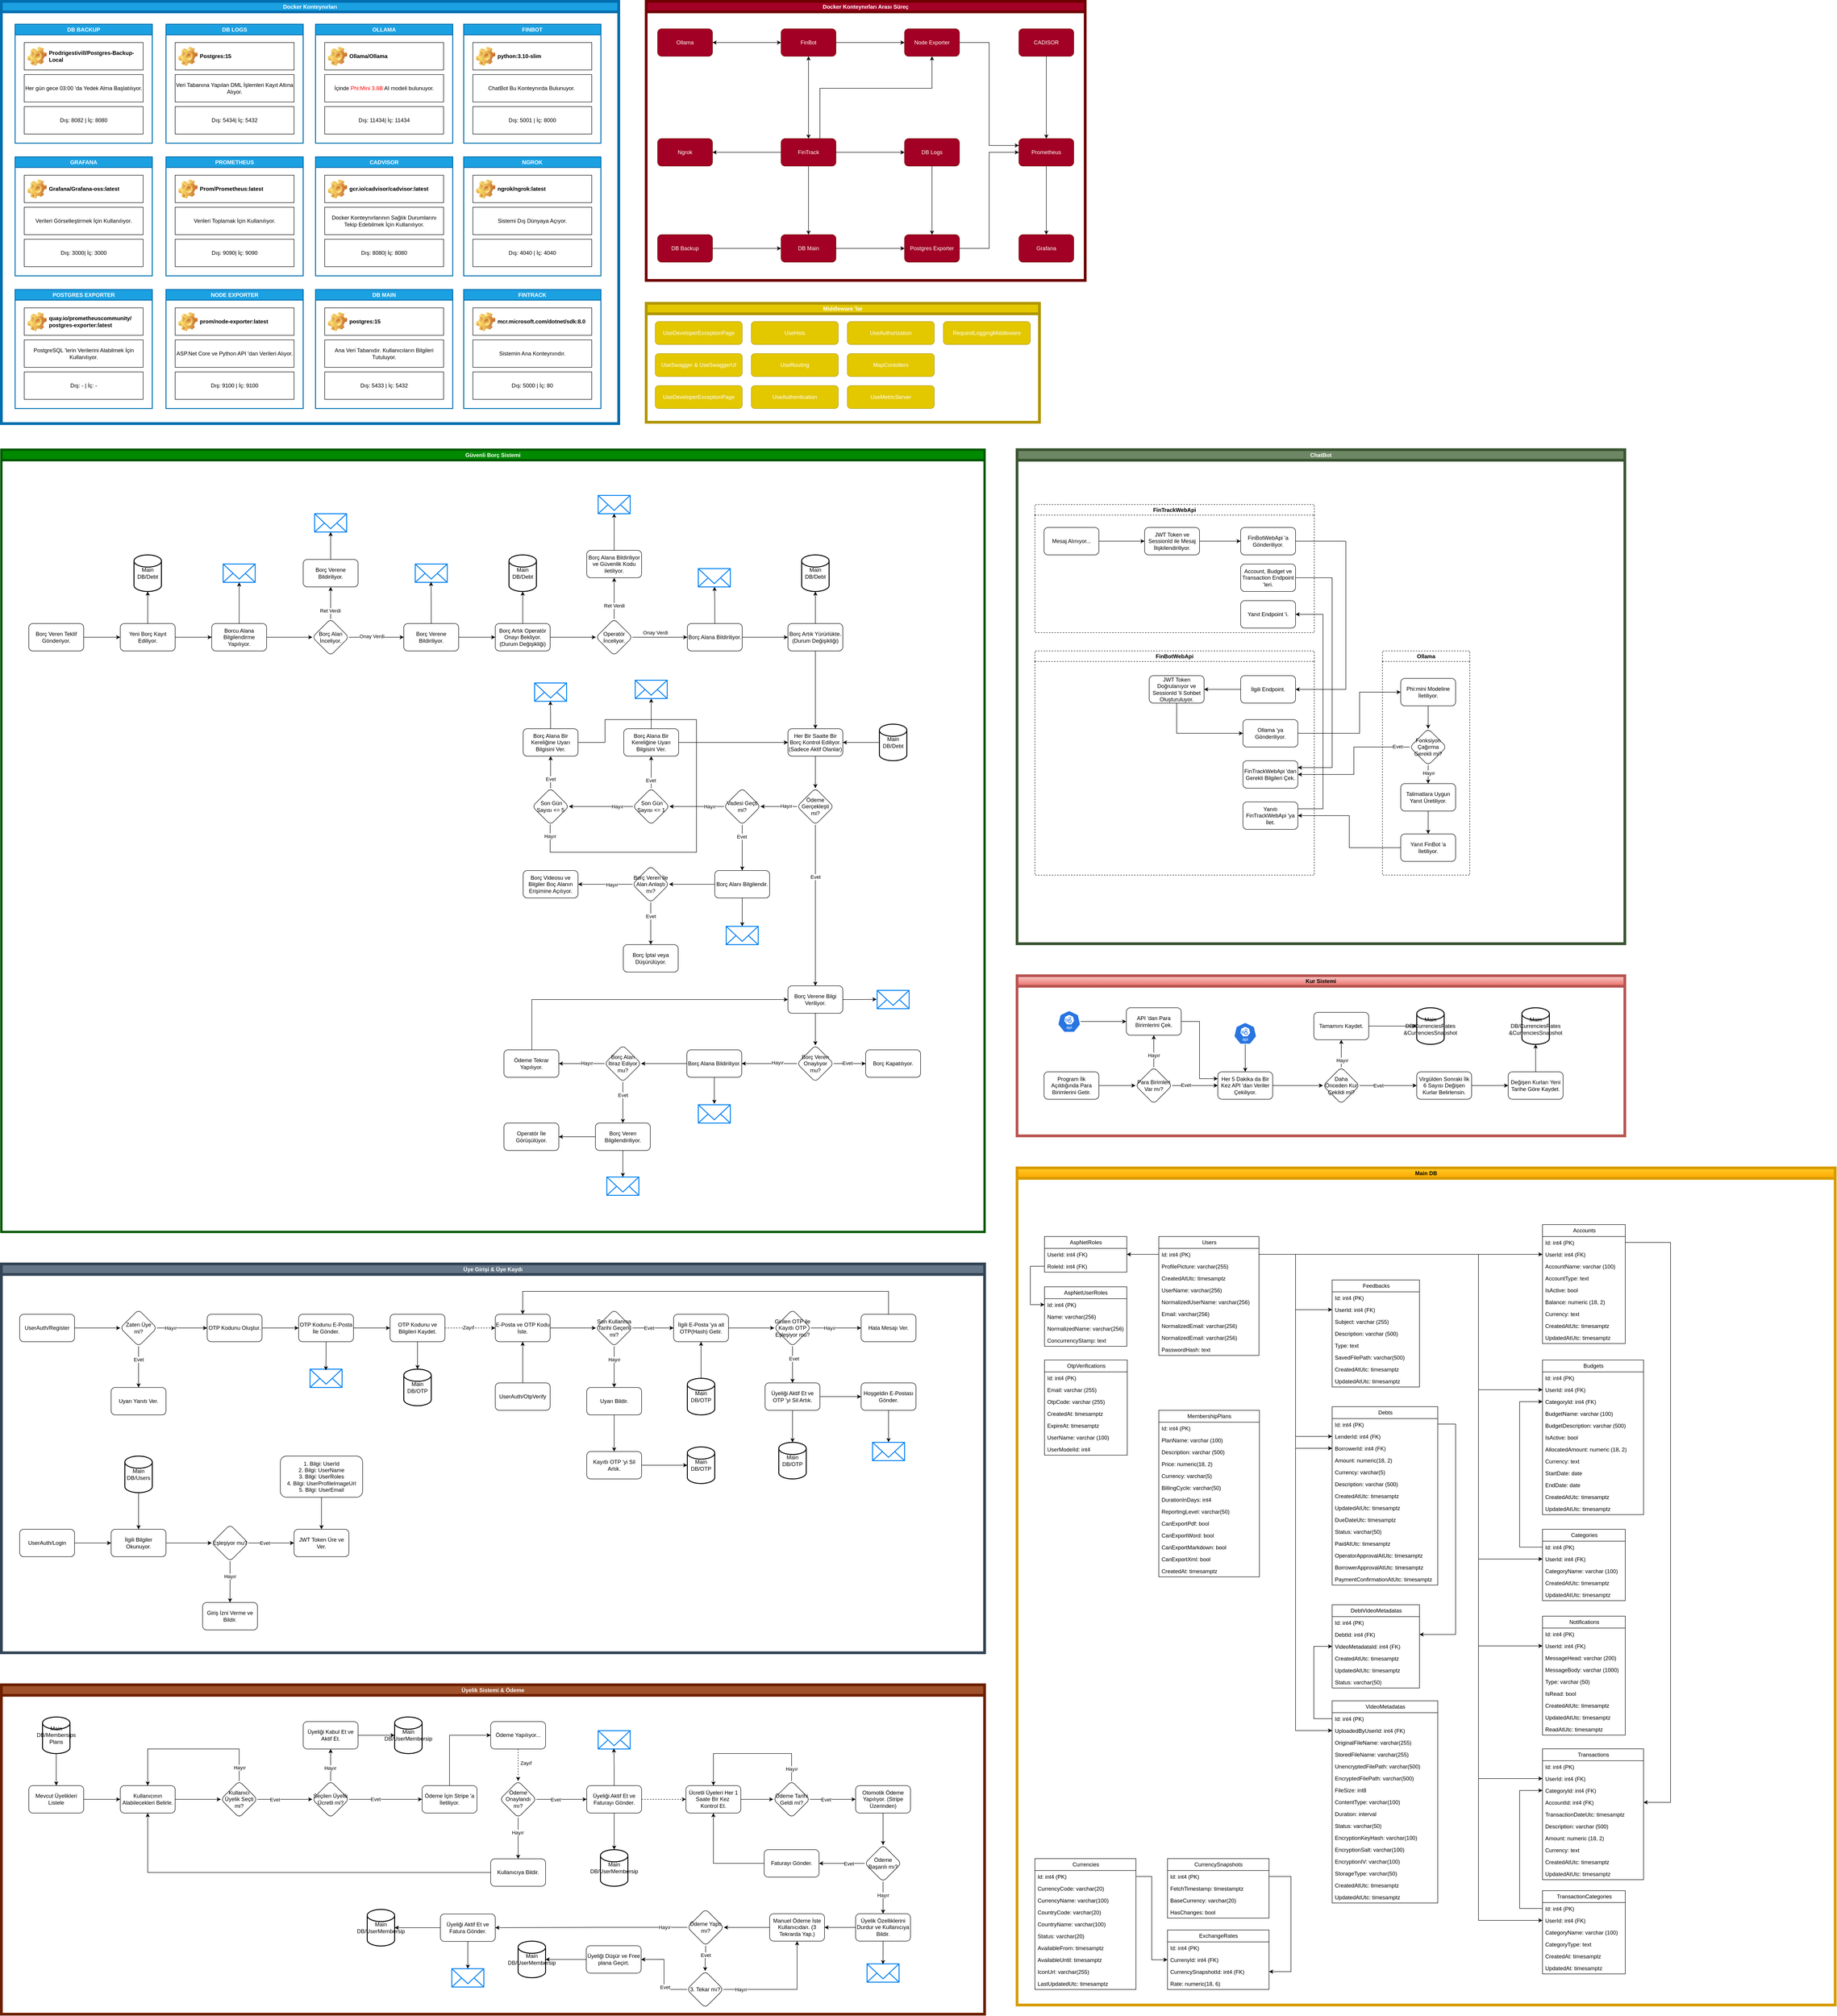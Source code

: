<mxfile version="28.0.4" pages="2">
  <diagram name="Sayfa -1" id="F_cNteMPcVW7thhKCaWG">
    <mxGraphModel dx="1489" dy="963" grid="1" gridSize="10" guides="1" tooltips="1" connect="1" arrows="1" fold="1" page="1" pageScale="1" pageWidth="827" pageHeight="1169" math="0" shadow="0">
      <root>
        <mxCell id="0" />
        <mxCell id="1" parent="0" />
        <mxCell id="9wSrIohfOSkvpSSXbF0D-41" value="Güvenli Borç Sistemi" style="swimlane;whiteSpace=wrap;html=1;strokeWidth=5;fillColor=#008a00;fontColor=#ffffff;strokeColor=#005700;" parent="1" vertex="1">
          <mxGeometry x="60" y="1240" width="2150" height="1710" as="geometry" />
        </mxCell>
        <mxCell id="9wSrIohfOSkvpSSXbF0D-69" value="" style="edgeStyle=orthogonalEdgeStyle;rounded=0;orthogonalLoop=1;jettySize=auto;html=1;" parent="9wSrIohfOSkvpSSXbF0D-41" source="9wSrIohfOSkvpSSXbF0D-43" target="9wSrIohfOSkvpSSXbF0D-68" edge="1">
          <mxGeometry relative="1" as="geometry" />
        </mxCell>
        <mxCell id="9wSrIohfOSkvpSSXbF0D-43" value="Borç Veren Teklif Gönderiyor." style="rounded=1;whiteSpace=wrap;html=1;" parent="9wSrIohfOSkvpSSXbF0D-41" vertex="1">
          <mxGeometry x="60" y="380" width="120" height="60" as="geometry" />
        </mxCell>
        <mxCell id="9wSrIohfOSkvpSSXbF0D-58" value="Main DB/Debt" style="strokeWidth=2;html=1;shape=mxgraph.flowchart.database;whiteSpace=wrap;" parent="9wSrIohfOSkvpSSXbF0D-41" vertex="1">
          <mxGeometry x="290" y="230" width="60" height="80" as="geometry" />
        </mxCell>
        <mxCell id="9wSrIohfOSkvpSSXbF0D-71" value="" style="edgeStyle=orthogonalEdgeStyle;rounded=0;orthogonalLoop=1;jettySize=auto;html=1;" parent="9wSrIohfOSkvpSSXbF0D-41" source="9wSrIohfOSkvpSSXbF0D-68" target="9wSrIohfOSkvpSSXbF0D-70" edge="1">
          <mxGeometry relative="1" as="geometry" />
        </mxCell>
        <mxCell id="9wSrIohfOSkvpSSXbF0D-68" value="Yeni Borç Kayıt Ediliyor." style="rounded=1;whiteSpace=wrap;html=1;" parent="9wSrIohfOSkvpSSXbF0D-41" vertex="1">
          <mxGeometry x="260" y="380" width="120" height="60" as="geometry" />
        </mxCell>
        <mxCell id="9wSrIohfOSkvpSSXbF0D-81" value="" style="edgeStyle=orthogonalEdgeStyle;rounded=0;orthogonalLoop=1;jettySize=auto;html=1;" parent="9wSrIohfOSkvpSSXbF0D-41" source="9wSrIohfOSkvpSSXbF0D-70" target="9wSrIohfOSkvpSSXbF0D-80" edge="1">
          <mxGeometry relative="1" as="geometry" />
        </mxCell>
        <mxCell id="9wSrIohfOSkvpSSXbF0D-70" value="Borcu Alana Bilgilendirme Yapılıyor." style="rounded=1;whiteSpace=wrap;html=1;" parent="9wSrIohfOSkvpSSXbF0D-41" vertex="1">
          <mxGeometry x="460" y="380" width="120" height="60" as="geometry" />
        </mxCell>
        <mxCell id="9wSrIohfOSkvpSSXbF0D-72" style="edgeStyle=orthogonalEdgeStyle;rounded=0;orthogonalLoop=1;jettySize=auto;html=1;entryX=0.5;entryY=1;entryDx=0;entryDy=0;entryPerimeter=0;" parent="9wSrIohfOSkvpSSXbF0D-41" source="9wSrIohfOSkvpSSXbF0D-68" target="9wSrIohfOSkvpSSXbF0D-58" edge="1">
          <mxGeometry relative="1" as="geometry" />
        </mxCell>
        <mxCell id="9wSrIohfOSkvpSSXbF0D-77" value="" style="html=1;verticalLabelPosition=bottom;align=center;labelBackgroundColor=#ffffff;verticalAlign=top;strokeWidth=2;strokeColor=#0080F0;shadow=0;dashed=0;shape=mxgraph.ios7.icons.mail;" parent="9wSrIohfOSkvpSSXbF0D-41" vertex="1">
          <mxGeometry x="485" y="250" width="70" height="40" as="geometry" />
        </mxCell>
        <mxCell id="9wSrIohfOSkvpSSXbF0D-78" style="edgeStyle=orthogonalEdgeStyle;rounded=0;orthogonalLoop=1;jettySize=auto;html=1;" parent="9wSrIohfOSkvpSSXbF0D-41" source="9wSrIohfOSkvpSSXbF0D-70" edge="1">
          <mxGeometry relative="1" as="geometry">
            <mxPoint x="520" y="290" as="targetPoint" />
          </mxGeometry>
        </mxCell>
        <mxCell id="9wSrIohfOSkvpSSXbF0D-83" style="edgeStyle=orthogonalEdgeStyle;rounded=0;orthogonalLoop=1;jettySize=auto;html=1;entryX=0.5;entryY=1;entryDx=0;entryDy=0;" parent="9wSrIohfOSkvpSSXbF0D-41" source="9wSrIohfOSkvpSSXbF0D-80" target="9wSrIohfOSkvpSSXbF0D-82" edge="1">
          <mxGeometry relative="1" as="geometry" />
        </mxCell>
        <mxCell id="9wSrIohfOSkvpSSXbF0D-89" value="Ret Verdi" style="edgeLabel;html=1;align=center;verticalAlign=middle;resizable=0;points=[];" parent="9wSrIohfOSkvpSSXbF0D-83" vertex="1" connectable="0">
          <mxGeometry x="-0.475" y="1" relative="1" as="geometry">
            <mxPoint as="offset" />
          </mxGeometry>
        </mxCell>
        <mxCell id="9wSrIohfOSkvpSSXbF0D-93" value="" style="edgeStyle=orthogonalEdgeStyle;rounded=0;orthogonalLoop=1;jettySize=auto;html=1;" parent="9wSrIohfOSkvpSSXbF0D-41" source="9wSrIohfOSkvpSSXbF0D-80" target="9wSrIohfOSkvpSSXbF0D-92" edge="1">
          <mxGeometry relative="1" as="geometry" />
        </mxCell>
        <mxCell id="9wSrIohfOSkvpSSXbF0D-94" value="Onay Verdi" style="edgeLabel;html=1;align=center;verticalAlign=middle;resizable=0;points=[];" parent="9wSrIohfOSkvpSSXbF0D-93" vertex="1" connectable="0">
          <mxGeometry x="-0.437" y="2" relative="1" as="geometry">
            <mxPoint x="16" as="offset" />
          </mxGeometry>
        </mxCell>
        <mxCell id="9wSrIohfOSkvpSSXbF0D-80" value="Borç Alan İnceliyor." style="rhombus;whiteSpace=wrap;html=1;rounded=1;" parent="9wSrIohfOSkvpSSXbF0D-41" vertex="1">
          <mxGeometry x="680" y="370" width="80" height="80" as="geometry" />
        </mxCell>
        <mxCell id="9wSrIohfOSkvpSSXbF0D-82" value="Borç Verene Bildiriliyor." style="whiteSpace=wrap;html=1;rounded=1;" parent="9wSrIohfOSkvpSSXbF0D-41" vertex="1">
          <mxGeometry x="660" y="240" width="120" height="60" as="geometry" />
        </mxCell>
        <mxCell id="9wSrIohfOSkvpSSXbF0D-90" value="" style="html=1;verticalLabelPosition=bottom;align=center;labelBackgroundColor=#ffffff;verticalAlign=top;strokeWidth=2;strokeColor=#0080F0;shadow=0;dashed=0;shape=mxgraph.ios7.icons.mail;" parent="9wSrIohfOSkvpSSXbF0D-41" vertex="1">
          <mxGeometry x="685" y="140" width="70" height="40" as="geometry" />
        </mxCell>
        <mxCell id="9wSrIohfOSkvpSSXbF0D-91" style="edgeStyle=orthogonalEdgeStyle;rounded=0;orthogonalLoop=1;jettySize=auto;html=1;" parent="9wSrIohfOSkvpSSXbF0D-41" source="9wSrIohfOSkvpSSXbF0D-82" edge="1">
          <mxGeometry relative="1" as="geometry">
            <mxPoint x="720" y="180" as="targetPoint" />
          </mxGeometry>
        </mxCell>
        <mxCell id="9wSrIohfOSkvpSSXbF0D-101" value="" style="edgeStyle=orthogonalEdgeStyle;rounded=0;orthogonalLoop=1;jettySize=auto;html=1;" parent="9wSrIohfOSkvpSSXbF0D-41" source="9wSrIohfOSkvpSSXbF0D-92" target="9wSrIohfOSkvpSSXbF0D-100" edge="1">
          <mxGeometry relative="1" as="geometry" />
        </mxCell>
        <mxCell id="9wSrIohfOSkvpSSXbF0D-92" value="Borç Verene Bildiriliyor." style="whiteSpace=wrap;html=1;rounded=1;" parent="9wSrIohfOSkvpSSXbF0D-41" vertex="1">
          <mxGeometry x="880" y="380" width="120" height="60" as="geometry" />
        </mxCell>
        <mxCell id="9wSrIohfOSkvpSSXbF0D-95" value="" style="html=1;verticalLabelPosition=bottom;align=center;labelBackgroundColor=#ffffff;verticalAlign=top;strokeWidth=2;strokeColor=#0080F0;shadow=0;dashed=0;shape=mxgraph.ios7.icons.mail;" parent="9wSrIohfOSkvpSSXbF0D-41" vertex="1">
          <mxGeometry x="905" y="250" width="70" height="40" as="geometry" />
        </mxCell>
        <mxCell id="9wSrIohfOSkvpSSXbF0D-96" style="edgeStyle=orthogonalEdgeStyle;rounded=0;orthogonalLoop=1;jettySize=auto;html=1;entryX=0.493;entryY=0.972;entryDx=0;entryDy=0;entryPerimeter=0;" parent="9wSrIohfOSkvpSSXbF0D-41" source="9wSrIohfOSkvpSSXbF0D-92" target="9wSrIohfOSkvpSSXbF0D-95" edge="1">
          <mxGeometry relative="1" as="geometry" />
        </mxCell>
        <mxCell id="9wSrIohfOSkvpSSXbF0D-97" value="Main DB/Debt" style="strokeWidth=2;html=1;shape=mxgraph.flowchart.database;whiteSpace=wrap;" parent="9wSrIohfOSkvpSSXbF0D-41" vertex="1">
          <mxGeometry x="1110" y="230" width="60" height="80" as="geometry" />
        </mxCell>
        <mxCell id="9wSrIohfOSkvpSSXbF0D-104" value="" style="edgeStyle=orthogonalEdgeStyle;rounded=0;orthogonalLoop=1;jettySize=auto;html=1;" parent="9wSrIohfOSkvpSSXbF0D-41" source="9wSrIohfOSkvpSSXbF0D-100" target="9wSrIohfOSkvpSSXbF0D-103" edge="1">
          <mxGeometry relative="1" as="geometry" />
        </mxCell>
        <mxCell id="9wSrIohfOSkvpSSXbF0D-100" value="Borç Artık Operatör Onayı Bekliyor.&lt;div&gt;(Durum Değişikliği)&lt;/div&gt;" style="whiteSpace=wrap;html=1;rounded=1;" parent="9wSrIohfOSkvpSSXbF0D-41" vertex="1">
          <mxGeometry x="1080" y="380" width="120" height="60" as="geometry" />
        </mxCell>
        <mxCell id="9wSrIohfOSkvpSSXbF0D-102" style="edgeStyle=orthogonalEdgeStyle;rounded=0;orthogonalLoop=1;jettySize=auto;html=1;entryX=0.5;entryY=1;entryDx=0;entryDy=0;entryPerimeter=0;" parent="9wSrIohfOSkvpSSXbF0D-41" source="9wSrIohfOSkvpSSXbF0D-100" target="9wSrIohfOSkvpSSXbF0D-97" edge="1">
          <mxGeometry relative="1" as="geometry" />
        </mxCell>
        <mxCell id="9wSrIohfOSkvpSSXbF0D-106" value="" style="edgeStyle=orthogonalEdgeStyle;rounded=0;orthogonalLoop=1;jettySize=auto;html=1;" parent="9wSrIohfOSkvpSSXbF0D-41" source="9wSrIohfOSkvpSSXbF0D-103" target="9wSrIohfOSkvpSSXbF0D-105" edge="1">
          <mxGeometry relative="1" as="geometry" />
        </mxCell>
        <mxCell id="9wSrIohfOSkvpSSXbF0D-107" value="Ret Verdi" style="edgeLabel;html=1;align=center;verticalAlign=middle;resizable=0;points=[];" parent="9wSrIohfOSkvpSSXbF0D-106" vertex="1" connectable="0">
          <mxGeometry x="-0.184" y="-1" relative="1" as="geometry">
            <mxPoint x="-1" y="7" as="offset" />
          </mxGeometry>
        </mxCell>
        <mxCell id="9wSrIohfOSkvpSSXbF0D-109" value="" style="edgeStyle=orthogonalEdgeStyle;rounded=0;orthogonalLoop=1;jettySize=auto;html=1;" parent="9wSrIohfOSkvpSSXbF0D-41" source="9wSrIohfOSkvpSSXbF0D-103" target="9wSrIohfOSkvpSSXbF0D-108" edge="1">
          <mxGeometry relative="1" as="geometry" />
        </mxCell>
        <mxCell id="9wSrIohfOSkvpSSXbF0D-110" value="Onay Verdi" style="edgeLabel;html=1;align=center;verticalAlign=middle;resizable=0;points=[];" parent="9wSrIohfOSkvpSSXbF0D-109" vertex="1" connectable="0">
          <mxGeometry x="-0.3" y="-2" relative="1" as="geometry">
            <mxPoint x="8" y="-12" as="offset" />
          </mxGeometry>
        </mxCell>
        <mxCell id="9wSrIohfOSkvpSSXbF0D-103" value="Operatör İnceliyor." style="rhombus;whiteSpace=wrap;html=1;rounded=1;" parent="9wSrIohfOSkvpSSXbF0D-41" vertex="1">
          <mxGeometry x="1300" y="370" width="80" height="80" as="geometry" />
        </mxCell>
        <mxCell id="9wSrIohfOSkvpSSXbF0D-105" value="Borç Alana Bildiriliyor ve Güvenlik Kodu iletiliyor." style="whiteSpace=wrap;html=1;rounded=1;" parent="9wSrIohfOSkvpSSXbF0D-41" vertex="1">
          <mxGeometry x="1280" y="220" width="120" height="60" as="geometry" />
        </mxCell>
        <mxCell id="9wSrIohfOSkvpSSXbF0D-117" style="edgeStyle=orthogonalEdgeStyle;rounded=0;orthogonalLoop=1;jettySize=auto;html=1;entryX=0;entryY=0.5;entryDx=0;entryDy=0;" parent="9wSrIohfOSkvpSSXbF0D-41" source="9wSrIohfOSkvpSSXbF0D-108" target="9wSrIohfOSkvpSSXbF0D-116" edge="1">
          <mxGeometry relative="1" as="geometry" />
        </mxCell>
        <mxCell id="9wSrIohfOSkvpSSXbF0D-108" value="Borç Alana Bildiriliyor." style="whiteSpace=wrap;html=1;rounded=1;" parent="9wSrIohfOSkvpSSXbF0D-41" vertex="1">
          <mxGeometry x="1500" y="380" width="120" height="60" as="geometry" />
        </mxCell>
        <mxCell id="9wSrIohfOSkvpSSXbF0D-111" value="" style="html=1;verticalLabelPosition=bottom;align=center;labelBackgroundColor=#ffffff;verticalAlign=top;strokeWidth=2;strokeColor=#0080F0;shadow=0;dashed=0;shape=mxgraph.ios7.icons.mail;" parent="9wSrIohfOSkvpSSXbF0D-41" vertex="1">
          <mxGeometry x="1305" y="100" width="70" height="40" as="geometry" />
        </mxCell>
        <mxCell id="9wSrIohfOSkvpSSXbF0D-113" style="edgeStyle=orthogonalEdgeStyle;rounded=0;orthogonalLoop=1;jettySize=auto;html=1;entryX=0.499;entryY=0.991;entryDx=0;entryDy=0;entryPerimeter=0;" parent="9wSrIohfOSkvpSSXbF0D-41" source="9wSrIohfOSkvpSSXbF0D-105" target="9wSrIohfOSkvpSSXbF0D-111" edge="1">
          <mxGeometry relative="1" as="geometry" />
        </mxCell>
        <mxCell id="9wSrIohfOSkvpSSXbF0D-114" value="" style="html=1;verticalLabelPosition=bottom;align=center;labelBackgroundColor=#ffffff;verticalAlign=top;strokeWidth=2;strokeColor=#0080F0;shadow=0;dashed=0;shape=mxgraph.ios7.icons.mail;" parent="9wSrIohfOSkvpSSXbF0D-41" vertex="1">
          <mxGeometry x="1524" y="260" width="70" height="40" as="geometry" />
        </mxCell>
        <mxCell id="9wSrIohfOSkvpSSXbF0D-115" style="edgeStyle=orthogonalEdgeStyle;rounded=0;orthogonalLoop=1;jettySize=auto;html=1;entryX=0.506;entryY=0.996;entryDx=0;entryDy=0;entryPerimeter=0;" parent="9wSrIohfOSkvpSSXbF0D-41" source="9wSrIohfOSkvpSSXbF0D-108" target="9wSrIohfOSkvpSSXbF0D-114" edge="1">
          <mxGeometry relative="1" as="geometry" />
        </mxCell>
        <mxCell id="9wSrIohfOSkvpSSXbF0D-123" value="" style="edgeStyle=orthogonalEdgeStyle;rounded=0;orthogonalLoop=1;jettySize=auto;html=1;" parent="9wSrIohfOSkvpSSXbF0D-41" source="9wSrIohfOSkvpSSXbF0D-116" target="9wSrIohfOSkvpSSXbF0D-122" edge="1">
          <mxGeometry relative="1" as="geometry" />
        </mxCell>
        <mxCell id="9wSrIohfOSkvpSSXbF0D-116" value="Borç Artık Yürürlükte.&lt;div&gt;(Durum Değişikliği)&lt;/div&gt;" style="whiteSpace=wrap;html=1;rounded=1;" parent="9wSrIohfOSkvpSSXbF0D-41" vertex="1">
          <mxGeometry x="1720" y="380" width="120" height="60" as="geometry" />
        </mxCell>
        <mxCell id="9wSrIohfOSkvpSSXbF0D-118" value="Main DB/Debt" style="strokeWidth=2;html=1;shape=mxgraph.flowchart.database;whiteSpace=wrap;" parent="9wSrIohfOSkvpSSXbF0D-41" vertex="1">
          <mxGeometry x="1750" y="230" width="60" height="80" as="geometry" />
        </mxCell>
        <mxCell id="9wSrIohfOSkvpSSXbF0D-119" style="edgeStyle=orthogonalEdgeStyle;rounded=0;orthogonalLoop=1;jettySize=auto;html=1;entryX=0.5;entryY=1;entryDx=0;entryDy=0;entryPerimeter=0;" parent="9wSrIohfOSkvpSSXbF0D-41" source="9wSrIohfOSkvpSSXbF0D-116" target="9wSrIohfOSkvpSSXbF0D-118" edge="1">
          <mxGeometry relative="1" as="geometry" />
        </mxCell>
        <mxCell id="9wSrIohfOSkvpSSXbF0D-125" value="" style="edgeStyle=orthogonalEdgeStyle;rounded=0;orthogonalLoop=1;jettySize=auto;html=1;" parent="9wSrIohfOSkvpSSXbF0D-41" source="9wSrIohfOSkvpSSXbF0D-122" target="9wSrIohfOSkvpSSXbF0D-124" edge="1">
          <mxGeometry relative="1" as="geometry" />
        </mxCell>
        <mxCell id="9wSrIohfOSkvpSSXbF0D-122" value="Her Bir Saatte Bir Borç Kontrol Ediliyor.&lt;div&gt;(Sadece Aktif Olanlar)&lt;/div&gt;" style="whiteSpace=wrap;html=1;rounded=1;" parent="9wSrIohfOSkvpSSXbF0D-41" vertex="1">
          <mxGeometry x="1720" y="610" width="120" height="60" as="geometry" />
        </mxCell>
        <mxCell id="9wSrIohfOSkvpSSXbF0D-154" value="" style="edgeStyle=orthogonalEdgeStyle;rounded=0;orthogonalLoop=1;jettySize=auto;html=1;" parent="9wSrIohfOSkvpSSXbF0D-41" source="9wSrIohfOSkvpSSXbF0D-124" target="9wSrIohfOSkvpSSXbF0D-153" edge="1">
          <mxGeometry relative="1" as="geometry" />
        </mxCell>
        <mxCell id="9wSrIohfOSkvpSSXbF0D-155" value="Evet" style="edgeLabel;html=1;align=center;verticalAlign=middle;resizable=0;points=[];" parent="9wSrIohfOSkvpSSXbF0D-154" vertex="1" connectable="0">
          <mxGeometry x="-0.284" y="-1" relative="1" as="geometry">
            <mxPoint x="1" y="-12" as="offset" />
          </mxGeometry>
        </mxCell>
        <mxCell id="9wSrIohfOSkvpSSXbF0D-187" value="" style="edgeStyle=orthogonalEdgeStyle;rounded=0;orthogonalLoop=1;jettySize=auto;html=1;" parent="9wSrIohfOSkvpSSXbF0D-41" source="9wSrIohfOSkvpSSXbF0D-124" target="9wSrIohfOSkvpSSXbF0D-186" edge="1">
          <mxGeometry relative="1" as="geometry" />
        </mxCell>
        <mxCell id="9wSrIohfOSkvpSSXbF0D-190" value="Hayır" style="edgeLabel;html=1;align=center;verticalAlign=middle;resizable=0;points=[];" parent="9wSrIohfOSkvpSSXbF0D-187" vertex="1" connectable="0">
          <mxGeometry x="-0.382" y="-1" relative="1" as="geometry">
            <mxPoint as="offset" />
          </mxGeometry>
        </mxCell>
        <mxCell id="9wSrIohfOSkvpSSXbF0D-124" value="Ödeme Gerçekleşti mi?" style="rhombus;whiteSpace=wrap;html=1;rounded=1;" parent="9wSrIohfOSkvpSSXbF0D-41" vertex="1">
          <mxGeometry x="1740" y="740" width="80" height="80" as="geometry" />
        </mxCell>
        <mxCell id="9wSrIohfOSkvpSSXbF0D-132" value="" style="edgeStyle=orthogonalEdgeStyle;rounded=0;orthogonalLoop=1;jettySize=auto;html=1;" parent="9wSrIohfOSkvpSSXbF0D-41" source="9wSrIohfOSkvpSSXbF0D-128" target="9wSrIohfOSkvpSSXbF0D-131" edge="1">
          <mxGeometry relative="1" as="geometry" />
        </mxCell>
        <mxCell id="9wSrIohfOSkvpSSXbF0D-135" value="Evet" style="edgeLabel;html=1;align=center;verticalAlign=middle;resizable=0;points=[];" parent="9wSrIohfOSkvpSSXbF0D-132" vertex="1" connectable="0">
          <mxGeometry x="-0.51" y="1" relative="1" as="geometry">
            <mxPoint as="offset" />
          </mxGeometry>
        </mxCell>
        <mxCell id="9wSrIohfOSkvpSSXbF0D-139" value="" style="edgeStyle=orthogonalEdgeStyle;rounded=0;orthogonalLoop=1;jettySize=auto;html=1;" parent="9wSrIohfOSkvpSSXbF0D-41" source="9wSrIohfOSkvpSSXbF0D-128" target="9wSrIohfOSkvpSSXbF0D-138" edge="1">
          <mxGeometry relative="1" as="geometry" />
        </mxCell>
        <mxCell id="9wSrIohfOSkvpSSXbF0D-141" value="Hayır" style="edgeLabel;html=1;align=center;verticalAlign=middle;resizable=0;points=[];" parent="9wSrIohfOSkvpSSXbF0D-139" vertex="1" connectable="0">
          <mxGeometry x="-0.513" y="1" relative="1" as="geometry">
            <mxPoint y="-1" as="offset" />
          </mxGeometry>
        </mxCell>
        <mxCell id="9wSrIohfOSkvpSSXbF0D-128" value="&amp;nbsp;Son Gün Sayısı &amp;lt;= 1" style="rhombus;whiteSpace=wrap;html=1;rounded=1;" parent="9wSrIohfOSkvpSSXbF0D-41" vertex="1">
          <mxGeometry x="1381" y="740" width="80" height="80" as="geometry" />
        </mxCell>
        <mxCell id="9wSrIohfOSkvpSSXbF0D-134" style="edgeStyle=orthogonalEdgeStyle;rounded=0;orthogonalLoop=1;jettySize=auto;html=1;" parent="9wSrIohfOSkvpSSXbF0D-41" source="9wSrIohfOSkvpSSXbF0D-131" target="9wSrIohfOSkvpSSXbF0D-133" edge="1">
          <mxGeometry relative="1" as="geometry" />
        </mxCell>
        <mxCell id="9wSrIohfOSkvpSSXbF0D-140" style="edgeStyle=orthogonalEdgeStyle;rounded=0;orthogonalLoop=1;jettySize=auto;html=1;entryX=0;entryY=0.5;entryDx=0;entryDy=0;" parent="9wSrIohfOSkvpSSXbF0D-41" source="9wSrIohfOSkvpSSXbF0D-131" target="9wSrIohfOSkvpSSXbF0D-122" edge="1">
          <mxGeometry relative="1" as="geometry" />
        </mxCell>
        <mxCell id="9wSrIohfOSkvpSSXbF0D-131" value="Borç Alana Bir Kereliğine Uyarı Bilgisini Ver." style="whiteSpace=wrap;html=1;rounded=1;" parent="9wSrIohfOSkvpSSXbF0D-41" vertex="1">
          <mxGeometry x="1361" y="610" width="120" height="60" as="geometry" />
        </mxCell>
        <mxCell id="9wSrIohfOSkvpSSXbF0D-133" value="" style="html=1;verticalLabelPosition=bottom;align=center;labelBackgroundColor=#ffffff;verticalAlign=top;strokeWidth=2;strokeColor=#0080F0;shadow=0;dashed=0;shape=mxgraph.ios7.icons.mail;" parent="9wSrIohfOSkvpSSXbF0D-41" vertex="1">
          <mxGeometry x="1386" y="504" width="70" height="40" as="geometry" />
        </mxCell>
        <mxCell id="9wSrIohfOSkvpSSXbF0D-146" style="edgeStyle=orthogonalEdgeStyle;rounded=0;orthogonalLoop=1;jettySize=auto;html=1;entryX=0.5;entryY=1;entryDx=0;entryDy=0;" parent="9wSrIohfOSkvpSSXbF0D-41" source="9wSrIohfOSkvpSSXbF0D-138" target="9wSrIohfOSkvpSSXbF0D-145" edge="1">
          <mxGeometry relative="1" as="geometry" />
        </mxCell>
        <mxCell id="9wSrIohfOSkvpSSXbF0D-150" value="Evet" style="edgeLabel;html=1;align=center;verticalAlign=middle;resizable=0;points=[];" parent="9wSrIohfOSkvpSSXbF0D-146" vertex="1" connectable="0">
          <mxGeometry x="-0.593" y="-1" relative="1" as="geometry">
            <mxPoint x="-1" y="-6" as="offset" />
          </mxGeometry>
        </mxCell>
        <mxCell id="9wSrIohfOSkvpSSXbF0D-151" style="edgeStyle=orthogonalEdgeStyle;rounded=0;orthogonalLoop=1;jettySize=auto;html=1;entryX=0;entryY=0.5;entryDx=0;entryDy=0;" parent="9wSrIohfOSkvpSSXbF0D-41" source="9wSrIohfOSkvpSSXbF0D-138" target="9wSrIohfOSkvpSSXbF0D-122" edge="1">
          <mxGeometry relative="1" as="geometry">
            <Array as="points">
              <mxPoint x="1200" y="880" />
              <mxPoint x="1520" y="880" />
              <mxPoint x="1520" y="640" />
            </Array>
          </mxGeometry>
        </mxCell>
        <mxCell id="9wSrIohfOSkvpSSXbF0D-152" value="Hayır" style="edgeLabel;html=1;align=center;verticalAlign=middle;resizable=0;points=[];" parent="9wSrIohfOSkvpSSXbF0D-151" vertex="1" connectable="0">
          <mxGeometry x="-0.937" relative="1" as="geometry">
            <mxPoint as="offset" />
          </mxGeometry>
        </mxCell>
        <mxCell id="9wSrIohfOSkvpSSXbF0D-138" value="&amp;nbsp;Son Gün Sayısı &amp;lt;= 5" style="rhombus;whiteSpace=wrap;html=1;rounded=1;" parent="9wSrIohfOSkvpSSXbF0D-41" vertex="1">
          <mxGeometry x="1161" y="740" width="80" height="80" as="geometry" />
        </mxCell>
        <mxCell id="9wSrIohfOSkvpSSXbF0D-149" style="edgeStyle=orthogonalEdgeStyle;rounded=0;orthogonalLoop=1;jettySize=auto;html=1;entryX=0;entryY=0.5;entryDx=0;entryDy=0;" parent="9wSrIohfOSkvpSSXbF0D-41" source="9wSrIohfOSkvpSSXbF0D-145" target="9wSrIohfOSkvpSSXbF0D-122" edge="1">
          <mxGeometry relative="1" as="geometry">
            <Array as="points">
              <mxPoint x="1320" y="640" />
              <mxPoint x="1320" y="590" />
              <mxPoint x="1520" y="590" />
              <mxPoint x="1520" y="640" />
            </Array>
          </mxGeometry>
        </mxCell>
        <mxCell id="9wSrIohfOSkvpSSXbF0D-145" value="Borç Alana Bir Kereliğine Uyarı Bilgisini Ver." style="whiteSpace=wrap;html=1;rounded=1;" parent="9wSrIohfOSkvpSSXbF0D-41" vertex="1">
          <mxGeometry x="1141" y="610" width="120" height="60" as="geometry" />
        </mxCell>
        <mxCell id="9wSrIohfOSkvpSSXbF0D-147" value="" style="html=1;verticalLabelPosition=bottom;align=center;labelBackgroundColor=#ffffff;verticalAlign=top;strokeWidth=2;strokeColor=#0080F0;shadow=0;dashed=0;shape=mxgraph.ios7.icons.mail;" parent="9wSrIohfOSkvpSSXbF0D-41" vertex="1">
          <mxGeometry x="1166" y="510" width="70" height="40" as="geometry" />
        </mxCell>
        <mxCell id="9wSrIohfOSkvpSSXbF0D-148" style="edgeStyle=orthogonalEdgeStyle;rounded=0;orthogonalLoop=1;jettySize=auto;html=1;entryX=0.492;entryY=0.989;entryDx=0;entryDy=0;entryPerimeter=0;" parent="9wSrIohfOSkvpSSXbF0D-41" source="9wSrIohfOSkvpSSXbF0D-145" target="9wSrIohfOSkvpSSXbF0D-147" edge="1">
          <mxGeometry relative="1" as="geometry">
            <mxPoint x="1196" y="550" as="targetPoint" />
          </mxGeometry>
        </mxCell>
        <mxCell id="9wSrIohfOSkvpSSXbF0D-161" value="" style="edgeStyle=orthogonalEdgeStyle;rounded=0;orthogonalLoop=1;jettySize=auto;html=1;" parent="9wSrIohfOSkvpSSXbF0D-41" source="9wSrIohfOSkvpSSXbF0D-153" target="9wSrIohfOSkvpSSXbF0D-160" edge="1">
          <mxGeometry relative="1" as="geometry" />
        </mxCell>
        <mxCell id="9wSrIohfOSkvpSSXbF0D-153" value="Borç Verene Bilgi Veriliyor." style="whiteSpace=wrap;html=1;rounded=1;" parent="9wSrIohfOSkvpSSXbF0D-41" vertex="1">
          <mxGeometry x="1720" y="1172" width="120" height="60" as="geometry" />
        </mxCell>
        <mxCell id="9wSrIohfOSkvpSSXbF0D-157" style="edgeStyle=orthogonalEdgeStyle;rounded=0;orthogonalLoop=1;jettySize=auto;html=1;entryX=1;entryY=0.5;entryDx=0;entryDy=0;" parent="9wSrIohfOSkvpSSXbF0D-41" source="9wSrIohfOSkvpSSXbF0D-156" target="9wSrIohfOSkvpSSXbF0D-122" edge="1">
          <mxGeometry relative="1" as="geometry" />
        </mxCell>
        <mxCell id="9wSrIohfOSkvpSSXbF0D-156" value="Main DB/Debt" style="strokeWidth=2;html=1;shape=mxgraph.flowchart.database;whiteSpace=wrap;" parent="9wSrIohfOSkvpSSXbF0D-41" vertex="1">
          <mxGeometry x="1920" y="600" width="60" height="80" as="geometry" />
        </mxCell>
        <mxCell id="9wSrIohfOSkvpSSXbF0D-158" value="" style="html=1;verticalLabelPosition=bottom;align=center;labelBackgroundColor=#ffffff;verticalAlign=top;strokeWidth=2;strokeColor=#0080F0;shadow=0;dashed=0;shape=mxgraph.ios7.icons.mail;" parent="9wSrIohfOSkvpSSXbF0D-41" vertex="1">
          <mxGeometry x="1915" y="1182" width="70" height="40" as="geometry" />
        </mxCell>
        <mxCell id="9wSrIohfOSkvpSSXbF0D-159" style="edgeStyle=orthogonalEdgeStyle;rounded=0;orthogonalLoop=1;jettySize=auto;html=1;entryX=-0.016;entryY=0.489;entryDx=0;entryDy=0;entryPerimeter=0;" parent="9wSrIohfOSkvpSSXbF0D-41" source="9wSrIohfOSkvpSSXbF0D-153" target="9wSrIohfOSkvpSSXbF0D-158" edge="1">
          <mxGeometry relative="1" as="geometry" />
        </mxCell>
        <mxCell id="9wSrIohfOSkvpSSXbF0D-163" value="" style="edgeStyle=orthogonalEdgeStyle;rounded=0;orthogonalLoop=1;jettySize=auto;html=1;" parent="9wSrIohfOSkvpSSXbF0D-41" source="9wSrIohfOSkvpSSXbF0D-160" target="9wSrIohfOSkvpSSXbF0D-162" edge="1">
          <mxGeometry relative="1" as="geometry" />
        </mxCell>
        <mxCell id="9wSrIohfOSkvpSSXbF0D-164" value="Evet" style="edgeLabel;html=1;align=center;verticalAlign=middle;resizable=0;points=[];" parent="9wSrIohfOSkvpSSXbF0D-163" vertex="1" connectable="0">
          <mxGeometry x="-0.428" y="1" relative="1" as="geometry">
            <mxPoint x="10" as="offset" />
          </mxGeometry>
        </mxCell>
        <mxCell id="9wSrIohfOSkvpSSXbF0D-166" value="" style="edgeStyle=orthogonalEdgeStyle;rounded=0;orthogonalLoop=1;jettySize=auto;html=1;" parent="9wSrIohfOSkvpSSXbF0D-41" source="9wSrIohfOSkvpSSXbF0D-160" target="9wSrIohfOSkvpSSXbF0D-165" edge="1">
          <mxGeometry relative="1" as="geometry" />
        </mxCell>
        <mxCell id="9wSrIohfOSkvpSSXbF0D-167" value="Hayır" style="edgeLabel;html=1;align=center;verticalAlign=middle;resizable=0;points=[];" parent="9wSrIohfOSkvpSSXbF0D-166" vertex="1" connectable="0">
          <mxGeometry x="-0.281" y="-2" relative="1" as="geometry">
            <mxPoint as="offset" />
          </mxGeometry>
        </mxCell>
        <mxCell id="9wSrIohfOSkvpSSXbF0D-160" value="Borç Veren Onaylıyor mu?" style="rhombus;whiteSpace=wrap;html=1;rounded=1;" parent="9wSrIohfOSkvpSSXbF0D-41" vertex="1">
          <mxGeometry x="1740" y="1302" width="80" height="80" as="geometry" />
        </mxCell>
        <mxCell id="9wSrIohfOSkvpSSXbF0D-162" value="Borç Kapatılıyor." style="whiteSpace=wrap;html=1;rounded=1;" parent="9wSrIohfOSkvpSSXbF0D-41" vertex="1">
          <mxGeometry x="1890" y="1312" width="120" height="60" as="geometry" />
        </mxCell>
        <mxCell id="9wSrIohfOSkvpSSXbF0D-173" value="" style="edgeStyle=orthogonalEdgeStyle;rounded=0;orthogonalLoop=1;jettySize=auto;html=1;" parent="9wSrIohfOSkvpSSXbF0D-41" source="9wSrIohfOSkvpSSXbF0D-165" target="9wSrIohfOSkvpSSXbF0D-172" edge="1">
          <mxGeometry relative="1" as="geometry" />
        </mxCell>
        <mxCell id="9wSrIohfOSkvpSSXbF0D-165" value="Borç Alana Bildiriliyor." style="whiteSpace=wrap;html=1;rounded=1;" parent="9wSrIohfOSkvpSSXbF0D-41" vertex="1">
          <mxGeometry x="1499" y="1312" width="120" height="60" as="geometry" />
        </mxCell>
        <mxCell id="9wSrIohfOSkvpSSXbF0D-168" value="" style="html=1;verticalLabelPosition=bottom;align=center;labelBackgroundColor=#ffffff;verticalAlign=top;strokeWidth=2;strokeColor=#0080F0;shadow=0;dashed=0;shape=mxgraph.ios7.icons.mail;" parent="9wSrIohfOSkvpSSXbF0D-41" vertex="1">
          <mxGeometry x="1524" y="1432" width="70" height="40" as="geometry" />
        </mxCell>
        <mxCell id="9wSrIohfOSkvpSSXbF0D-169" style="edgeStyle=orthogonalEdgeStyle;rounded=0;orthogonalLoop=1;jettySize=auto;html=1;" parent="9wSrIohfOSkvpSSXbF0D-41" source="9wSrIohfOSkvpSSXbF0D-165" edge="1">
          <mxGeometry relative="1" as="geometry">
            <mxPoint x="1559" y="1430" as="targetPoint" />
          </mxGeometry>
        </mxCell>
        <mxCell id="9wSrIohfOSkvpSSXbF0D-175" value="" style="edgeStyle=orthogonalEdgeStyle;rounded=0;orthogonalLoop=1;jettySize=auto;html=1;" parent="9wSrIohfOSkvpSSXbF0D-41" source="9wSrIohfOSkvpSSXbF0D-172" target="9wSrIohfOSkvpSSXbF0D-174" edge="1">
          <mxGeometry relative="1" as="geometry" />
        </mxCell>
        <mxCell id="9wSrIohfOSkvpSSXbF0D-176" value="Evet" style="edgeLabel;html=1;align=center;verticalAlign=middle;resizable=0;points=[];" parent="9wSrIohfOSkvpSSXbF0D-175" vertex="1" connectable="0">
          <mxGeometry x="-0.37" relative="1" as="geometry">
            <mxPoint as="offset" />
          </mxGeometry>
        </mxCell>
        <mxCell id="9wSrIohfOSkvpSSXbF0D-183" value="" style="edgeStyle=orthogonalEdgeStyle;rounded=0;orthogonalLoop=1;jettySize=auto;html=1;" parent="9wSrIohfOSkvpSSXbF0D-41" source="9wSrIohfOSkvpSSXbF0D-172" target="9wSrIohfOSkvpSSXbF0D-182" edge="1">
          <mxGeometry relative="1" as="geometry" />
        </mxCell>
        <mxCell id="9wSrIohfOSkvpSSXbF0D-184" value="Hayır" style="edgeLabel;html=1;align=center;verticalAlign=middle;resizable=0;points=[];" parent="9wSrIohfOSkvpSSXbF0D-183" vertex="1" connectable="0">
          <mxGeometry x="-0.194" y="-1" relative="1" as="geometry">
            <mxPoint x="1" as="offset" />
          </mxGeometry>
        </mxCell>
        <mxCell id="9wSrIohfOSkvpSSXbF0D-172" value="Borç Alan İtiraz Ediyor mu?" style="rhombus;whiteSpace=wrap;html=1;rounded=1;" parent="9wSrIohfOSkvpSSXbF0D-41" vertex="1">
          <mxGeometry x="1319" y="1302" width="80" height="80" as="geometry" />
        </mxCell>
        <mxCell id="9wSrIohfOSkvpSSXbF0D-181" value="" style="edgeStyle=orthogonalEdgeStyle;rounded=0;orthogonalLoop=1;jettySize=auto;html=1;" parent="9wSrIohfOSkvpSSXbF0D-41" source="9wSrIohfOSkvpSSXbF0D-174" target="9wSrIohfOSkvpSSXbF0D-180" edge="1">
          <mxGeometry relative="1" as="geometry" />
        </mxCell>
        <mxCell id="9wSrIohfOSkvpSSXbF0D-174" value="Borç Veren Bilgilendiriliyor." style="whiteSpace=wrap;html=1;rounded=1;" parent="9wSrIohfOSkvpSSXbF0D-41" vertex="1">
          <mxGeometry x="1299" y="1472" width="120" height="60" as="geometry" />
        </mxCell>
        <mxCell id="9wSrIohfOSkvpSSXbF0D-177" value="" style="html=1;verticalLabelPosition=bottom;align=center;labelBackgroundColor=#ffffff;verticalAlign=top;strokeWidth=2;strokeColor=#0080F0;shadow=0;dashed=0;shape=mxgraph.ios7.icons.mail;" parent="9wSrIohfOSkvpSSXbF0D-41" vertex="1">
          <mxGeometry x="1324" y="1590" width="70" height="40" as="geometry" />
        </mxCell>
        <mxCell id="9wSrIohfOSkvpSSXbF0D-179" style="edgeStyle=orthogonalEdgeStyle;rounded=0;orthogonalLoop=1;jettySize=auto;html=1;" parent="9wSrIohfOSkvpSSXbF0D-41" source="9wSrIohfOSkvpSSXbF0D-174" target="9wSrIohfOSkvpSSXbF0D-177" edge="1">
          <mxGeometry relative="1" as="geometry">
            <mxPoint x="1520" y="1502" as="targetPoint" />
          </mxGeometry>
        </mxCell>
        <mxCell id="9wSrIohfOSkvpSSXbF0D-180" value="Operatör İle Görüşülüyor." style="whiteSpace=wrap;html=1;rounded=1;" parent="9wSrIohfOSkvpSSXbF0D-41" vertex="1">
          <mxGeometry x="1099" y="1472" width="120" height="60" as="geometry" />
        </mxCell>
        <mxCell id="GOV9XOoTEDHdeHCM6VJX-1" style="edgeStyle=orthogonalEdgeStyle;rounded=0;orthogonalLoop=1;jettySize=auto;html=1;entryX=0;entryY=0.5;entryDx=0;entryDy=0;" parent="9wSrIohfOSkvpSSXbF0D-41" source="9wSrIohfOSkvpSSXbF0D-182" target="9wSrIohfOSkvpSSXbF0D-153" edge="1">
          <mxGeometry relative="1" as="geometry">
            <Array as="points">
              <mxPoint x="1160" y="1202" />
            </Array>
          </mxGeometry>
        </mxCell>
        <mxCell id="9wSrIohfOSkvpSSXbF0D-182" value="Ödeme Tekrar Yapılıyor." style="whiteSpace=wrap;html=1;rounded=1;" parent="9wSrIohfOSkvpSSXbF0D-41" vertex="1">
          <mxGeometry x="1099" y="1312" width="120" height="60" as="geometry" />
        </mxCell>
        <mxCell id="9wSrIohfOSkvpSSXbF0D-188" style="edgeStyle=orthogonalEdgeStyle;rounded=0;orthogonalLoop=1;jettySize=auto;html=1;entryX=1;entryY=0.5;entryDx=0;entryDy=0;" parent="9wSrIohfOSkvpSSXbF0D-41" source="9wSrIohfOSkvpSSXbF0D-186" target="9wSrIohfOSkvpSSXbF0D-128" edge="1">
          <mxGeometry relative="1" as="geometry" />
        </mxCell>
        <mxCell id="9wSrIohfOSkvpSSXbF0D-189" value="Hayır" style="edgeLabel;html=1;align=center;verticalAlign=middle;resizable=0;points=[];" parent="9wSrIohfOSkvpSSXbF0D-188" vertex="1" connectable="0">
          <mxGeometry x="-0.483" relative="1" as="geometry">
            <mxPoint as="offset" />
          </mxGeometry>
        </mxCell>
        <mxCell id="9wSrIohfOSkvpSSXbF0D-192" value="" style="edgeStyle=orthogonalEdgeStyle;rounded=0;orthogonalLoop=1;jettySize=auto;html=1;" parent="9wSrIohfOSkvpSSXbF0D-41" source="9wSrIohfOSkvpSSXbF0D-186" target="9wSrIohfOSkvpSSXbF0D-191" edge="1">
          <mxGeometry relative="1" as="geometry" />
        </mxCell>
        <mxCell id="9wSrIohfOSkvpSSXbF0D-193" value="Evet" style="edgeLabel;html=1;align=center;verticalAlign=middle;resizable=0;points=[];" parent="9wSrIohfOSkvpSSXbF0D-192" vertex="1" connectable="0">
          <mxGeometry x="-0.494" y="-1" relative="1" as="geometry">
            <mxPoint as="offset" />
          </mxGeometry>
        </mxCell>
        <mxCell id="9wSrIohfOSkvpSSXbF0D-186" value="Vadesi Geçti mi?" style="rhombus;whiteSpace=wrap;html=1;rounded=1;" parent="9wSrIohfOSkvpSSXbF0D-41" vertex="1">
          <mxGeometry x="1580" y="740" width="80" height="80" as="geometry" />
        </mxCell>
        <mxCell id="9wSrIohfOSkvpSSXbF0D-195" style="edgeStyle=orthogonalEdgeStyle;rounded=0;orthogonalLoop=1;jettySize=auto;html=1;" parent="9wSrIohfOSkvpSSXbF0D-41" source="9wSrIohfOSkvpSSXbF0D-191" target="9wSrIohfOSkvpSSXbF0D-194" edge="1">
          <mxGeometry relative="1" as="geometry" />
        </mxCell>
        <mxCell id="9wSrIohfOSkvpSSXbF0D-199" value="" style="edgeStyle=orthogonalEdgeStyle;rounded=0;orthogonalLoop=1;jettySize=auto;html=1;" parent="9wSrIohfOSkvpSSXbF0D-41" source="9wSrIohfOSkvpSSXbF0D-191" target="9wSrIohfOSkvpSSXbF0D-198" edge="1">
          <mxGeometry relative="1" as="geometry" />
        </mxCell>
        <mxCell id="9wSrIohfOSkvpSSXbF0D-191" value="Borç Alanı Bilgilendir." style="whiteSpace=wrap;html=1;rounded=1;" parent="9wSrIohfOSkvpSSXbF0D-41" vertex="1">
          <mxGeometry x="1560" y="920" width="120" height="60" as="geometry" />
        </mxCell>
        <mxCell id="9wSrIohfOSkvpSSXbF0D-194" value="" style="html=1;verticalLabelPosition=bottom;align=center;labelBackgroundColor=#ffffff;verticalAlign=top;strokeWidth=2;strokeColor=#0080F0;shadow=0;dashed=0;shape=mxgraph.ios7.icons.mail;" parent="9wSrIohfOSkvpSSXbF0D-41" vertex="1">
          <mxGeometry x="1585" y="1042" width="70" height="40" as="geometry" />
        </mxCell>
        <mxCell id="GOV9XOoTEDHdeHCM6VJX-3" value="" style="edgeStyle=orthogonalEdgeStyle;rounded=0;orthogonalLoop=1;jettySize=auto;html=1;" parent="9wSrIohfOSkvpSSXbF0D-41" source="9wSrIohfOSkvpSSXbF0D-198" target="GOV9XOoTEDHdeHCM6VJX-2" edge="1">
          <mxGeometry relative="1" as="geometry" />
        </mxCell>
        <mxCell id="GOV9XOoTEDHdeHCM6VJX-4" value="Evet" style="edgeLabel;html=1;align=center;verticalAlign=middle;resizable=0;points=[];" parent="GOV9XOoTEDHdeHCM6VJX-3" vertex="1" connectable="0">
          <mxGeometry x="-0.348" relative="1" as="geometry">
            <mxPoint as="offset" />
          </mxGeometry>
        </mxCell>
        <mxCell id="GOV9XOoTEDHdeHCM6VJX-6" value="" style="edgeStyle=orthogonalEdgeStyle;rounded=0;orthogonalLoop=1;jettySize=auto;html=1;" parent="9wSrIohfOSkvpSSXbF0D-41" source="9wSrIohfOSkvpSSXbF0D-198" target="GOV9XOoTEDHdeHCM6VJX-5" edge="1">
          <mxGeometry relative="1" as="geometry" />
        </mxCell>
        <mxCell id="GOV9XOoTEDHdeHCM6VJX-7" value="Hayır" style="edgeLabel;html=1;align=center;verticalAlign=middle;resizable=0;points=[];" parent="GOV9XOoTEDHdeHCM6VJX-6" vertex="1" connectable="0">
          <mxGeometry x="-0.246" y="1" relative="1" as="geometry">
            <mxPoint as="offset" />
          </mxGeometry>
        </mxCell>
        <mxCell id="9wSrIohfOSkvpSSXbF0D-198" value="Borç Veren İle Alan Anlaştı mı?" style="rhombus;whiteSpace=wrap;html=1;rounded=1;" parent="9wSrIohfOSkvpSSXbF0D-41" vertex="1">
          <mxGeometry x="1380" y="910" width="80" height="80" as="geometry" />
        </mxCell>
        <mxCell id="GOV9XOoTEDHdeHCM6VJX-2" value="Borç İptal veya Düşürülüyor." style="whiteSpace=wrap;html=1;rounded=1;" parent="9wSrIohfOSkvpSSXbF0D-41" vertex="1">
          <mxGeometry x="1360" y="1082" width="120" height="60" as="geometry" />
        </mxCell>
        <mxCell id="GOV9XOoTEDHdeHCM6VJX-5" value="Borç Videosu ve Bilgiler Boç Alanın Erişimine Açılıyor." style="whiteSpace=wrap;html=1;rounded=1;" parent="9wSrIohfOSkvpSSXbF0D-41" vertex="1">
          <mxGeometry x="1141" y="920" width="120" height="60" as="geometry" />
        </mxCell>
        <mxCell id="GOV9XOoTEDHdeHCM6VJX-8" value="Docker Konteynırları" style="swimlane;whiteSpace=wrap;html=1;fillColor=#1ba1e2;fontColor=#ffffff;strokeColor=#006EAF;strokeWidth=6;" parent="1" vertex="1">
          <mxGeometry x="60" y="260" width="1350" height="923" as="geometry" />
        </mxCell>
        <mxCell id="uLf1NyaE8kQjEsYFEN10-30" style="edgeStyle=orthogonalEdgeStyle;rounded=0;orthogonalLoop=1;jettySize=auto;html=1;entryX=0;entryY=0.5;entryDx=0;entryDy=0;strokeWidth=2;" parent="GOV9XOoTEDHdeHCM6VJX-8" edge="1">
          <mxGeometry relative="1" as="geometry">
            <Array as="points">
              <mxPoint x="364" y="860" />
              <mxPoint x="534" y="860" />
              <mxPoint x="534" y="373" />
            </Array>
            <mxPoint x="364.0" y="811" as="sourcePoint" />
          </mxGeometry>
        </mxCell>
        <mxCell id="0xvHVzgdwgzjU9yiEtFY-11" value="DB BACKUP" style="swimlane;whiteSpace=wrap;html=1;fillColor=#1ba1e2;fontColor=#ffffff;strokeColor=#006EAF;strokeWidth=2;" parent="GOV9XOoTEDHdeHCM6VJX-8" vertex="1">
          <mxGeometry x="30" y="50" width="300" height="260" as="geometry" />
        </mxCell>
        <mxCell id="GOV9XOoTEDHdeHCM6VJX-9" value="Prodrigestivill/Postgres-Backup-Local" style="label;whiteSpace=wrap;html=1;image=img/clipart/Gear_128x128.png;rounded=0;" parent="0xvHVzgdwgzjU9yiEtFY-11" vertex="1">
          <mxGeometry x="20" y="40" width="260" height="60" as="geometry" />
        </mxCell>
        <mxCell id="GOV9XOoTEDHdeHCM6VJX-22" value="Her gün gece 03:00 &#39;da Yedek Alma Başlatılıyor." style="rounded=0;whiteSpace=wrap;html=1;" parent="0xvHVzgdwgzjU9yiEtFY-11" vertex="1">
          <mxGeometry x="20" y="110" width="260" height="60" as="geometry" />
        </mxCell>
        <mxCell id="GOV9XOoTEDHdeHCM6VJX-26" value="Dış: 8082 | İç: 8080" style="rounded=0;whiteSpace=wrap;html=1;" parent="0xvHVzgdwgzjU9yiEtFY-11" vertex="1">
          <mxGeometry x="20" y="180" width="260" height="60" as="geometry" />
        </mxCell>
        <mxCell id="GOV9XOoTEDHdeHCM6VJX-27" value="DB LOGS" style="swimlane;whiteSpace=wrap;html=1;fillColor=#1ba1e2;fontColor=#ffffff;strokeColor=#006EAF;strokeWidth=2;" parent="GOV9XOoTEDHdeHCM6VJX-8" vertex="1">
          <mxGeometry x="360" y="50" width="300" height="260" as="geometry" />
        </mxCell>
        <mxCell id="GOV9XOoTEDHdeHCM6VJX-28" value="Postgres:15" style="label;whiteSpace=wrap;html=1;image=img/clipart/Gear_128x128.png;rounded=0;" parent="GOV9XOoTEDHdeHCM6VJX-27" vertex="1">
          <mxGeometry x="20" y="40" width="260" height="60" as="geometry" />
        </mxCell>
        <mxCell id="GOV9XOoTEDHdeHCM6VJX-29" value="Veri Tabanına Yapılan DML İşlemleri Kayıt Altına Alıyor." style="rounded=0;whiteSpace=wrap;html=1;" parent="GOV9XOoTEDHdeHCM6VJX-27" vertex="1">
          <mxGeometry x="20" y="110" width="260" height="60" as="geometry" />
        </mxCell>
        <mxCell id="GOV9XOoTEDHdeHCM6VJX-30" value="Dış: 5434| İç: 5432" style="rounded=0;whiteSpace=wrap;html=1;" parent="GOV9XOoTEDHdeHCM6VJX-27" vertex="1">
          <mxGeometry x="20" y="180" width="260" height="60" as="geometry" />
        </mxCell>
        <mxCell id="GOV9XOoTEDHdeHCM6VJX-31" value="OLLAMA" style="swimlane;whiteSpace=wrap;html=1;fillColor=#1ba1e2;fontColor=#ffffff;strokeColor=#006EAF;strokeWidth=2;" parent="GOV9XOoTEDHdeHCM6VJX-8" vertex="1">
          <mxGeometry x="687" y="50" width="300" height="260" as="geometry" />
        </mxCell>
        <mxCell id="GOV9XOoTEDHdeHCM6VJX-32" value="Ollama/Ollama" style="label;whiteSpace=wrap;html=1;image=img/clipart/Gear_128x128.png;rounded=0;" parent="GOV9XOoTEDHdeHCM6VJX-31" vertex="1">
          <mxGeometry x="20" y="40" width="260" height="60" as="geometry" />
        </mxCell>
        <mxCell id="GOV9XOoTEDHdeHCM6VJX-33" value="İçinde &lt;font style=&quot;color: rgb(255, 0, 0);&quot;&gt;Phi:Mini 3.8B&lt;/font&gt; AI modeli bulunuyor." style="rounded=0;whiteSpace=wrap;html=1;" parent="GOV9XOoTEDHdeHCM6VJX-31" vertex="1">
          <mxGeometry x="20" y="110" width="260" height="60" as="geometry" />
        </mxCell>
        <mxCell id="GOV9XOoTEDHdeHCM6VJX-34" value="Dış: 11434| İç: 11434" style="rounded=0;whiteSpace=wrap;html=1;" parent="GOV9XOoTEDHdeHCM6VJX-31" vertex="1">
          <mxGeometry x="20" y="180" width="260" height="60" as="geometry" />
        </mxCell>
        <mxCell id="GOV9XOoTEDHdeHCM6VJX-35" value="GRAFANA" style="swimlane;whiteSpace=wrap;html=1;fillColor=#1ba1e2;fontColor=#ffffff;strokeColor=#006EAF;strokeWidth=2;" parent="GOV9XOoTEDHdeHCM6VJX-8" vertex="1">
          <mxGeometry x="30" y="340" width="300" height="260" as="geometry" />
        </mxCell>
        <mxCell id="GOV9XOoTEDHdeHCM6VJX-36" value="Grafana/Grafana-oss:latest" style="label;whiteSpace=wrap;html=1;image=img/clipart/Gear_128x128.png;rounded=0;" parent="GOV9XOoTEDHdeHCM6VJX-35" vertex="1">
          <mxGeometry x="20" y="40" width="260" height="60" as="geometry" />
        </mxCell>
        <mxCell id="GOV9XOoTEDHdeHCM6VJX-37" value="Verileri Görselleştirmek İçin Kullanılıyor." style="rounded=0;whiteSpace=wrap;html=1;" parent="GOV9XOoTEDHdeHCM6VJX-35" vertex="1">
          <mxGeometry x="20" y="110" width="260" height="60" as="geometry" />
        </mxCell>
        <mxCell id="GOV9XOoTEDHdeHCM6VJX-38" value="Dış: 3000| İç: 3000" style="rounded=0;whiteSpace=wrap;html=1;" parent="GOV9XOoTEDHdeHCM6VJX-35" vertex="1">
          <mxGeometry x="20" y="180" width="260" height="60" as="geometry" />
        </mxCell>
        <mxCell id="GOV9XOoTEDHdeHCM6VJX-39" value="PROMETHEUS" style="swimlane;whiteSpace=wrap;html=1;fillColor=#1ba1e2;fontColor=#ffffff;strokeColor=#006EAF;strokeWidth=2;" parent="GOV9XOoTEDHdeHCM6VJX-8" vertex="1">
          <mxGeometry x="360" y="340" width="300" height="260" as="geometry" />
        </mxCell>
        <mxCell id="GOV9XOoTEDHdeHCM6VJX-40" value="Prom/Prometheus:latest" style="label;whiteSpace=wrap;html=1;image=img/clipart/Gear_128x128.png;rounded=0;" parent="GOV9XOoTEDHdeHCM6VJX-39" vertex="1">
          <mxGeometry x="20" y="40" width="260" height="60" as="geometry" />
        </mxCell>
        <mxCell id="GOV9XOoTEDHdeHCM6VJX-41" value="Verileri Toplamak İçin Kullanılıyor." style="rounded=0;whiteSpace=wrap;html=1;" parent="GOV9XOoTEDHdeHCM6VJX-39" vertex="1">
          <mxGeometry x="20" y="110" width="260" height="60" as="geometry" />
        </mxCell>
        <mxCell id="GOV9XOoTEDHdeHCM6VJX-42" value="Dış: 9090| İç: 9090" style="rounded=0;whiteSpace=wrap;html=1;" parent="GOV9XOoTEDHdeHCM6VJX-39" vertex="1">
          <mxGeometry x="20" y="180" width="260" height="60" as="geometry" />
        </mxCell>
        <mxCell id="GOV9XOoTEDHdeHCM6VJX-43" value="CADVISOR" style="swimlane;whiteSpace=wrap;html=1;fillColor=#1ba1e2;fontColor=#ffffff;strokeColor=#006EAF;strokeWidth=2;" parent="GOV9XOoTEDHdeHCM6VJX-8" vertex="1">
          <mxGeometry x="687" y="340" width="300" height="260" as="geometry" />
        </mxCell>
        <mxCell id="GOV9XOoTEDHdeHCM6VJX-44" value="gcr.io/cadvisor/cadvisor:latest" style="label;whiteSpace=wrap;html=1;image=img/clipart/Gear_128x128.png;rounded=0;" parent="GOV9XOoTEDHdeHCM6VJX-43" vertex="1">
          <mxGeometry x="20" y="40" width="260" height="60" as="geometry" />
        </mxCell>
        <mxCell id="GOV9XOoTEDHdeHCM6VJX-45" value="Docker Konteynırlarının Sağlık Durumlarını Tekip Edebilmek İçin Kullanılıyor." style="rounded=0;whiteSpace=wrap;html=1;" parent="GOV9XOoTEDHdeHCM6VJX-43" vertex="1">
          <mxGeometry x="20" y="110" width="260" height="60" as="geometry" />
        </mxCell>
        <mxCell id="GOV9XOoTEDHdeHCM6VJX-46" value="Dış: 8080| İç: 8080" style="rounded=0;whiteSpace=wrap;html=1;" parent="GOV9XOoTEDHdeHCM6VJX-43" vertex="1">
          <mxGeometry x="20" y="180" width="260" height="60" as="geometry" />
        </mxCell>
        <mxCell id="GOV9XOoTEDHdeHCM6VJX-47" value="POSTGRES EXPORTER" style="swimlane;whiteSpace=wrap;html=1;fillColor=#1ba1e2;fontColor=#ffffff;strokeColor=#006EAF;strokeWidth=2;" parent="GOV9XOoTEDHdeHCM6VJX-8" vertex="1">
          <mxGeometry x="30" y="630" width="300" height="260" as="geometry" />
        </mxCell>
        <mxCell id="GOV9XOoTEDHdeHCM6VJX-48" value="quay.io/prometheuscommunity/&lt;div&gt;postgres-exporter:latest&lt;/div&gt;" style="label;whiteSpace=wrap;html=1;image=img/clipart/Gear_128x128.png;rounded=0;" parent="GOV9XOoTEDHdeHCM6VJX-47" vertex="1">
          <mxGeometry x="20" y="40" width="260" height="60" as="geometry" />
        </mxCell>
        <mxCell id="GOV9XOoTEDHdeHCM6VJX-49" value="PostgreSQL &#39;lerin Verilerini Alabilmek İçin Kullanılıyor." style="rounded=0;whiteSpace=wrap;html=1;" parent="GOV9XOoTEDHdeHCM6VJX-47" vertex="1">
          <mxGeometry x="20" y="110" width="260" height="60" as="geometry" />
        </mxCell>
        <mxCell id="GOV9XOoTEDHdeHCM6VJX-50" value="Dış: - | İç: -" style="rounded=0;whiteSpace=wrap;html=1;" parent="GOV9XOoTEDHdeHCM6VJX-47" vertex="1">
          <mxGeometry x="20" y="180" width="260" height="60" as="geometry" />
        </mxCell>
        <mxCell id="GOV9XOoTEDHdeHCM6VJX-51" value="NODE EXPORTER" style="swimlane;whiteSpace=wrap;html=1;fillColor=#1ba1e2;fontColor=#ffffff;strokeColor=#006EAF;strokeWidth=2;" parent="GOV9XOoTEDHdeHCM6VJX-8" vertex="1">
          <mxGeometry x="360" y="630" width="300" height="260" as="geometry" />
        </mxCell>
        <mxCell id="GOV9XOoTEDHdeHCM6VJX-52" value="prom/node-exporter:latest" style="label;whiteSpace=wrap;html=1;image=img/clipart/Gear_128x128.png;rounded=0;" parent="GOV9XOoTEDHdeHCM6VJX-51" vertex="1">
          <mxGeometry x="20" y="40" width="260" height="60" as="geometry" />
        </mxCell>
        <mxCell id="GOV9XOoTEDHdeHCM6VJX-53" value="ASP.Net Core ve Python API &#39;dan Verileri Alıyor." style="rounded=0;whiteSpace=wrap;html=1;" parent="GOV9XOoTEDHdeHCM6VJX-51" vertex="1">
          <mxGeometry x="20" y="110" width="260" height="60" as="geometry" />
        </mxCell>
        <mxCell id="GOV9XOoTEDHdeHCM6VJX-54" value="Dış: 9100 | İç: 9100" style="rounded=0;whiteSpace=wrap;html=1;" parent="GOV9XOoTEDHdeHCM6VJX-51" vertex="1">
          <mxGeometry x="20" y="180" width="260" height="60" as="geometry" />
        </mxCell>
        <mxCell id="GOV9XOoTEDHdeHCM6VJX-55" value="DB MAIN" style="swimlane;whiteSpace=wrap;html=1;fillColor=#1ba1e2;fontColor=#ffffff;strokeColor=#006EAF;strokeWidth=2;" parent="GOV9XOoTEDHdeHCM6VJX-8" vertex="1">
          <mxGeometry x="687" y="630" width="300" height="260" as="geometry" />
        </mxCell>
        <mxCell id="GOV9XOoTEDHdeHCM6VJX-56" value="postgres:15" style="label;whiteSpace=wrap;html=1;image=img/clipart/Gear_128x128.png;rounded=0;" parent="GOV9XOoTEDHdeHCM6VJX-55" vertex="1">
          <mxGeometry x="20" y="40" width="260" height="60" as="geometry" />
        </mxCell>
        <mxCell id="GOV9XOoTEDHdeHCM6VJX-57" value="Ana Veri Tabanıdır. Kullanıcıların Bilgileri Tutuluyor." style="rounded=0;whiteSpace=wrap;html=1;" parent="GOV9XOoTEDHdeHCM6VJX-55" vertex="1">
          <mxGeometry x="20" y="110" width="260" height="60" as="geometry" />
        </mxCell>
        <mxCell id="GOV9XOoTEDHdeHCM6VJX-58" value="Dış: 5433 | İç: 5432" style="rounded=0;whiteSpace=wrap;html=1;" parent="GOV9XOoTEDHdeHCM6VJX-55" vertex="1">
          <mxGeometry x="20" y="180" width="260" height="60" as="geometry" />
        </mxCell>
        <mxCell id="GOV9XOoTEDHdeHCM6VJX-59" value="FINBOT" style="swimlane;whiteSpace=wrap;html=1;fillColor=#1ba1e2;fontColor=#ffffff;strokeColor=#006EAF;strokeWidth=2;" parent="GOV9XOoTEDHdeHCM6VJX-8" vertex="1">
          <mxGeometry x="1011" y="50" width="300" height="260" as="geometry" />
        </mxCell>
        <mxCell id="GOV9XOoTEDHdeHCM6VJX-60" value="python:3.10-slim" style="label;whiteSpace=wrap;html=1;image=img/clipart/Gear_128x128.png;rounded=0;" parent="GOV9XOoTEDHdeHCM6VJX-59" vertex="1">
          <mxGeometry x="20" y="40" width="260" height="60" as="geometry" />
        </mxCell>
        <mxCell id="GOV9XOoTEDHdeHCM6VJX-61" value="ChatBot Bu Konteynırda Bulunuyor.&amp;nbsp;" style="rounded=0;whiteSpace=wrap;html=1;" parent="GOV9XOoTEDHdeHCM6VJX-59" vertex="1">
          <mxGeometry x="20" y="110" width="260" height="60" as="geometry" />
        </mxCell>
        <mxCell id="GOV9XOoTEDHdeHCM6VJX-62" value="Dış: 5001 | İç: 8000" style="rounded=0;whiteSpace=wrap;html=1;" parent="GOV9XOoTEDHdeHCM6VJX-59" vertex="1">
          <mxGeometry x="20" y="180" width="260" height="60" as="geometry" />
        </mxCell>
        <mxCell id="GOV9XOoTEDHdeHCM6VJX-63" value="NGROK" style="swimlane;whiteSpace=wrap;html=1;fillColor=#1ba1e2;fontColor=#ffffff;strokeColor=#006EAF;strokeWidth=2;" parent="GOV9XOoTEDHdeHCM6VJX-8" vertex="1">
          <mxGeometry x="1011" y="340" width="300" height="260" as="geometry" />
        </mxCell>
        <mxCell id="GOV9XOoTEDHdeHCM6VJX-64" value="ngrok/ngrok:latest" style="label;whiteSpace=wrap;html=1;image=img/clipart/Gear_128x128.png;rounded=0;" parent="GOV9XOoTEDHdeHCM6VJX-63" vertex="1">
          <mxGeometry x="20" y="40" width="260" height="60" as="geometry" />
        </mxCell>
        <mxCell id="GOV9XOoTEDHdeHCM6VJX-65" value="Sistemi Dış Dünyaya Açıyor." style="rounded=0;whiteSpace=wrap;html=1;" parent="GOV9XOoTEDHdeHCM6VJX-63" vertex="1">
          <mxGeometry x="20" y="110" width="260" height="60" as="geometry" />
        </mxCell>
        <mxCell id="GOV9XOoTEDHdeHCM6VJX-66" value="Dış: 4040 | İç: 4040" style="rounded=0;whiteSpace=wrap;html=1;" parent="GOV9XOoTEDHdeHCM6VJX-63" vertex="1">
          <mxGeometry x="20" y="180" width="260" height="60" as="geometry" />
        </mxCell>
        <mxCell id="GOV9XOoTEDHdeHCM6VJX-67" value="FINTRACK" style="swimlane;whiteSpace=wrap;html=1;fillColor=#1ba1e2;fontColor=#ffffff;strokeColor=#006EAF;strokeWidth=2;" parent="GOV9XOoTEDHdeHCM6VJX-8" vertex="1">
          <mxGeometry x="1011" y="630" width="300" height="260" as="geometry" />
        </mxCell>
        <mxCell id="GOV9XOoTEDHdeHCM6VJX-68" value="mcr.microsoft.com/dotnet/sdk:8.0" style="label;whiteSpace=wrap;html=1;image=img/clipart/Gear_128x128.png;rounded=0;" parent="GOV9XOoTEDHdeHCM6VJX-67" vertex="1">
          <mxGeometry x="20" y="40" width="260" height="60" as="geometry" />
        </mxCell>
        <mxCell id="GOV9XOoTEDHdeHCM6VJX-69" value="Sistemin Ana Konteynırıdır." style="rounded=0;whiteSpace=wrap;html=1;" parent="GOV9XOoTEDHdeHCM6VJX-67" vertex="1">
          <mxGeometry x="20" y="110" width="260" height="60" as="geometry" />
        </mxCell>
        <mxCell id="GOV9XOoTEDHdeHCM6VJX-70" value="Dış: 5000 | İç: 80" style="rounded=0;whiteSpace=wrap;html=1;" parent="GOV9XOoTEDHdeHCM6VJX-67" vertex="1">
          <mxGeometry x="20" y="180" width="260" height="60" as="geometry" />
        </mxCell>
        <mxCell id="GOV9XOoTEDHdeHCM6VJX-71" value="Docker Konteynırları Arası Süreç" style="swimlane;whiteSpace=wrap;html=1;fillColor=#a20025;fontColor=#ffffff;strokeColor=#6F0000;strokeWidth=6;" parent="1" vertex="1">
          <mxGeometry x="1470" y="260" width="960" height="610" as="geometry" />
        </mxCell>
        <mxCell id="GOV9XOoTEDHdeHCM6VJX-72" value="Ngrok" style="rounded=1;whiteSpace=wrap;html=1;fillColor=#a20025;fontColor=#ffffff;strokeColor=#6F0000;" parent="GOV9XOoTEDHdeHCM6VJX-71" vertex="1">
          <mxGeometry x="25" y="300" width="120" height="60" as="geometry" />
        </mxCell>
        <mxCell id="GOV9XOoTEDHdeHCM6VJX-98" style="edgeStyle=orthogonalEdgeStyle;rounded=0;orthogonalLoop=1;jettySize=auto;html=1;entryX=0.5;entryY=0;entryDx=0;entryDy=0;" parent="GOV9XOoTEDHdeHCM6VJX-71" source="GOV9XOoTEDHdeHCM6VJX-73" target="GOV9XOoTEDHdeHCM6VJX-90" edge="1">
          <mxGeometry relative="1" as="geometry" />
        </mxCell>
        <mxCell id="GOV9XOoTEDHdeHCM6VJX-73" value="DB Logs" style="rounded=1;whiteSpace=wrap;html=1;fillColor=#a20025;fontColor=#ffffff;strokeColor=#6F0000;" parent="GOV9XOoTEDHdeHCM6VJX-71" vertex="1">
          <mxGeometry x="565" y="300" width="120" height="60" as="geometry" />
        </mxCell>
        <mxCell id="GOV9XOoTEDHdeHCM6VJX-100" style="edgeStyle=orthogonalEdgeStyle;rounded=0;orthogonalLoop=1;jettySize=auto;html=1;entryX=0.5;entryY=0;entryDx=0;entryDy=0;" parent="GOV9XOoTEDHdeHCM6VJX-71" source="GOV9XOoTEDHdeHCM6VJX-74" target="GOV9XOoTEDHdeHCM6VJX-88" edge="1">
          <mxGeometry relative="1" as="geometry" />
        </mxCell>
        <mxCell id="GOV9XOoTEDHdeHCM6VJX-74" value="Prometheus" style="rounded=1;whiteSpace=wrap;html=1;fillColor=#a20025;fontColor=#ffffff;strokeColor=#6F0000;" parent="GOV9XOoTEDHdeHCM6VJX-71" vertex="1">
          <mxGeometry x="815" y="300" width="120" height="60" as="geometry" />
        </mxCell>
        <mxCell id="GOV9XOoTEDHdeHCM6VJX-91" style="edgeStyle=orthogonalEdgeStyle;rounded=0;orthogonalLoop=1;jettySize=auto;html=1;entryX=1;entryY=0.5;entryDx=0;entryDy=0;" parent="GOV9XOoTEDHdeHCM6VJX-71" source="GOV9XOoTEDHdeHCM6VJX-75" target="GOV9XOoTEDHdeHCM6VJX-72" edge="1">
          <mxGeometry relative="1" as="geometry" />
        </mxCell>
        <mxCell id="GOV9XOoTEDHdeHCM6VJX-92" style="edgeStyle=orthogonalEdgeStyle;rounded=0;orthogonalLoop=1;jettySize=auto;html=1;entryX=0.5;entryY=0;entryDx=0;entryDy=0;" parent="GOV9XOoTEDHdeHCM6VJX-71" source="GOV9XOoTEDHdeHCM6VJX-75" target="GOV9XOoTEDHdeHCM6VJX-76" edge="1">
          <mxGeometry relative="1" as="geometry" />
        </mxCell>
        <mxCell id="GOV9XOoTEDHdeHCM6VJX-97" style="edgeStyle=orthogonalEdgeStyle;rounded=0;orthogonalLoop=1;jettySize=auto;html=1;entryX=0;entryY=0.5;entryDx=0;entryDy=0;" parent="GOV9XOoTEDHdeHCM6VJX-71" source="GOV9XOoTEDHdeHCM6VJX-75" target="GOV9XOoTEDHdeHCM6VJX-73" edge="1">
          <mxGeometry relative="1" as="geometry" />
        </mxCell>
        <mxCell id="GOV9XOoTEDHdeHCM6VJX-104" style="edgeStyle=orthogonalEdgeStyle;rounded=0;orthogonalLoop=1;jettySize=auto;html=1;entryX=0.5;entryY=1;entryDx=0;entryDy=0;" parent="GOV9XOoTEDHdeHCM6VJX-71" source="GOV9XOoTEDHdeHCM6VJX-75" target="GOV9XOoTEDHdeHCM6VJX-89" edge="1">
          <mxGeometry relative="1" as="geometry">
            <Array as="points">
              <mxPoint x="380" y="190" />
              <mxPoint x="625" y="190" />
            </Array>
          </mxGeometry>
        </mxCell>
        <mxCell id="GOV9XOoTEDHdeHCM6VJX-75" value="FinTrack" style="rounded=1;whiteSpace=wrap;html=1;fillColor=#a20025;fontColor=#ffffff;strokeColor=#6F0000;" parent="GOV9XOoTEDHdeHCM6VJX-71" vertex="1">
          <mxGeometry x="295" y="300" width="120" height="60" as="geometry" />
        </mxCell>
        <mxCell id="GOV9XOoTEDHdeHCM6VJX-95" style="edgeStyle=orthogonalEdgeStyle;rounded=0;orthogonalLoop=1;jettySize=auto;html=1;entryX=0;entryY=0.5;entryDx=0;entryDy=0;" parent="GOV9XOoTEDHdeHCM6VJX-71" source="GOV9XOoTEDHdeHCM6VJX-76" target="GOV9XOoTEDHdeHCM6VJX-90" edge="1">
          <mxGeometry relative="1" as="geometry" />
        </mxCell>
        <mxCell id="GOV9XOoTEDHdeHCM6VJX-76" value="DB Main" style="rounded=1;whiteSpace=wrap;html=1;fillColor=#a20025;fontColor=#ffffff;strokeColor=#6F0000;" parent="GOV9XOoTEDHdeHCM6VJX-71" vertex="1">
          <mxGeometry x="295" y="510" width="120" height="60" as="geometry" />
        </mxCell>
        <mxCell id="GOV9XOoTEDHdeHCM6VJX-93" style="edgeStyle=orthogonalEdgeStyle;rounded=0;orthogonalLoop=1;jettySize=auto;html=1;entryX=0.5;entryY=0;entryDx=0;entryDy=0;startArrow=classic;startFill=1;" parent="GOV9XOoTEDHdeHCM6VJX-71" source="GOV9XOoTEDHdeHCM6VJX-77" target="GOV9XOoTEDHdeHCM6VJX-75" edge="1">
          <mxGeometry relative="1" as="geometry" />
        </mxCell>
        <mxCell id="GOV9XOoTEDHdeHCM6VJX-103" style="edgeStyle=orthogonalEdgeStyle;rounded=0;orthogonalLoop=1;jettySize=auto;html=1;entryX=0;entryY=0.5;entryDx=0;entryDy=0;" parent="GOV9XOoTEDHdeHCM6VJX-71" source="GOV9XOoTEDHdeHCM6VJX-77" target="GOV9XOoTEDHdeHCM6VJX-89" edge="1">
          <mxGeometry relative="1" as="geometry" />
        </mxCell>
        <mxCell id="GOV9XOoTEDHdeHCM6VJX-77" value="FinBot" style="rounded=1;whiteSpace=wrap;html=1;fillColor=#a20025;fontColor=#ffffff;strokeColor=#6F0000;" parent="GOV9XOoTEDHdeHCM6VJX-71" vertex="1">
          <mxGeometry x="295" y="60" width="120" height="60" as="geometry" />
        </mxCell>
        <mxCell id="GOV9XOoTEDHdeHCM6VJX-101" style="edgeStyle=orthogonalEdgeStyle;rounded=0;orthogonalLoop=1;jettySize=auto;html=1;entryX=0;entryY=0.5;entryDx=0;entryDy=0;startArrow=classic;startFill=1;" parent="GOV9XOoTEDHdeHCM6VJX-71" source="GOV9XOoTEDHdeHCM6VJX-85" target="GOV9XOoTEDHdeHCM6VJX-77" edge="1">
          <mxGeometry relative="1" as="geometry" />
        </mxCell>
        <mxCell id="GOV9XOoTEDHdeHCM6VJX-85" value="Ollama" style="rounded=1;whiteSpace=wrap;html=1;fillColor=#a20025;fontColor=#ffffff;strokeColor=#6F0000;" parent="GOV9XOoTEDHdeHCM6VJX-71" vertex="1">
          <mxGeometry x="25" y="60" width="120" height="60" as="geometry" />
        </mxCell>
        <mxCell id="GOV9XOoTEDHdeHCM6VJX-99" style="edgeStyle=orthogonalEdgeStyle;rounded=0;orthogonalLoop=1;jettySize=auto;html=1;entryX=0.5;entryY=0;entryDx=0;entryDy=0;" parent="GOV9XOoTEDHdeHCM6VJX-71" source="GOV9XOoTEDHdeHCM6VJX-86" target="GOV9XOoTEDHdeHCM6VJX-74" edge="1">
          <mxGeometry relative="1" as="geometry" />
        </mxCell>
        <mxCell id="GOV9XOoTEDHdeHCM6VJX-86" value="CADISOR" style="rounded=1;whiteSpace=wrap;html=1;fillColor=#a20025;fontColor=#ffffff;strokeColor=#6F0000;" parent="GOV9XOoTEDHdeHCM6VJX-71" vertex="1">
          <mxGeometry x="815" y="60" width="120" height="60" as="geometry" />
        </mxCell>
        <mxCell id="GOV9XOoTEDHdeHCM6VJX-106" style="edgeStyle=orthogonalEdgeStyle;rounded=0;orthogonalLoop=1;jettySize=auto;html=1;entryX=0;entryY=0.5;entryDx=0;entryDy=0;" parent="GOV9XOoTEDHdeHCM6VJX-71" source="GOV9XOoTEDHdeHCM6VJX-87" target="GOV9XOoTEDHdeHCM6VJX-76" edge="1">
          <mxGeometry relative="1" as="geometry" />
        </mxCell>
        <mxCell id="GOV9XOoTEDHdeHCM6VJX-87" value="DB Backup" style="rounded=1;whiteSpace=wrap;html=1;fillColor=#a20025;fontColor=#ffffff;strokeColor=#6F0000;" parent="GOV9XOoTEDHdeHCM6VJX-71" vertex="1">
          <mxGeometry x="25" y="510" width="120" height="60" as="geometry" />
        </mxCell>
        <mxCell id="GOV9XOoTEDHdeHCM6VJX-88" value="Grafana" style="rounded=1;whiteSpace=wrap;html=1;fillColor=#a20025;fontColor=#ffffff;strokeColor=#6F0000;" parent="GOV9XOoTEDHdeHCM6VJX-71" vertex="1">
          <mxGeometry x="815" y="510" width="120" height="60" as="geometry" />
        </mxCell>
        <mxCell id="GOV9XOoTEDHdeHCM6VJX-105" style="edgeStyle=orthogonalEdgeStyle;rounded=0;orthogonalLoop=1;jettySize=auto;html=1;entryX=0;entryY=0.25;entryDx=0;entryDy=0;" parent="GOV9XOoTEDHdeHCM6VJX-71" source="GOV9XOoTEDHdeHCM6VJX-89" target="GOV9XOoTEDHdeHCM6VJX-74" edge="1">
          <mxGeometry relative="1" as="geometry" />
        </mxCell>
        <mxCell id="GOV9XOoTEDHdeHCM6VJX-89" value="Node Exporter" style="rounded=1;whiteSpace=wrap;html=1;fillColor=#a20025;fontColor=#ffffff;strokeColor=#6F0000;" parent="GOV9XOoTEDHdeHCM6VJX-71" vertex="1">
          <mxGeometry x="565" y="60" width="120" height="60" as="geometry" />
        </mxCell>
        <mxCell id="GOV9XOoTEDHdeHCM6VJX-96" style="edgeStyle=orthogonalEdgeStyle;rounded=0;orthogonalLoop=1;jettySize=auto;html=1;entryX=0;entryY=0.5;entryDx=0;entryDy=0;" parent="GOV9XOoTEDHdeHCM6VJX-71" source="GOV9XOoTEDHdeHCM6VJX-90" target="GOV9XOoTEDHdeHCM6VJX-74" edge="1">
          <mxGeometry relative="1" as="geometry" />
        </mxCell>
        <mxCell id="GOV9XOoTEDHdeHCM6VJX-90" value="Postgres Exporter" style="rounded=1;whiteSpace=wrap;html=1;fillColor=#a20025;fontColor=#ffffff;strokeColor=#6F0000;" parent="GOV9XOoTEDHdeHCM6VJX-71" vertex="1">
          <mxGeometry x="565" y="510" width="120" height="60" as="geometry" />
        </mxCell>
        <mxCell id="GOV9XOoTEDHdeHCM6VJX-108" value="&lt;font color=&quot;#ffffff&quot;&gt;Middleware &#39;lar&lt;/font&gt;" style="swimlane;whiteSpace=wrap;html=1;strokeWidth=6;fillColor=#e3c800;fontColor=#000000;strokeColor=#B09500;labelBorderColor=none;" parent="1" vertex="1">
          <mxGeometry x="1470" y="920" width="860" height="260" as="geometry" />
        </mxCell>
        <mxCell id="GOV9XOoTEDHdeHCM6VJX-117" value="UseDeveloperExceptionPage" style="rounded=1;whiteSpace=wrap;html=1;fillColor=#e3c800;fontColor=#FFFFFF;strokeColor=#B09500;" parent="GOV9XOoTEDHdeHCM6VJX-108" vertex="1">
          <mxGeometry x="20" y="40" width="190" height="50" as="geometry" />
        </mxCell>
        <mxCell id="GOV9XOoTEDHdeHCM6VJX-120" value="UseSwagger &amp;amp; UseSwaggerUI" style="rounded=1;whiteSpace=wrap;html=1;fillColor=#e3c800;fontColor=#FFFFFF;strokeColor=#B09500;" parent="GOV9XOoTEDHdeHCM6VJX-108" vertex="1">
          <mxGeometry x="20" y="110" width="190" height="50" as="geometry" />
        </mxCell>
        <mxCell id="GOV9XOoTEDHdeHCM6VJX-121" value="UseDeveloperExceptionPage" style="rounded=1;whiteSpace=wrap;html=1;fillColor=#e3c800;fontColor=#FFFFFF;strokeColor=#B09500;" parent="GOV9XOoTEDHdeHCM6VJX-108" vertex="1">
          <mxGeometry x="20" y="180" width="190" height="50" as="geometry" />
        </mxCell>
        <mxCell id="GOV9XOoTEDHdeHCM6VJX-122" value="UseHsts" style="rounded=1;whiteSpace=wrap;html=1;fillColor=#e3c800;fontColor=#FFFFFF;strokeColor=#B09500;" parent="GOV9XOoTEDHdeHCM6VJX-108" vertex="1">
          <mxGeometry x="230" y="40" width="190" height="50" as="geometry" />
        </mxCell>
        <mxCell id="GOV9XOoTEDHdeHCM6VJX-123" value="UseRouting" style="rounded=1;whiteSpace=wrap;html=1;fillColor=#e3c800;fontColor=#FFFFFF;strokeColor=#B09500;" parent="GOV9XOoTEDHdeHCM6VJX-108" vertex="1">
          <mxGeometry x="230" y="110" width="190" height="50" as="geometry" />
        </mxCell>
        <mxCell id="GOV9XOoTEDHdeHCM6VJX-124" value="UseAuthentication" style="rounded=1;whiteSpace=wrap;html=1;fillColor=#e3c800;fontColor=#FFFFFF;strokeColor=#B09500;" parent="GOV9XOoTEDHdeHCM6VJX-108" vertex="1">
          <mxGeometry x="230" y="180" width="190" height="50" as="geometry" />
        </mxCell>
        <mxCell id="GOV9XOoTEDHdeHCM6VJX-125" value="UseAuthorization" style="rounded=1;whiteSpace=wrap;html=1;fillColor=#e3c800;fontColor=#FFFFFF;strokeColor=#B09500;" parent="GOV9XOoTEDHdeHCM6VJX-108" vertex="1">
          <mxGeometry x="440" y="40" width="190" height="50" as="geometry" />
        </mxCell>
        <mxCell id="GOV9XOoTEDHdeHCM6VJX-126" value="MapContollers" style="rounded=1;whiteSpace=wrap;html=1;fillColor=#e3c800;fontColor=#FFFFFF;strokeColor=#B09500;" parent="GOV9XOoTEDHdeHCM6VJX-108" vertex="1">
          <mxGeometry x="440" y="110" width="190" height="50" as="geometry" />
        </mxCell>
        <mxCell id="GOV9XOoTEDHdeHCM6VJX-127" value="UseMetricServer" style="rounded=1;whiteSpace=wrap;html=1;fillColor=#e3c800;fontColor=#FFFFFF;strokeColor=#B09500;" parent="GOV9XOoTEDHdeHCM6VJX-108" vertex="1">
          <mxGeometry x="440" y="180" width="190" height="50" as="geometry" />
        </mxCell>
        <mxCell id="GOV9XOoTEDHdeHCM6VJX-130" value="RequestLoggingMiddleware" style="rounded=1;whiteSpace=wrap;html=1;fillColor=#e3c800;fontColor=#FFFFFF;strokeColor=#B09500;" parent="GOV9XOoTEDHdeHCM6VJX-108" vertex="1">
          <mxGeometry x="650" y="40" width="190" height="50" as="geometry" />
        </mxCell>
        <mxCell id="GOV9XOoTEDHdeHCM6VJX-131" value="Üye Girişi &amp;amp; Üye Kaydı" style="swimlane;whiteSpace=wrap;html=1;fillColor=#647687;fontColor=#ffffff;strokeColor=#314354;strokeWidth=6;" parent="1" vertex="1">
          <mxGeometry x="60" y="3020" width="2150" height="850" as="geometry" />
        </mxCell>
        <mxCell id="GOV9XOoTEDHdeHCM6VJX-134" value="" style="edgeStyle=orthogonalEdgeStyle;rounded=0;orthogonalLoop=1;jettySize=auto;html=1;" parent="GOV9XOoTEDHdeHCM6VJX-131" source="GOV9XOoTEDHdeHCM6VJX-132" target="GOV9XOoTEDHdeHCM6VJX-133" edge="1">
          <mxGeometry relative="1" as="geometry" />
        </mxCell>
        <mxCell id="GOV9XOoTEDHdeHCM6VJX-132" value="UserAuth/Register" style="rounded=1;whiteSpace=wrap;html=1;" parent="GOV9XOoTEDHdeHCM6VJX-131" vertex="1">
          <mxGeometry x="40" y="110" width="120" height="60" as="geometry" />
        </mxCell>
        <mxCell id="GOV9XOoTEDHdeHCM6VJX-138" value="" style="edgeStyle=orthogonalEdgeStyle;rounded=0;orthogonalLoop=1;jettySize=auto;html=1;" parent="GOV9XOoTEDHdeHCM6VJX-131" source="GOV9XOoTEDHdeHCM6VJX-133" target="GOV9XOoTEDHdeHCM6VJX-137" edge="1">
          <mxGeometry relative="1" as="geometry" />
        </mxCell>
        <mxCell id="GOV9XOoTEDHdeHCM6VJX-139" value="Hayır" style="edgeLabel;html=1;align=center;verticalAlign=middle;resizable=0;points=[];" parent="GOV9XOoTEDHdeHCM6VJX-138" vertex="1" connectable="0">
          <mxGeometry x="-0.463" relative="1" as="geometry">
            <mxPoint as="offset" />
          </mxGeometry>
        </mxCell>
        <mxCell id="GOV9XOoTEDHdeHCM6VJX-141" value="" style="edgeStyle=orthogonalEdgeStyle;rounded=0;orthogonalLoop=1;jettySize=auto;html=1;" parent="GOV9XOoTEDHdeHCM6VJX-131" source="GOV9XOoTEDHdeHCM6VJX-133" target="GOV9XOoTEDHdeHCM6VJX-140" edge="1">
          <mxGeometry relative="1" as="geometry" />
        </mxCell>
        <mxCell id="GOV9XOoTEDHdeHCM6VJX-142" value="Evet" style="edgeLabel;html=1;align=center;verticalAlign=middle;resizable=0;points=[];" parent="GOV9XOoTEDHdeHCM6VJX-141" vertex="1" connectable="0">
          <mxGeometry x="-0.367" relative="1" as="geometry">
            <mxPoint as="offset" />
          </mxGeometry>
        </mxCell>
        <mxCell id="GOV9XOoTEDHdeHCM6VJX-133" value="Zaten Üye mi?" style="rhombus;whiteSpace=wrap;html=1;rounded=1;" parent="GOV9XOoTEDHdeHCM6VJX-131" vertex="1">
          <mxGeometry x="260" y="100" width="80" height="80" as="geometry" />
        </mxCell>
        <mxCell id="GOV9XOoTEDHdeHCM6VJX-144" value="" style="edgeStyle=orthogonalEdgeStyle;rounded=0;orthogonalLoop=1;jettySize=auto;html=1;" parent="GOV9XOoTEDHdeHCM6VJX-131" source="GOV9XOoTEDHdeHCM6VJX-137" target="GOV9XOoTEDHdeHCM6VJX-143" edge="1">
          <mxGeometry relative="1" as="geometry" />
        </mxCell>
        <mxCell id="GOV9XOoTEDHdeHCM6VJX-137" value="OTP Kodunu Oluştur." style="whiteSpace=wrap;html=1;rounded=1;" parent="GOV9XOoTEDHdeHCM6VJX-131" vertex="1">
          <mxGeometry x="450" y="110" width="120" height="60" as="geometry" />
        </mxCell>
        <mxCell id="GOV9XOoTEDHdeHCM6VJX-140" value="Uyarı Yanıtı Ver." style="whiteSpace=wrap;html=1;rounded=1;" parent="GOV9XOoTEDHdeHCM6VJX-131" vertex="1">
          <mxGeometry x="240" y="270" width="120" height="60" as="geometry" />
        </mxCell>
        <mxCell id="GOV9XOoTEDHdeHCM6VJX-148" value="" style="edgeStyle=orthogonalEdgeStyle;rounded=0;orthogonalLoop=1;jettySize=auto;html=1;" parent="GOV9XOoTEDHdeHCM6VJX-131" source="GOV9XOoTEDHdeHCM6VJX-143" target="GOV9XOoTEDHdeHCM6VJX-147" edge="1">
          <mxGeometry relative="1" as="geometry" />
        </mxCell>
        <mxCell id="GOV9XOoTEDHdeHCM6VJX-143" value="OTP Kodunu E-Posta İle Gönder." style="whiteSpace=wrap;html=1;rounded=1;" parent="GOV9XOoTEDHdeHCM6VJX-131" vertex="1">
          <mxGeometry x="650" y="110" width="120" height="60" as="geometry" />
        </mxCell>
        <mxCell id="GOV9XOoTEDHdeHCM6VJX-145" value="" style="html=1;verticalLabelPosition=bottom;align=center;labelBackgroundColor=#ffffff;verticalAlign=top;strokeWidth=2;strokeColor=#0080F0;shadow=0;dashed=0;shape=mxgraph.ios7.icons.mail;" parent="GOV9XOoTEDHdeHCM6VJX-131" vertex="1">
          <mxGeometry x="675" y="230" width="70" height="40" as="geometry" />
        </mxCell>
        <mxCell id="GOV9XOoTEDHdeHCM6VJX-146" style="edgeStyle=orthogonalEdgeStyle;rounded=0;orthogonalLoop=1;jettySize=auto;html=1;entryX=0.494;entryY=0.065;entryDx=0;entryDy=0;entryPerimeter=0;" parent="GOV9XOoTEDHdeHCM6VJX-131" source="GOV9XOoTEDHdeHCM6VJX-143" target="GOV9XOoTEDHdeHCM6VJX-145" edge="1">
          <mxGeometry relative="1" as="geometry" />
        </mxCell>
        <mxCell id="GOV9XOoTEDHdeHCM6VJX-176" style="edgeStyle=orthogonalEdgeStyle;rounded=0;orthogonalLoop=1;jettySize=auto;html=1;entryX=0;entryY=0.5;entryDx=0;entryDy=0;dashed=1;" parent="GOV9XOoTEDHdeHCM6VJX-131" source="GOV9XOoTEDHdeHCM6VJX-147" target="GOV9XOoTEDHdeHCM6VJX-171" edge="1">
          <mxGeometry relative="1" as="geometry" />
        </mxCell>
        <mxCell id="GOV9XOoTEDHdeHCM6VJX-182" value="Zayıf" style="edgeLabel;html=1;align=center;verticalAlign=middle;resizable=0;points=[];" parent="GOV9XOoTEDHdeHCM6VJX-176" vertex="1" connectable="0">
          <mxGeometry x="-0.086" y="1" relative="1" as="geometry">
            <mxPoint as="offset" />
          </mxGeometry>
        </mxCell>
        <mxCell id="GOV9XOoTEDHdeHCM6VJX-147" value="OTP Kodunu ve Bilgileri Kaydet." style="whiteSpace=wrap;html=1;rounded=1;" parent="GOV9XOoTEDHdeHCM6VJX-131" vertex="1">
          <mxGeometry x="850" y="110" width="120" height="60" as="geometry" />
        </mxCell>
        <mxCell id="GOV9XOoTEDHdeHCM6VJX-149" value="Main DB/OTP" style="strokeWidth=2;html=1;shape=mxgraph.flowchart.database;whiteSpace=wrap;" parent="GOV9XOoTEDHdeHCM6VJX-131" vertex="1">
          <mxGeometry x="880" y="230" width="60" height="80" as="geometry" />
        </mxCell>
        <mxCell id="GOV9XOoTEDHdeHCM6VJX-150" style="edgeStyle=orthogonalEdgeStyle;rounded=0;orthogonalLoop=1;jettySize=auto;html=1;entryX=0.5;entryY=0;entryDx=0;entryDy=0;entryPerimeter=0;" parent="GOV9XOoTEDHdeHCM6VJX-131" source="GOV9XOoTEDHdeHCM6VJX-147" target="GOV9XOoTEDHdeHCM6VJX-149" edge="1">
          <mxGeometry relative="1" as="geometry" />
        </mxCell>
        <mxCell id="GOV9XOoTEDHdeHCM6VJX-159" value="Main DB/OTP" style="strokeWidth=2;html=1;shape=mxgraph.flowchart.database;whiteSpace=wrap;" parent="GOV9XOoTEDHdeHCM6VJX-131" vertex="1">
          <mxGeometry x="1500" y="250" width="60" height="80" as="geometry" />
        </mxCell>
        <mxCell id="GOV9XOoTEDHdeHCM6VJX-154" value="UserAuth/OtpVerify" style="rounded=1;whiteSpace=wrap;html=1;" parent="GOV9XOoTEDHdeHCM6VJX-131" vertex="1">
          <mxGeometry x="1080" y="260" width="120" height="60" as="geometry" />
        </mxCell>
        <mxCell id="GOV9XOoTEDHdeHCM6VJX-172" value="" style="edgeStyle=orthogonalEdgeStyle;rounded=0;orthogonalLoop=1;jettySize=auto;html=1;" parent="GOV9XOoTEDHdeHCM6VJX-131" source="GOV9XOoTEDHdeHCM6VJX-154" target="GOV9XOoTEDHdeHCM6VJX-171" edge="1">
          <mxGeometry relative="1" as="geometry" />
        </mxCell>
        <mxCell id="GOV9XOoTEDHdeHCM6VJX-162" value="" style="edgeStyle=orthogonalEdgeStyle;rounded=0;orthogonalLoop=1;jettySize=auto;html=1;" parent="GOV9XOoTEDHdeHCM6VJX-131" source="GOV9XOoTEDHdeHCM6VJX-157" target="GOV9XOoTEDHdeHCM6VJX-161" edge="1">
          <mxGeometry relative="1" as="geometry" />
        </mxCell>
        <mxCell id="GOV9XOoTEDHdeHCM6VJX-157" value="İlgili E-Posta &#39;ya ait OTP(Hash) Getir." style="rounded=1;whiteSpace=wrap;html=1;" parent="GOV9XOoTEDHdeHCM6VJX-131" vertex="1">
          <mxGeometry x="1470" y="110" width="120" height="60" as="geometry" />
        </mxCell>
        <mxCell id="GOV9XOoTEDHdeHCM6VJX-160" style="edgeStyle=orthogonalEdgeStyle;rounded=0;orthogonalLoop=1;jettySize=auto;html=1;entryX=0.5;entryY=1;entryDx=0;entryDy=0;" parent="GOV9XOoTEDHdeHCM6VJX-131" source="GOV9XOoTEDHdeHCM6VJX-159" target="GOV9XOoTEDHdeHCM6VJX-157" edge="1">
          <mxGeometry relative="1" as="geometry" />
        </mxCell>
        <mxCell id="GOV9XOoTEDHdeHCM6VJX-164" value="" style="edgeStyle=orthogonalEdgeStyle;rounded=0;orthogonalLoop=1;jettySize=auto;html=1;" parent="GOV9XOoTEDHdeHCM6VJX-131" source="GOV9XOoTEDHdeHCM6VJX-161" target="GOV9XOoTEDHdeHCM6VJX-163" edge="1">
          <mxGeometry relative="1" as="geometry" />
        </mxCell>
        <mxCell id="GOV9XOoTEDHdeHCM6VJX-165" value="Evet" style="edgeLabel;html=1;align=center;verticalAlign=middle;resizable=0;points=[];" parent="GOV9XOoTEDHdeHCM6VJX-164" vertex="1" connectable="0">
          <mxGeometry x="-0.34" y="3" relative="1" as="geometry">
            <mxPoint as="offset" />
          </mxGeometry>
        </mxCell>
        <mxCell id="GOV9XOoTEDHdeHCM6VJX-167" value="" style="edgeStyle=orthogonalEdgeStyle;rounded=0;orthogonalLoop=1;jettySize=auto;html=1;" parent="GOV9XOoTEDHdeHCM6VJX-131" source="GOV9XOoTEDHdeHCM6VJX-161" target="GOV9XOoTEDHdeHCM6VJX-166" edge="1">
          <mxGeometry relative="1" as="geometry" />
        </mxCell>
        <mxCell id="GOV9XOoTEDHdeHCM6VJX-168" value="Hayır" style="edgeLabel;html=1;align=center;verticalAlign=middle;resizable=0;points=[];" parent="GOV9XOoTEDHdeHCM6VJX-167" vertex="1" connectable="0">
          <mxGeometry x="-0.208" y="-3" relative="1" as="geometry">
            <mxPoint x="-3" y="-3" as="offset" />
          </mxGeometry>
        </mxCell>
        <mxCell id="GOV9XOoTEDHdeHCM6VJX-161" value="Girilen OTP ile Kayıtlı OTP Eşleşiyor mu?" style="rhombus;whiteSpace=wrap;html=1;rounded=1;" parent="GOV9XOoTEDHdeHCM6VJX-131" vertex="1">
          <mxGeometry x="1690" y="100" width="80" height="80" as="geometry" />
        </mxCell>
        <mxCell id="GOV9XOoTEDHdeHCM6VJX-179" value="" style="edgeStyle=orthogonalEdgeStyle;rounded=0;orthogonalLoop=1;jettySize=auto;html=1;" parent="GOV9XOoTEDHdeHCM6VJX-131" source="GOV9XOoTEDHdeHCM6VJX-163" target="GOV9XOoTEDHdeHCM6VJX-178" edge="1">
          <mxGeometry relative="1" as="geometry" />
        </mxCell>
        <mxCell id="GOV9XOoTEDHdeHCM6VJX-163" value="Üyeliği Aktif Et ve OTP &#39;yi Sil Artık." style="whiteSpace=wrap;html=1;rounded=1;" parent="GOV9XOoTEDHdeHCM6VJX-131" vertex="1">
          <mxGeometry x="1670" y="260" width="120" height="60" as="geometry" />
        </mxCell>
        <mxCell id="GOV9XOoTEDHdeHCM6VJX-177" style="edgeStyle=orthogonalEdgeStyle;rounded=0;orthogonalLoop=1;jettySize=auto;html=1;entryX=0.5;entryY=0;entryDx=0;entryDy=0;" parent="GOV9XOoTEDHdeHCM6VJX-131" source="GOV9XOoTEDHdeHCM6VJX-166" target="GOV9XOoTEDHdeHCM6VJX-171" edge="1">
          <mxGeometry relative="1" as="geometry">
            <Array as="points">
              <mxPoint x="1940" y="60" />
              <mxPoint x="1140" y="60" />
            </Array>
          </mxGeometry>
        </mxCell>
        <mxCell id="GOV9XOoTEDHdeHCM6VJX-166" value="Hata Mesajı Ver." style="whiteSpace=wrap;html=1;rounded=1;" parent="GOV9XOoTEDHdeHCM6VJX-131" vertex="1">
          <mxGeometry x="1880" y="110" width="120" height="60" as="geometry" />
        </mxCell>
        <mxCell id="GOV9XOoTEDHdeHCM6VJX-184" value="" style="edgeStyle=orthogonalEdgeStyle;rounded=0;orthogonalLoop=1;jettySize=auto;html=1;" parent="GOV9XOoTEDHdeHCM6VJX-131" source="GOV9XOoTEDHdeHCM6VJX-171" target="GOV9XOoTEDHdeHCM6VJX-183" edge="1">
          <mxGeometry relative="1" as="geometry" />
        </mxCell>
        <mxCell id="GOV9XOoTEDHdeHCM6VJX-171" value="E-Posta ve OTP Kodu İste." style="whiteSpace=wrap;html=1;rounded=1;" parent="GOV9XOoTEDHdeHCM6VJX-131" vertex="1">
          <mxGeometry x="1080" y="110" width="120" height="60" as="geometry" />
        </mxCell>
        <mxCell id="GOV9XOoTEDHdeHCM6VJX-178" value="Hoşgeldin E-Postası Gönder." style="whiteSpace=wrap;html=1;rounded=1;" parent="GOV9XOoTEDHdeHCM6VJX-131" vertex="1">
          <mxGeometry x="1880" y="260" width="120" height="60" as="geometry" />
        </mxCell>
        <mxCell id="GOV9XOoTEDHdeHCM6VJX-180" value="" style="html=1;verticalLabelPosition=bottom;align=center;labelBackgroundColor=#ffffff;verticalAlign=top;strokeWidth=2;strokeColor=#0080F0;shadow=0;dashed=0;shape=mxgraph.ios7.icons.mail;" parent="GOV9XOoTEDHdeHCM6VJX-131" vertex="1">
          <mxGeometry x="1905" y="390" width="70" height="40" as="geometry" />
        </mxCell>
        <mxCell id="GOV9XOoTEDHdeHCM6VJX-181" style="edgeStyle=orthogonalEdgeStyle;rounded=0;orthogonalLoop=1;jettySize=auto;html=1;entryX=0.499;entryY=-0.008;entryDx=0;entryDy=0;entryPerimeter=0;" parent="GOV9XOoTEDHdeHCM6VJX-131" source="GOV9XOoTEDHdeHCM6VJX-178" target="GOV9XOoTEDHdeHCM6VJX-180" edge="1">
          <mxGeometry relative="1" as="geometry" />
        </mxCell>
        <mxCell id="GOV9XOoTEDHdeHCM6VJX-185" style="edgeStyle=orthogonalEdgeStyle;rounded=0;orthogonalLoop=1;jettySize=auto;html=1;entryX=0;entryY=0.5;entryDx=0;entryDy=0;" parent="GOV9XOoTEDHdeHCM6VJX-131" source="GOV9XOoTEDHdeHCM6VJX-183" target="GOV9XOoTEDHdeHCM6VJX-157" edge="1">
          <mxGeometry relative="1" as="geometry" />
        </mxCell>
        <mxCell id="GOV9XOoTEDHdeHCM6VJX-186" value="Evet" style="edgeLabel;html=1;align=center;verticalAlign=middle;resizable=0;points=[];" parent="GOV9XOoTEDHdeHCM6VJX-185" vertex="1" connectable="0">
          <mxGeometry x="-0.208" relative="1" as="geometry">
            <mxPoint as="offset" />
          </mxGeometry>
        </mxCell>
        <mxCell id="GOV9XOoTEDHdeHCM6VJX-188" value="" style="edgeStyle=orthogonalEdgeStyle;rounded=0;orthogonalLoop=1;jettySize=auto;html=1;" parent="GOV9XOoTEDHdeHCM6VJX-131" source="GOV9XOoTEDHdeHCM6VJX-183" target="GOV9XOoTEDHdeHCM6VJX-187" edge="1">
          <mxGeometry relative="1" as="geometry" />
        </mxCell>
        <mxCell id="GOV9XOoTEDHdeHCM6VJX-189" value="Hayır" style="edgeLabel;html=1;align=center;verticalAlign=middle;resizable=0;points=[];" parent="GOV9XOoTEDHdeHCM6VJX-188" vertex="1" connectable="0">
          <mxGeometry x="-0.362" relative="1" as="geometry">
            <mxPoint as="offset" />
          </mxGeometry>
        </mxCell>
        <mxCell id="GOV9XOoTEDHdeHCM6VJX-183" value="Son Kullanma Tarihi Geçerli mi?" style="rhombus;whiteSpace=wrap;html=1;rounded=1;" parent="GOV9XOoTEDHdeHCM6VJX-131" vertex="1">
          <mxGeometry x="1300" y="100" width="80" height="80" as="geometry" />
        </mxCell>
        <mxCell id="GOV9XOoTEDHdeHCM6VJX-191" value="" style="edgeStyle=orthogonalEdgeStyle;rounded=0;orthogonalLoop=1;jettySize=auto;html=1;" parent="GOV9XOoTEDHdeHCM6VJX-131" source="GOV9XOoTEDHdeHCM6VJX-187" target="GOV9XOoTEDHdeHCM6VJX-190" edge="1">
          <mxGeometry relative="1" as="geometry" />
        </mxCell>
        <mxCell id="GOV9XOoTEDHdeHCM6VJX-187" value="Uyarı Bildir." style="whiteSpace=wrap;html=1;rounded=1;" parent="GOV9XOoTEDHdeHCM6VJX-131" vertex="1">
          <mxGeometry x="1280" y="270" width="120" height="60" as="geometry" />
        </mxCell>
        <mxCell id="GOV9XOoTEDHdeHCM6VJX-193" style="edgeStyle=orthogonalEdgeStyle;rounded=0;orthogonalLoop=1;jettySize=auto;html=1;" parent="GOV9XOoTEDHdeHCM6VJX-131" source="GOV9XOoTEDHdeHCM6VJX-190" target="GOV9XOoTEDHdeHCM6VJX-192" edge="1">
          <mxGeometry relative="1" as="geometry" />
        </mxCell>
        <mxCell id="GOV9XOoTEDHdeHCM6VJX-190" value="Kayıtlı OTP &#39;yi Sil Artık." style="whiteSpace=wrap;html=1;rounded=1;" parent="GOV9XOoTEDHdeHCM6VJX-131" vertex="1">
          <mxGeometry x="1280" y="410" width="120" height="60" as="geometry" />
        </mxCell>
        <mxCell id="GOV9XOoTEDHdeHCM6VJX-192" value="Main DB/OTP" style="strokeWidth=2;html=1;shape=mxgraph.flowchart.database;whiteSpace=wrap;" parent="GOV9XOoTEDHdeHCM6VJX-131" vertex="1">
          <mxGeometry x="1500" y="400" width="60" height="80" as="geometry" />
        </mxCell>
        <mxCell id="GOV9XOoTEDHdeHCM6VJX-194" value="Main DB/OTP" style="strokeWidth=2;html=1;shape=mxgraph.flowchart.database;whiteSpace=wrap;" parent="GOV9XOoTEDHdeHCM6VJX-131" vertex="1">
          <mxGeometry x="1700" y="390" width="60" height="80" as="geometry" />
        </mxCell>
        <mxCell id="GOV9XOoTEDHdeHCM6VJX-195" style="edgeStyle=orthogonalEdgeStyle;rounded=0;orthogonalLoop=1;jettySize=auto;html=1;entryX=0.5;entryY=0;entryDx=0;entryDy=0;entryPerimeter=0;" parent="GOV9XOoTEDHdeHCM6VJX-131" source="GOV9XOoTEDHdeHCM6VJX-163" target="GOV9XOoTEDHdeHCM6VJX-194" edge="1">
          <mxGeometry relative="1" as="geometry" />
        </mxCell>
        <mxCell id="GOV9XOoTEDHdeHCM6VJX-205" value="" style="edgeStyle=orthogonalEdgeStyle;rounded=0;orthogonalLoop=1;jettySize=auto;html=1;" parent="GOV9XOoTEDHdeHCM6VJX-131" source="GOV9XOoTEDHdeHCM6VJX-196" target="GOV9XOoTEDHdeHCM6VJX-204" edge="1">
          <mxGeometry relative="1" as="geometry" />
        </mxCell>
        <mxCell id="GOV9XOoTEDHdeHCM6VJX-196" value="UserAuth/Login" style="rounded=1;whiteSpace=wrap;html=1;" parent="GOV9XOoTEDHdeHCM6VJX-131" vertex="1">
          <mxGeometry x="40" y="580" width="120" height="60" as="geometry" />
        </mxCell>
        <mxCell id="GOV9XOoTEDHdeHCM6VJX-208" style="edgeStyle=orthogonalEdgeStyle;rounded=0;orthogonalLoop=1;jettySize=auto;html=1;entryX=0.5;entryY=0;entryDx=0;entryDy=0;" parent="GOV9XOoTEDHdeHCM6VJX-131" source="GOV9XOoTEDHdeHCM6VJX-203" target="GOV9XOoTEDHdeHCM6VJX-204" edge="1">
          <mxGeometry relative="1" as="geometry" />
        </mxCell>
        <mxCell id="GOV9XOoTEDHdeHCM6VJX-203" value="Main DB/Users" style="strokeWidth=2;html=1;shape=mxgraph.flowchart.database;whiteSpace=wrap;" parent="GOV9XOoTEDHdeHCM6VJX-131" vertex="1">
          <mxGeometry x="270" y="420" width="60" height="80" as="geometry" />
        </mxCell>
        <mxCell id="GOV9XOoTEDHdeHCM6VJX-207" value="" style="edgeStyle=orthogonalEdgeStyle;rounded=0;orthogonalLoop=1;jettySize=auto;html=1;" parent="GOV9XOoTEDHdeHCM6VJX-131" source="GOV9XOoTEDHdeHCM6VJX-204" target="GOV9XOoTEDHdeHCM6VJX-206" edge="1">
          <mxGeometry relative="1" as="geometry" />
        </mxCell>
        <mxCell id="GOV9XOoTEDHdeHCM6VJX-204" value="İlgili Bilgiler Okunuyor." style="rounded=1;whiteSpace=wrap;html=1;" parent="GOV9XOoTEDHdeHCM6VJX-131" vertex="1">
          <mxGeometry x="240" y="580" width="120" height="60" as="geometry" />
        </mxCell>
        <mxCell id="GOV9XOoTEDHdeHCM6VJX-212" value="" style="edgeStyle=orthogonalEdgeStyle;rounded=0;orthogonalLoop=1;jettySize=auto;html=1;" parent="GOV9XOoTEDHdeHCM6VJX-131" source="GOV9XOoTEDHdeHCM6VJX-206" target="GOV9XOoTEDHdeHCM6VJX-211" edge="1">
          <mxGeometry relative="1" as="geometry" />
        </mxCell>
        <mxCell id="GOV9XOoTEDHdeHCM6VJX-216" value="Evet" style="edgeLabel;html=1;align=center;verticalAlign=middle;resizable=0;points=[];" parent="GOV9XOoTEDHdeHCM6VJX-212" vertex="1" connectable="0">
          <mxGeometry x="-0.277" y="-3" relative="1" as="geometry">
            <mxPoint y="-3" as="offset" />
          </mxGeometry>
        </mxCell>
        <mxCell id="GOV9XOoTEDHdeHCM6VJX-218" value="" style="edgeStyle=orthogonalEdgeStyle;rounded=0;orthogonalLoop=1;jettySize=auto;html=1;" parent="GOV9XOoTEDHdeHCM6VJX-131" source="GOV9XOoTEDHdeHCM6VJX-206" target="GOV9XOoTEDHdeHCM6VJX-217" edge="1">
          <mxGeometry relative="1" as="geometry" />
        </mxCell>
        <mxCell id="GOV9XOoTEDHdeHCM6VJX-219" value="Hayır" style="edgeLabel;html=1;align=center;verticalAlign=middle;resizable=0;points=[];" parent="GOV9XOoTEDHdeHCM6VJX-218" vertex="1" connectable="0">
          <mxGeometry x="-0.247" y="3" relative="1" as="geometry">
            <mxPoint x="-3" y="-1" as="offset" />
          </mxGeometry>
        </mxCell>
        <mxCell id="GOV9XOoTEDHdeHCM6VJX-206" value="Eşleşiyor mu?" style="rhombus;whiteSpace=wrap;html=1;rounded=1;" parent="GOV9XOoTEDHdeHCM6VJX-131" vertex="1">
          <mxGeometry x="460" y="570" width="80" height="80" as="geometry" />
        </mxCell>
        <mxCell id="GOV9XOoTEDHdeHCM6VJX-211" value="JWT Token Üre ve Ver." style="whiteSpace=wrap;html=1;rounded=1;" parent="GOV9XOoTEDHdeHCM6VJX-131" vertex="1">
          <mxGeometry x="640" y="580" width="120" height="60" as="geometry" />
        </mxCell>
        <mxCell id="GOV9XOoTEDHdeHCM6VJX-215" style="edgeStyle=orthogonalEdgeStyle;rounded=0;orthogonalLoop=1;jettySize=auto;html=1;entryX=0.5;entryY=0;entryDx=0;entryDy=0;" parent="GOV9XOoTEDHdeHCM6VJX-131" source="GOV9XOoTEDHdeHCM6VJX-213" target="GOV9XOoTEDHdeHCM6VJX-211" edge="1">
          <mxGeometry relative="1" as="geometry" />
        </mxCell>
        <mxCell id="GOV9XOoTEDHdeHCM6VJX-213" value="1. Bilgi: UserId&lt;div&gt;2. Bilgi: UserName&lt;/div&gt;&lt;div&gt;3. Bilgi: UserRoles&lt;/div&gt;&lt;div&gt;4. Bilgi: UserProfileImageUrl&lt;/div&gt;&lt;div&gt;5. Bilgi: UserEmail&lt;/div&gt;" style="whiteSpace=wrap;html=1;rounded=1;" parent="GOV9XOoTEDHdeHCM6VJX-131" vertex="1">
          <mxGeometry x="610" y="420" width="180" height="90" as="geometry" />
        </mxCell>
        <mxCell id="GOV9XOoTEDHdeHCM6VJX-217" value="Giriş İzni Verme ve Bildir." style="whiteSpace=wrap;html=1;rounded=1;" parent="GOV9XOoTEDHdeHCM6VJX-131" vertex="1">
          <mxGeometry x="440" y="740" width="120" height="60" as="geometry" />
        </mxCell>
        <mxCell id="GOV9XOoTEDHdeHCM6VJX-220" value="Üyelik Sistemi &amp;amp; Ödeme" style="swimlane;whiteSpace=wrap;html=1;strokeWidth=6;fillColor=#a0522d;strokeColor=#6D1F00;fontColor=#ffffff;" parent="1" vertex="1">
          <mxGeometry x="60" y="3940" width="2150" height="720" as="geometry" />
        </mxCell>
        <mxCell id="GOV9XOoTEDHdeHCM6VJX-226" value="" style="edgeStyle=orthogonalEdgeStyle;rounded=0;orthogonalLoop=1;jettySize=auto;html=1;" parent="GOV9XOoTEDHdeHCM6VJX-220" source="GOV9XOoTEDHdeHCM6VJX-222" target="GOV9XOoTEDHdeHCM6VJX-225" edge="1">
          <mxGeometry relative="1" as="geometry" />
        </mxCell>
        <mxCell id="GOV9XOoTEDHdeHCM6VJX-222" value="Mevcut Üyelikleri Listele" style="rounded=1;whiteSpace=wrap;html=1;" parent="GOV9XOoTEDHdeHCM6VJX-220" vertex="1">
          <mxGeometry x="60" y="220.32" width="120" height="60" as="geometry" />
        </mxCell>
        <mxCell id="GOV9XOoTEDHdeHCM6VJX-224" style="edgeStyle=orthogonalEdgeStyle;rounded=0;orthogonalLoop=1;jettySize=auto;html=1;entryX=0.5;entryY=0;entryDx=0;entryDy=0;" parent="GOV9XOoTEDHdeHCM6VJX-220" source="GOV9XOoTEDHdeHCM6VJX-223" target="GOV9XOoTEDHdeHCM6VJX-222" edge="1">
          <mxGeometry relative="1" as="geometry" />
        </mxCell>
        <mxCell id="GOV9XOoTEDHdeHCM6VJX-223" value="Main DB/Membersips Plans" style="strokeWidth=2;html=1;shape=mxgraph.flowchart.database;whiteSpace=wrap;" parent="GOV9XOoTEDHdeHCM6VJX-220" vertex="1">
          <mxGeometry x="90" y="70.32" width="60" height="80" as="geometry" />
        </mxCell>
        <mxCell id="GOV9XOoTEDHdeHCM6VJX-234" value="" style="edgeStyle=orthogonalEdgeStyle;rounded=0;orthogonalLoop=1;jettySize=auto;html=1;" parent="GOV9XOoTEDHdeHCM6VJX-220" source="GOV9XOoTEDHdeHCM6VJX-225" target="GOV9XOoTEDHdeHCM6VJX-233" edge="1">
          <mxGeometry relative="1" as="geometry" />
        </mxCell>
        <mxCell id="GOV9XOoTEDHdeHCM6VJX-225" value="Kullanıcının Alabilecekleri Belirle." style="rounded=1;whiteSpace=wrap;html=1;" parent="GOV9XOoTEDHdeHCM6VJX-220" vertex="1">
          <mxGeometry x="260" y="220.32" width="120" height="60" as="geometry" />
        </mxCell>
        <mxCell id="GOV9XOoTEDHdeHCM6VJX-238" value="" style="edgeStyle=orthogonalEdgeStyle;rounded=0;orthogonalLoop=1;jettySize=auto;html=1;entryX=0.5;entryY=0;entryDx=0;entryDy=0;" parent="GOV9XOoTEDHdeHCM6VJX-220" source="GOV9XOoTEDHdeHCM6VJX-233" target="GOV9XOoTEDHdeHCM6VJX-225" edge="1">
          <mxGeometry relative="1" as="geometry">
            <mxPoint x="520" y="140.32" as="targetPoint" />
            <Array as="points">
              <mxPoint x="520" y="140.32" />
              <mxPoint x="320" y="140.32" />
            </Array>
          </mxGeometry>
        </mxCell>
        <mxCell id="GOV9XOoTEDHdeHCM6VJX-239" value="Hayır" style="edgeLabel;html=1;align=center;verticalAlign=middle;resizable=0;points=[];" parent="GOV9XOoTEDHdeHCM6VJX-238" vertex="1" connectable="0">
          <mxGeometry x="-0.421" relative="1" as="geometry">
            <mxPoint x="32" y="40" as="offset" />
          </mxGeometry>
        </mxCell>
        <mxCell id="GOV9XOoTEDHdeHCM6VJX-259" value="" style="edgeStyle=orthogonalEdgeStyle;rounded=0;orthogonalLoop=1;jettySize=auto;html=1;" parent="GOV9XOoTEDHdeHCM6VJX-220" source="GOV9XOoTEDHdeHCM6VJX-233" target="GOV9XOoTEDHdeHCM6VJX-258" edge="1">
          <mxGeometry relative="1" as="geometry" />
        </mxCell>
        <mxCell id="GOV9XOoTEDHdeHCM6VJX-260" value="Evet" style="edgeLabel;html=1;align=center;verticalAlign=middle;resizable=0;points=[];" parent="GOV9XOoTEDHdeHCM6VJX-259" vertex="1" connectable="0">
          <mxGeometry x="-0.399" y="-1" relative="1" as="geometry">
            <mxPoint x="2" y="-1" as="offset" />
          </mxGeometry>
        </mxCell>
        <mxCell id="GOV9XOoTEDHdeHCM6VJX-233" value="Kullanıcı Üyelik Seçti mi?" style="rhombus;whiteSpace=wrap;html=1;rounded=1;" parent="GOV9XOoTEDHdeHCM6VJX-220" vertex="1">
          <mxGeometry x="480" y="210.32" width="80" height="80" as="geometry" />
        </mxCell>
        <mxCell id="GOV9XOoTEDHdeHCM6VJX-242" value="" style="edgeStyle=orthogonalEdgeStyle;rounded=0;orthogonalLoop=1;jettySize=auto;html=1;" parent="GOV9XOoTEDHdeHCM6VJX-220" source="GOV9XOoTEDHdeHCM6VJX-235" target="GOV9XOoTEDHdeHCM6VJX-241" edge="1">
          <mxGeometry relative="1" as="geometry">
            <Array as="points">
              <mxPoint x="980" y="110.32" />
            </Array>
          </mxGeometry>
        </mxCell>
        <mxCell id="GOV9XOoTEDHdeHCM6VJX-235" value="Ödeme İçin Stripe &#39;a İletiliyor." style="whiteSpace=wrap;html=1;rounded=1;" parent="GOV9XOoTEDHdeHCM6VJX-220" vertex="1">
          <mxGeometry x="920" y="220.32" width="120" height="60" as="geometry" />
        </mxCell>
        <mxCell id="GOV9XOoTEDHdeHCM6VJX-249" value="" style="edgeStyle=orthogonalEdgeStyle;rounded=0;orthogonalLoop=1;jettySize=auto;html=1;dashed=1;" parent="GOV9XOoTEDHdeHCM6VJX-220" source="GOV9XOoTEDHdeHCM6VJX-241" target="GOV9XOoTEDHdeHCM6VJX-248" edge="1">
          <mxGeometry relative="1" as="geometry" />
        </mxCell>
        <mxCell id="GOV9XOoTEDHdeHCM6VJX-250" value="Zayıf" style="edgeLabel;html=1;align=center;verticalAlign=middle;resizable=0;points=[];" parent="GOV9XOoTEDHdeHCM6VJX-249" vertex="1" connectable="0">
          <mxGeometry x="-0.208" y="3" relative="1" as="geometry">
            <mxPoint x="14" y="3" as="offset" />
          </mxGeometry>
        </mxCell>
        <mxCell id="GOV9XOoTEDHdeHCM6VJX-241" value="Ödeme Yapılıyor..." style="whiteSpace=wrap;html=1;rounded=1;" parent="GOV9XOoTEDHdeHCM6VJX-220" vertex="1">
          <mxGeometry x="1070" y="80.32" width="120" height="60" as="geometry" />
        </mxCell>
        <mxCell id="GOV9XOoTEDHdeHCM6VJX-252" value="" style="edgeStyle=orthogonalEdgeStyle;rounded=0;orthogonalLoop=1;jettySize=auto;html=1;" parent="GOV9XOoTEDHdeHCM6VJX-220" source="GOV9XOoTEDHdeHCM6VJX-248" target="GOV9XOoTEDHdeHCM6VJX-251" edge="1">
          <mxGeometry relative="1" as="geometry" />
        </mxCell>
        <mxCell id="GOV9XOoTEDHdeHCM6VJX-253" value="Evet" style="edgeLabel;html=1;align=center;verticalAlign=middle;resizable=0;points=[];" parent="GOV9XOoTEDHdeHCM6VJX-252" vertex="1" connectable="0">
          <mxGeometry x="-0.248" relative="1" as="geometry">
            <mxPoint as="offset" />
          </mxGeometry>
        </mxCell>
        <mxCell id="GOV9XOoTEDHdeHCM6VJX-255" value="" style="edgeStyle=orthogonalEdgeStyle;rounded=0;orthogonalLoop=1;jettySize=auto;html=1;" parent="GOV9XOoTEDHdeHCM6VJX-220" source="GOV9XOoTEDHdeHCM6VJX-248" target="GOV9XOoTEDHdeHCM6VJX-254" edge="1">
          <mxGeometry relative="1" as="geometry" />
        </mxCell>
        <mxCell id="GOV9XOoTEDHdeHCM6VJX-256" value="Hayır" style="edgeLabel;html=1;align=center;verticalAlign=middle;resizable=0;points=[];" parent="GOV9XOoTEDHdeHCM6VJX-255" vertex="1" connectable="0">
          <mxGeometry x="-0.275" y="-1" relative="1" as="geometry">
            <mxPoint as="offset" />
          </mxGeometry>
        </mxCell>
        <mxCell id="GOV9XOoTEDHdeHCM6VJX-248" value="Ödeme Onaylandı mı?" style="rhombus;whiteSpace=wrap;html=1;rounded=1;" parent="GOV9XOoTEDHdeHCM6VJX-220" vertex="1">
          <mxGeometry x="1090" y="210.32" width="80" height="80" as="geometry" />
        </mxCell>
        <mxCell id="GOV9XOoTEDHdeHCM6VJX-269" value="" style="edgeStyle=orthogonalEdgeStyle;rounded=0;orthogonalLoop=1;jettySize=auto;html=1;dashed=1;" parent="GOV9XOoTEDHdeHCM6VJX-220" source="GOV9XOoTEDHdeHCM6VJX-251" target="GOV9XOoTEDHdeHCM6VJX-268" edge="1">
          <mxGeometry relative="1" as="geometry" />
        </mxCell>
        <mxCell id="GOV9XOoTEDHdeHCM6VJX-251" value="Üyeliği Aktif Et ve Faturayı Gönder." style="whiteSpace=wrap;html=1;rounded=1;" parent="GOV9XOoTEDHdeHCM6VJX-220" vertex="1">
          <mxGeometry x="1280" y="220.32" width="120" height="60" as="geometry" />
        </mxCell>
        <mxCell id="GOV9XOoTEDHdeHCM6VJX-257" style="edgeStyle=orthogonalEdgeStyle;rounded=0;orthogonalLoop=1;jettySize=auto;html=1;entryX=0.5;entryY=1;entryDx=0;entryDy=0;" parent="GOV9XOoTEDHdeHCM6VJX-220" source="GOV9XOoTEDHdeHCM6VJX-254" target="GOV9XOoTEDHdeHCM6VJX-225" edge="1">
          <mxGeometry relative="1" as="geometry" />
        </mxCell>
        <mxCell id="GOV9XOoTEDHdeHCM6VJX-254" value="Kullanıcıya Bildir." style="whiteSpace=wrap;html=1;rounded=1;" parent="GOV9XOoTEDHdeHCM6VJX-220" vertex="1">
          <mxGeometry x="1070" y="380.32" width="120" height="60" as="geometry" />
        </mxCell>
        <mxCell id="GOV9XOoTEDHdeHCM6VJX-261" style="edgeStyle=orthogonalEdgeStyle;rounded=0;orthogonalLoop=1;jettySize=auto;html=1;entryX=0;entryY=0.5;entryDx=0;entryDy=0;" parent="GOV9XOoTEDHdeHCM6VJX-220" source="GOV9XOoTEDHdeHCM6VJX-258" target="GOV9XOoTEDHdeHCM6VJX-235" edge="1">
          <mxGeometry relative="1" as="geometry" />
        </mxCell>
        <mxCell id="GOV9XOoTEDHdeHCM6VJX-262" value="Evet" style="edgeLabel;html=1;align=center;verticalAlign=middle;resizable=0;points=[];" parent="GOV9XOoTEDHdeHCM6VJX-261" vertex="1" connectable="0">
          <mxGeometry x="-0.336" y="1" relative="1" as="geometry">
            <mxPoint x="5" as="offset" />
          </mxGeometry>
        </mxCell>
        <mxCell id="GOV9XOoTEDHdeHCM6VJX-264" value="" style="edgeStyle=orthogonalEdgeStyle;rounded=0;orthogonalLoop=1;jettySize=auto;html=1;" parent="GOV9XOoTEDHdeHCM6VJX-220" source="GOV9XOoTEDHdeHCM6VJX-258" target="GOV9XOoTEDHdeHCM6VJX-263" edge="1">
          <mxGeometry relative="1" as="geometry" />
        </mxCell>
        <mxCell id="GOV9XOoTEDHdeHCM6VJX-265" value="Hayır" style="edgeLabel;html=1;align=center;verticalAlign=middle;resizable=0;points=[];" parent="GOV9XOoTEDHdeHCM6VJX-264" vertex="1" connectable="0">
          <mxGeometry x="-0.188" y="1" relative="1" as="geometry">
            <mxPoint as="offset" />
          </mxGeometry>
        </mxCell>
        <mxCell id="GOV9XOoTEDHdeHCM6VJX-258" value="Seçilen Üyelik Ücretli mi?" style="rhombus;whiteSpace=wrap;html=1;rounded=1;" parent="GOV9XOoTEDHdeHCM6VJX-220" vertex="1">
          <mxGeometry x="680" y="210.32" width="80" height="80" as="geometry" />
        </mxCell>
        <mxCell id="GOV9XOoTEDHdeHCM6VJX-263" value="Üyeliği Kabul Et ve Aktif Et." style="whiteSpace=wrap;html=1;rounded=1;" parent="GOV9XOoTEDHdeHCM6VJX-220" vertex="1">
          <mxGeometry x="660" y="80.32" width="120" height="60" as="geometry" />
        </mxCell>
        <mxCell id="GOV9XOoTEDHdeHCM6VJX-266" value="" style="html=1;verticalLabelPosition=bottom;align=center;labelBackgroundColor=#ffffff;verticalAlign=top;strokeWidth=2;strokeColor=#0080F0;shadow=0;dashed=0;shape=mxgraph.ios7.icons.mail;" parent="GOV9XOoTEDHdeHCM6VJX-220" vertex="1">
          <mxGeometry x="1305" y="100.32" width="70" height="40" as="geometry" />
        </mxCell>
        <mxCell id="GOV9XOoTEDHdeHCM6VJX-267" style="edgeStyle=orthogonalEdgeStyle;rounded=0;orthogonalLoop=1;jettySize=auto;html=1;entryX=0.491;entryY=0.968;entryDx=0;entryDy=0;entryPerimeter=0;" parent="GOV9XOoTEDHdeHCM6VJX-220" source="GOV9XOoTEDHdeHCM6VJX-251" target="GOV9XOoTEDHdeHCM6VJX-266" edge="1">
          <mxGeometry relative="1" as="geometry" />
        </mxCell>
        <mxCell id="GOV9XOoTEDHdeHCM6VJX-276" value="" style="edgeStyle=orthogonalEdgeStyle;rounded=0;orthogonalLoop=1;jettySize=auto;html=1;" parent="GOV9XOoTEDHdeHCM6VJX-220" source="GOV9XOoTEDHdeHCM6VJX-268" target="GOV9XOoTEDHdeHCM6VJX-275" edge="1">
          <mxGeometry relative="1" as="geometry" />
        </mxCell>
        <mxCell id="GOV9XOoTEDHdeHCM6VJX-268" value="Ücretli Üyeleri Her 1 Saate Bir Kez&amp;nbsp; Kontrol Et." style="whiteSpace=wrap;html=1;rounded=1;" parent="GOV9XOoTEDHdeHCM6VJX-220" vertex="1">
          <mxGeometry x="1497" y="220.32" width="120" height="60" as="geometry" />
        </mxCell>
        <mxCell id="GOV9XOoTEDHdeHCM6VJX-270" value="Main DB/UserMembersip" style="strokeWidth=2;html=1;shape=mxgraph.flowchart.database;whiteSpace=wrap;" parent="GOV9XOoTEDHdeHCM6VJX-220" vertex="1">
          <mxGeometry x="1310" y="360.32" width="60" height="80" as="geometry" />
        </mxCell>
        <mxCell id="GOV9XOoTEDHdeHCM6VJX-271" style="edgeStyle=orthogonalEdgeStyle;rounded=0;orthogonalLoop=1;jettySize=auto;html=1;entryX=0.5;entryY=0;entryDx=0;entryDy=0;entryPerimeter=0;" parent="GOV9XOoTEDHdeHCM6VJX-220" source="GOV9XOoTEDHdeHCM6VJX-251" target="GOV9XOoTEDHdeHCM6VJX-270" edge="1">
          <mxGeometry relative="1" as="geometry" />
        </mxCell>
        <mxCell id="GOV9XOoTEDHdeHCM6VJX-272" value="Main DB/UserMembersip" style="strokeWidth=2;html=1;shape=mxgraph.flowchart.database;whiteSpace=wrap;" parent="GOV9XOoTEDHdeHCM6VJX-220" vertex="1">
          <mxGeometry x="860" y="70.32" width="60" height="80" as="geometry" />
        </mxCell>
        <mxCell id="GOV9XOoTEDHdeHCM6VJX-273" style="edgeStyle=orthogonalEdgeStyle;rounded=0;orthogonalLoop=1;jettySize=auto;html=1;entryX=0;entryY=0.5;entryDx=0;entryDy=0;entryPerimeter=0;" parent="GOV9XOoTEDHdeHCM6VJX-220" source="GOV9XOoTEDHdeHCM6VJX-263" target="GOV9XOoTEDHdeHCM6VJX-272" edge="1">
          <mxGeometry relative="1" as="geometry" />
        </mxCell>
        <mxCell id="GOV9XOoTEDHdeHCM6VJX-279" style="edgeStyle=orthogonalEdgeStyle;rounded=0;orthogonalLoop=1;jettySize=auto;html=1;entryX=0.5;entryY=0;entryDx=0;entryDy=0;" parent="GOV9XOoTEDHdeHCM6VJX-220" source="GOV9XOoTEDHdeHCM6VJX-275" target="GOV9XOoTEDHdeHCM6VJX-268" edge="1">
          <mxGeometry relative="1" as="geometry">
            <Array as="points">
              <mxPoint x="1728" y="150.32" />
              <mxPoint x="1557" y="150.32" />
            </Array>
          </mxGeometry>
        </mxCell>
        <mxCell id="GOV9XOoTEDHdeHCM6VJX-280" value="Hayır" style="edgeLabel;html=1;align=center;verticalAlign=middle;resizable=0;points=[];" parent="GOV9XOoTEDHdeHCM6VJX-279" vertex="1" connectable="0">
          <mxGeometry x="-0.814" y="2" relative="1" as="geometry">
            <mxPoint x="2" y="1" as="offset" />
          </mxGeometry>
        </mxCell>
        <mxCell id="GOV9XOoTEDHdeHCM6VJX-295" value="" style="edgeStyle=orthogonalEdgeStyle;rounded=0;orthogonalLoop=1;jettySize=auto;html=1;entryX=0;entryY=0.5;entryDx=0;entryDy=0;" parent="GOV9XOoTEDHdeHCM6VJX-220" source="GOV9XOoTEDHdeHCM6VJX-275" target="GOV9XOoTEDHdeHCM6VJX-284" edge="1">
          <mxGeometry relative="1" as="geometry">
            <mxPoint x="1868.0" y="250.32" as="targetPoint" />
          </mxGeometry>
        </mxCell>
        <mxCell id="GOV9XOoTEDHdeHCM6VJX-296" value="Evet" style="edgeLabel;html=1;align=center;verticalAlign=middle;resizable=0;points=[];" parent="GOV9XOoTEDHdeHCM6VJX-295" vertex="1" connectable="0">
          <mxGeometry x="-0.299" y="-2" relative="1" as="geometry">
            <mxPoint y="-2" as="offset" />
          </mxGeometry>
        </mxCell>
        <mxCell id="GOV9XOoTEDHdeHCM6VJX-275" value="Ödeme Tarihi Geldi mi?" style="rhombus;whiteSpace=wrap;html=1;rounded=1;" parent="GOV9XOoTEDHdeHCM6VJX-220" vertex="1">
          <mxGeometry x="1688" y="210.32" width="80" height="80" as="geometry" />
        </mxCell>
        <mxCell id="GOV9XOoTEDHdeHCM6VJX-288" value="" style="edgeStyle=orthogonalEdgeStyle;rounded=0;orthogonalLoop=1;jettySize=auto;html=1;" parent="GOV9XOoTEDHdeHCM6VJX-220" source="GOV9XOoTEDHdeHCM6VJX-284" target="GOV9XOoTEDHdeHCM6VJX-287" edge="1">
          <mxGeometry relative="1" as="geometry" />
        </mxCell>
        <mxCell id="GOV9XOoTEDHdeHCM6VJX-284" value="Otomotik Ödeme Yapılıyor. (Stripe Üzerinden)" style="whiteSpace=wrap;html=1;rounded=1;" parent="GOV9XOoTEDHdeHCM6VJX-220" vertex="1">
          <mxGeometry x="1868" y="220.32" width="120" height="60" as="geometry" />
        </mxCell>
        <mxCell id="GOV9XOoTEDHdeHCM6VJX-292" style="edgeStyle=orthogonalEdgeStyle;rounded=0;orthogonalLoop=1;jettySize=auto;html=1;entryX=1;entryY=0.5;entryDx=0;entryDy=0;" parent="GOV9XOoTEDHdeHCM6VJX-220" source="GOV9XOoTEDHdeHCM6VJX-287" target="GOV9XOoTEDHdeHCM6VJX-291" edge="1">
          <mxGeometry relative="1" as="geometry" />
        </mxCell>
        <mxCell id="GOV9XOoTEDHdeHCM6VJX-303" value="Evet" style="edgeLabel;html=1;align=center;verticalAlign=middle;resizable=0;points=[];" parent="GOV9XOoTEDHdeHCM6VJX-292" vertex="1" connectable="0">
          <mxGeometry x="-0.285" y="-2" relative="1" as="geometry">
            <mxPoint x="1" y="2" as="offset" />
          </mxGeometry>
        </mxCell>
        <mxCell id="GOV9XOoTEDHdeHCM6VJX-305" style="edgeStyle=orthogonalEdgeStyle;rounded=0;orthogonalLoop=1;jettySize=auto;html=1;entryX=0.5;entryY=0;entryDx=0;entryDy=0;" parent="GOV9XOoTEDHdeHCM6VJX-220" source="GOV9XOoTEDHdeHCM6VJX-287" target="GOV9XOoTEDHdeHCM6VJX-300" edge="1">
          <mxGeometry relative="1" as="geometry">
            <Array as="points" />
          </mxGeometry>
        </mxCell>
        <mxCell id="GOV9XOoTEDHdeHCM6VJX-306" value="Hayır" style="edgeLabel;html=1;align=center;verticalAlign=middle;resizable=0;points=[];" parent="GOV9XOoTEDHdeHCM6VJX-305" vertex="1" connectable="0">
          <mxGeometry x="-0.352" y="3" relative="1" as="geometry">
            <mxPoint x="-3" y="7" as="offset" />
          </mxGeometry>
        </mxCell>
        <mxCell id="GOV9XOoTEDHdeHCM6VJX-287" value="Ödeme Başarılı mı?" style="rhombus;whiteSpace=wrap;html=1;rounded=1;" parent="GOV9XOoTEDHdeHCM6VJX-220" vertex="1">
          <mxGeometry x="1888" y="350.32" width="80" height="80" as="geometry" />
        </mxCell>
        <mxCell id="GOV9XOoTEDHdeHCM6VJX-293" style="edgeStyle=orthogonalEdgeStyle;rounded=0;orthogonalLoop=1;jettySize=auto;html=1;entryX=0.5;entryY=1;entryDx=0;entryDy=0;" parent="GOV9XOoTEDHdeHCM6VJX-220" source="GOV9XOoTEDHdeHCM6VJX-291" target="GOV9XOoTEDHdeHCM6VJX-268" edge="1">
          <mxGeometry relative="1" as="geometry" />
        </mxCell>
        <mxCell id="GOV9XOoTEDHdeHCM6VJX-291" value="Faturayı Gönder." style="whiteSpace=wrap;html=1;rounded=1;" parent="GOV9XOoTEDHdeHCM6VJX-220" vertex="1">
          <mxGeometry x="1668" y="360.32" width="120" height="60" as="geometry" />
        </mxCell>
        <mxCell id="GOV9XOoTEDHdeHCM6VJX-308" value="" style="edgeStyle=orthogonalEdgeStyle;rounded=0;orthogonalLoop=1;jettySize=auto;html=1;" parent="GOV9XOoTEDHdeHCM6VJX-220" source="GOV9XOoTEDHdeHCM6VJX-300" target="GOV9XOoTEDHdeHCM6VJX-307" edge="1">
          <mxGeometry relative="1" as="geometry" />
        </mxCell>
        <mxCell id="GOV9XOoTEDHdeHCM6VJX-300" value="Üyelik Özelliklerini Durdur ve Kullanıcıya Bildir." style="whiteSpace=wrap;html=1;rounded=1;" parent="GOV9XOoTEDHdeHCM6VJX-220" vertex="1">
          <mxGeometry x="1868" y="500.32" width="120" height="60" as="geometry" />
        </mxCell>
        <mxCell id="GOV9XOoTEDHdeHCM6VJX-301" value="" style="html=1;verticalLabelPosition=bottom;align=center;labelBackgroundColor=#ffffff;verticalAlign=top;strokeWidth=2;strokeColor=#0080F0;shadow=0;dashed=0;shape=mxgraph.ios7.icons.mail;" parent="GOV9XOoTEDHdeHCM6VJX-220" vertex="1">
          <mxGeometry x="1893" y="610" width="70" height="40" as="geometry" />
        </mxCell>
        <mxCell id="GOV9XOoTEDHdeHCM6VJX-302" style="edgeStyle=orthogonalEdgeStyle;rounded=0;orthogonalLoop=1;jettySize=auto;html=1;entryX=0.499;entryY=0.023;entryDx=0;entryDy=0;entryPerimeter=0;" parent="GOV9XOoTEDHdeHCM6VJX-220" source="GOV9XOoTEDHdeHCM6VJX-300" target="GOV9XOoTEDHdeHCM6VJX-301" edge="1">
          <mxGeometry relative="1" as="geometry">
            <mxPoint x="1928" y="610" as="targetPoint" />
          </mxGeometry>
        </mxCell>
        <mxCell id="GOV9XOoTEDHdeHCM6VJX-311" value="" style="edgeStyle=orthogonalEdgeStyle;rounded=0;orthogonalLoop=1;jettySize=auto;html=1;" parent="GOV9XOoTEDHdeHCM6VJX-220" source="GOV9XOoTEDHdeHCM6VJX-307" target="GOV9XOoTEDHdeHCM6VJX-310" edge="1">
          <mxGeometry relative="1" as="geometry" />
        </mxCell>
        <mxCell id="GOV9XOoTEDHdeHCM6VJX-307" value="Manuel Ödeme İste Kullanıcıdan. (3 Tekrarda Yap.)" style="whiteSpace=wrap;html=1;rounded=1;" parent="GOV9XOoTEDHdeHCM6VJX-220" vertex="1">
          <mxGeometry x="1680" y="500.32" width="120" height="60" as="geometry" />
        </mxCell>
        <mxCell id="GOV9XOoTEDHdeHCM6VJX-316" value="" style="edgeStyle=orthogonalEdgeStyle;rounded=0;orthogonalLoop=1;jettySize=auto;html=1;" parent="GOV9XOoTEDHdeHCM6VJX-220" source="GOV9XOoTEDHdeHCM6VJX-310" target="GOV9XOoTEDHdeHCM6VJX-315" edge="1">
          <mxGeometry relative="1" as="geometry" />
        </mxCell>
        <mxCell id="GOV9XOoTEDHdeHCM6VJX-317" value="Hayır" style="edgeLabel;html=1;align=center;verticalAlign=middle;resizable=0;points=[];" parent="GOV9XOoTEDHdeHCM6VJX-316" vertex="1" connectable="0">
          <mxGeometry x="-0.15" y="-1" relative="1" as="geometry">
            <mxPoint x="129" as="offset" />
          </mxGeometry>
        </mxCell>
        <mxCell id="GOV9XOoTEDHdeHCM6VJX-325" value="" style="edgeStyle=orthogonalEdgeStyle;rounded=0;orthogonalLoop=1;jettySize=auto;html=1;" parent="GOV9XOoTEDHdeHCM6VJX-220" source="GOV9XOoTEDHdeHCM6VJX-310" target="GOV9XOoTEDHdeHCM6VJX-324" edge="1">
          <mxGeometry relative="1" as="geometry" />
        </mxCell>
        <mxCell id="GOV9XOoTEDHdeHCM6VJX-326" value="Evet" style="edgeLabel;html=1;align=center;verticalAlign=middle;resizable=0;points=[];" parent="GOV9XOoTEDHdeHCM6VJX-325" vertex="1" connectable="0">
          <mxGeometry x="-0.269" relative="1" as="geometry">
            <mxPoint as="offset" />
          </mxGeometry>
        </mxCell>
        <mxCell id="GOV9XOoTEDHdeHCM6VJX-310" value="Ödeme Yaptı mı?" style="rhombus;whiteSpace=wrap;html=1;rounded=1;" parent="GOV9XOoTEDHdeHCM6VJX-220" vertex="1">
          <mxGeometry x="1500" y="490.32" width="80" height="80" as="geometry" />
        </mxCell>
        <mxCell id="GOV9XOoTEDHdeHCM6VJX-312" value="Üyeliği Düşür ve Free plana Geçirt." style="whiteSpace=wrap;html=1;rounded=1;" parent="GOV9XOoTEDHdeHCM6VJX-220" vertex="1">
          <mxGeometry x="1279" y="570.32" width="120" height="60" as="geometry" />
        </mxCell>
        <mxCell id="GOV9XOoTEDHdeHCM6VJX-319" style="edgeStyle=orthogonalEdgeStyle;rounded=0;orthogonalLoop=1;jettySize=auto;html=1;" parent="GOV9XOoTEDHdeHCM6VJX-220" source="GOV9XOoTEDHdeHCM6VJX-315" target="GOV9XOoTEDHdeHCM6VJX-318" edge="1">
          <mxGeometry relative="1" as="geometry" />
        </mxCell>
        <mxCell id="GOV9XOoTEDHdeHCM6VJX-323" style="edgeStyle=orthogonalEdgeStyle;rounded=0;orthogonalLoop=1;jettySize=auto;html=1;" parent="GOV9XOoTEDHdeHCM6VJX-220" source="GOV9XOoTEDHdeHCM6VJX-315" target="GOV9XOoTEDHdeHCM6VJX-322" edge="1">
          <mxGeometry relative="1" as="geometry" />
        </mxCell>
        <mxCell id="GOV9XOoTEDHdeHCM6VJX-315" value="Üyeliği Aktif Et ve Fatura Gönder." style="whiteSpace=wrap;html=1;rounded=1;" parent="GOV9XOoTEDHdeHCM6VJX-220" vertex="1">
          <mxGeometry x="960" y="500.96" width="120" height="60" as="geometry" />
        </mxCell>
        <mxCell id="GOV9XOoTEDHdeHCM6VJX-318" value="" style="html=1;verticalLabelPosition=bottom;align=center;labelBackgroundColor=#ffffff;verticalAlign=top;strokeWidth=2;strokeColor=#0080F0;shadow=0;dashed=0;shape=mxgraph.ios7.icons.mail;" parent="GOV9XOoTEDHdeHCM6VJX-220" vertex="1">
          <mxGeometry x="985" y="620.64" width="70" height="40" as="geometry" />
        </mxCell>
        <mxCell id="GOV9XOoTEDHdeHCM6VJX-320" value="Main DB/UserMembersip" style="strokeWidth=2;html=1;shape=mxgraph.flowchart.database;whiteSpace=wrap;" parent="GOV9XOoTEDHdeHCM6VJX-220" vertex="1">
          <mxGeometry x="1130" y="560.32" width="60" height="80" as="geometry" />
        </mxCell>
        <mxCell id="GOV9XOoTEDHdeHCM6VJX-322" value="Main DB/UserMembersip" style="strokeWidth=2;html=1;shape=mxgraph.flowchart.database;whiteSpace=wrap;" parent="GOV9XOoTEDHdeHCM6VJX-220" vertex="1">
          <mxGeometry x="800" y="490.96" width="60" height="80" as="geometry" />
        </mxCell>
        <mxCell id="GOV9XOoTEDHdeHCM6VJX-327" style="edgeStyle=orthogonalEdgeStyle;rounded=0;orthogonalLoop=1;jettySize=auto;html=1;entryX=0.5;entryY=1;entryDx=0;entryDy=0;" parent="GOV9XOoTEDHdeHCM6VJX-220" source="GOV9XOoTEDHdeHCM6VJX-324" target="GOV9XOoTEDHdeHCM6VJX-307" edge="1">
          <mxGeometry relative="1" as="geometry" />
        </mxCell>
        <mxCell id="GOV9XOoTEDHdeHCM6VJX-330" value="Hayır" style="edgeLabel;html=1;align=center;verticalAlign=middle;resizable=0;points=[];" parent="GOV9XOoTEDHdeHCM6VJX-327" vertex="1" connectable="0">
          <mxGeometry x="-0.811" relative="1" as="geometry">
            <mxPoint x="13" as="offset" />
          </mxGeometry>
        </mxCell>
        <mxCell id="GOV9XOoTEDHdeHCM6VJX-329" style="edgeStyle=orthogonalEdgeStyle;rounded=0;orthogonalLoop=1;jettySize=auto;html=1;entryX=1;entryY=0.5;entryDx=0;entryDy=0;" parent="GOV9XOoTEDHdeHCM6VJX-220" source="GOV9XOoTEDHdeHCM6VJX-324" target="GOV9XOoTEDHdeHCM6VJX-312" edge="1">
          <mxGeometry relative="1" as="geometry" />
        </mxCell>
        <mxCell id="GOV9XOoTEDHdeHCM6VJX-331" value="Evet" style="edgeLabel;html=1;align=center;verticalAlign=middle;resizable=0;points=[];" parent="GOV9XOoTEDHdeHCM6VJX-329" vertex="1" connectable="0">
          <mxGeometry x="-0.282" y="-2" relative="1" as="geometry">
            <mxPoint y="4" as="offset" />
          </mxGeometry>
        </mxCell>
        <mxCell id="GOV9XOoTEDHdeHCM6VJX-324" value="3. Tekar mı?" style="rhombus;whiteSpace=wrap;html=1;rounded=1;" parent="GOV9XOoTEDHdeHCM6VJX-220" vertex="1">
          <mxGeometry x="1499" y="625.93" width="80" height="80" as="geometry" />
        </mxCell>
        <mxCell id="GOV9XOoTEDHdeHCM6VJX-328" style="edgeStyle=orthogonalEdgeStyle;rounded=0;orthogonalLoop=1;jettySize=auto;html=1;entryX=1;entryY=0.5;entryDx=0;entryDy=0;entryPerimeter=0;" parent="GOV9XOoTEDHdeHCM6VJX-220" source="GOV9XOoTEDHdeHCM6VJX-312" target="GOV9XOoTEDHdeHCM6VJX-320" edge="1">
          <mxGeometry relative="1" as="geometry">
            <mxPoint x="1190" y="665.93" as="targetPoint" />
          </mxGeometry>
        </mxCell>
        <mxCell id="GOV9XOoTEDHdeHCM6VJX-333" value="ChatBot" style="swimlane;whiteSpace=wrap;html=1;strokeWidth=6;fillColor=#6d8764;fontColor=#ffffff;strokeColor=#3A5431;" parent="1" vertex="1">
          <mxGeometry x="2281" y="1240" width="1329" height="1080" as="geometry" />
        </mxCell>
        <mxCell id="GOV9XOoTEDHdeHCM6VJX-338" value="" style="edgeStyle=orthogonalEdgeStyle;rounded=0;orthogonalLoop=1;jettySize=auto;html=1;" parent="GOV9XOoTEDHdeHCM6VJX-333" source="GOV9XOoTEDHdeHCM6VJX-334" target="GOV9XOoTEDHdeHCM6VJX-337" edge="1">
          <mxGeometry relative="1" as="geometry" />
        </mxCell>
        <mxCell id="GOV9XOoTEDHdeHCM6VJX-334" value="Mesaj Alınıyor..." style="rounded=1;whiteSpace=wrap;html=1;" parent="GOV9XOoTEDHdeHCM6VJX-333" vertex="1">
          <mxGeometry x="59" y="170" width="120" height="60" as="geometry" />
        </mxCell>
        <mxCell id="GOV9XOoTEDHdeHCM6VJX-348" style="edgeStyle=orthogonalEdgeStyle;rounded=0;orthogonalLoop=1;jettySize=auto;html=1;entryX=1;entryY=0.5;entryDx=0;entryDy=0;" parent="GOV9XOoTEDHdeHCM6VJX-333" source="GOV9XOoTEDHdeHCM6VJX-335" target="GOV9XOoTEDHdeHCM6VJX-346" edge="1">
          <mxGeometry relative="1" as="geometry">
            <Array as="points">
              <mxPoint x="719" y="200" />
              <mxPoint x="719" y="524" />
            </Array>
          </mxGeometry>
        </mxCell>
        <mxCell id="GOV9XOoTEDHdeHCM6VJX-335" value="FinBotWebApi &#39;a Gönderiliyor." style="rounded=1;whiteSpace=wrap;html=1;" parent="GOV9XOoTEDHdeHCM6VJX-333" vertex="1">
          <mxGeometry x="489" y="170" width="120" height="60" as="geometry" />
        </mxCell>
        <mxCell id="GOV9XOoTEDHdeHCM6VJX-339" style="edgeStyle=orthogonalEdgeStyle;rounded=0;orthogonalLoop=1;jettySize=auto;html=1;entryX=0;entryY=0.5;entryDx=0;entryDy=0;" parent="GOV9XOoTEDHdeHCM6VJX-333" source="GOV9XOoTEDHdeHCM6VJX-337" target="GOV9XOoTEDHdeHCM6VJX-335" edge="1">
          <mxGeometry relative="1" as="geometry" />
        </mxCell>
        <mxCell id="GOV9XOoTEDHdeHCM6VJX-337" value="JWT Token ve SessionId ile Mesaj İlişkilendiriliyor." style="rounded=1;whiteSpace=wrap;html=1;" parent="GOV9XOoTEDHdeHCM6VJX-333" vertex="1">
          <mxGeometry x="279" y="170" width="120" height="60" as="geometry" />
        </mxCell>
        <mxCell id="GOV9XOoTEDHdeHCM6VJX-343" value="FinTrackWebApi" style="swimlane;whiteSpace=wrap;html=1;dashed=1;" parent="GOV9XOoTEDHdeHCM6VJX-333" vertex="1">
          <mxGeometry x="39" y="120" width="611" height="280" as="geometry" />
        </mxCell>
        <mxCell id="GOV9XOoTEDHdeHCM6VJX-344" value="Account, Budget ve Transaction Endpoint &#39;leri." style="rounded=1;whiteSpace=wrap;html=1;" parent="GOV9XOoTEDHdeHCM6VJX-343" vertex="1">
          <mxGeometry x="450" y="130" width="120" height="60" as="geometry" />
        </mxCell>
        <mxCell id="GOV9XOoTEDHdeHCM6VJX-421" value="Yanıt Endpoint &#39;i." style="rounded=1;whiteSpace=wrap;html=1;" parent="GOV9XOoTEDHdeHCM6VJX-343" vertex="1">
          <mxGeometry x="450" y="210" width="120" height="60" as="geometry" />
        </mxCell>
        <mxCell id="GOV9XOoTEDHdeHCM6VJX-345" value="FinBotWebApi" style="swimlane;whiteSpace=wrap;html=1;dashed=1;" parent="GOV9XOoTEDHdeHCM6VJX-333" vertex="1">
          <mxGeometry x="39" y="440" width="611" height="490" as="geometry" />
        </mxCell>
        <mxCell id="GOV9XOoTEDHdeHCM6VJX-350" value="" style="edgeStyle=orthogonalEdgeStyle;rounded=0;orthogonalLoop=1;jettySize=auto;html=1;" parent="GOV9XOoTEDHdeHCM6VJX-345" source="GOV9XOoTEDHdeHCM6VJX-346" target="GOV9XOoTEDHdeHCM6VJX-349" edge="1">
          <mxGeometry relative="1" as="geometry" />
        </mxCell>
        <mxCell id="GOV9XOoTEDHdeHCM6VJX-346" value="İlgili Endpoint." style="rounded=1;whiteSpace=wrap;html=1;" parent="GOV9XOoTEDHdeHCM6VJX-345" vertex="1">
          <mxGeometry x="450" y="54" width="120" height="60" as="geometry" />
        </mxCell>
        <mxCell id="GOV9XOoTEDHdeHCM6VJX-355" style="edgeStyle=orthogonalEdgeStyle;rounded=0;orthogonalLoop=1;jettySize=auto;html=1;entryX=0;entryY=0.5;entryDx=0;entryDy=0;" parent="GOV9XOoTEDHdeHCM6VJX-345" source="GOV9XOoTEDHdeHCM6VJX-349" target="GOV9XOoTEDHdeHCM6VJX-351" edge="1">
          <mxGeometry relative="1" as="geometry">
            <Array as="points">
              <mxPoint x="310" y="180" />
            </Array>
          </mxGeometry>
        </mxCell>
        <mxCell id="GOV9XOoTEDHdeHCM6VJX-349" value="JWT Token Doğrulanıyor ve SessionId &#39;li Sohbet Oluşturuluyor." style="rounded=1;whiteSpace=wrap;html=1;" parent="GOV9XOoTEDHdeHCM6VJX-345" vertex="1">
          <mxGeometry x="250" y="54" width="120" height="60" as="geometry" />
        </mxCell>
        <mxCell id="GOV9XOoTEDHdeHCM6VJX-351" value="Ollama &#39;ya Gönderiliyor." style="whiteSpace=wrap;html=1;rounded=1;" parent="GOV9XOoTEDHdeHCM6VJX-345" vertex="1">
          <mxGeometry x="455" y="150" width="120" height="60" as="geometry" />
        </mxCell>
        <mxCell id="GOV9XOoTEDHdeHCM6VJX-371" value="FinTrackWebApi &#39;dan Gerekli Bilgileri Çek." style="rounded=1;whiteSpace=wrap;html=1;" parent="GOV9XOoTEDHdeHCM6VJX-345" vertex="1">
          <mxGeometry x="455" y="240" width="120" height="60" as="geometry" />
        </mxCell>
        <mxCell id="GOV9XOoTEDHdeHCM6VJX-422" value="Yanıtı FinTrackWebApi &#39;ya İlet." style="rounded=1;whiteSpace=wrap;html=1;" parent="GOV9XOoTEDHdeHCM6VJX-345" vertex="1">
          <mxGeometry x="455" y="330" width="120" height="60" as="geometry" />
        </mxCell>
        <mxCell id="GOV9XOoTEDHdeHCM6VJX-360" value="Ollama" style="swimlane;whiteSpace=wrap;html=1;dashed=1;" parent="GOV9XOoTEDHdeHCM6VJX-333" vertex="1">
          <mxGeometry x="799" y="440" width="191" height="490" as="geometry" />
        </mxCell>
        <mxCell id="GOV9XOoTEDHdeHCM6VJX-369" value="" style="edgeStyle=orthogonalEdgeStyle;rounded=0;orthogonalLoop=1;jettySize=auto;html=1;" parent="GOV9XOoTEDHdeHCM6VJX-360" source="GOV9XOoTEDHdeHCM6VJX-366" target="GOV9XOoTEDHdeHCM6VJX-368" edge="1">
          <mxGeometry relative="1" as="geometry" />
        </mxCell>
        <mxCell id="GOV9XOoTEDHdeHCM6VJX-366" value="Phi:mini Modeline İletiliyor." style="rounded=1;whiteSpace=wrap;html=1;" parent="GOV9XOoTEDHdeHCM6VJX-360" vertex="1">
          <mxGeometry x="40" y="60" width="120" height="60" as="geometry" />
        </mxCell>
        <mxCell id="GOV9XOoTEDHdeHCM6VJX-378" value="" style="edgeStyle=orthogonalEdgeStyle;rounded=0;orthogonalLoop=1;jettySize=auto;html=1;" parent="GOV9XOoTEDHdeHCM6VJX-360" source="GOV9XOoTEDHdeHCM6VJX-368" target="GOV9XOoTEDHdeHCM6VJX-377" edge="1">
          <mxGeometry relative="1" as="geometry" />
        </mxCell>
        <mxCell id="GOV9XOoTEDHdeHCM6VJX-381" value="Hayır" style="edgeLabel;html=1;align=center;verticalAlign=middle;resizable=0;points=[];" parent="GOV9XOoTEDHdeHCM6VJX-378" vertex="1" connectable="0">
          <mxGeometry x="-0.184" y="1" relative="1" as="geometry">
            <mxPoint as="offset" />
          </mxGeometry>
        </mxCell>
        <mxCell id="GOV9XOoTEDHdeHCM6VJX-368" value="Fonksiyon Çağırma Gerekli mi?" style="rhombus;whiteSpace=wrap;html=1;rounded=1;" parent="GOV9XOoTEDHdeHCM6VJX-360" vertex="1">
          <mxGeometry x="60" y="170" width="80" height="80" as="geometry" />
        </mxCell>
        <mxCell id="GOV9XOoTEDHdeHCM6VJX-385" value="" style="edgeStyle=orthogonalEdgeStyle;rounded=0;orthogonalLoop=1;jettySize=auto;html=1;" parent="GOV9XOoTEDHdeHCM6VJX-360" source="GOV9XOoTEDHdeHCM6VJX-377" target="GOV9XOoTEDHdeHCM6VJX-384" edge="1">
          <mxGeometry relative="1" as="geometry" />
        </mxCell>
        <mxCell id="GOV9XOoTEDHdeHCM6VJX-377" value="Talimatlara Uygun Yanıt Üretiliyor." style="whiteSpace=wrap;html=1;rounded=1;" parent="GOV9XOoTEDHdeHCM6VJX-360" vertex="1">
          <mxGeometry x="40" y="290" width="120" height="60" as="geometry" />
        </mxCell>
        <mxCell id="GOV9XOoTEDHdeHCM6VJX-384" value="Yanıt FinBot &#39;a İletiliyor." style="whiteSpace=wrap;html=1;rounded=1;" parent="GOV9XOoTEDHdeHCM6VJX-360" vertex="1">
          <mxGeometry x="40" y="400" width="120" height="60" as="geometry" />
        </mxCell>
        <mxCell id="GOV9XOoTEDHdeHCM6VJX-367" style="edgeStyle=orthogonalEdgeStyle;rounded=0;orthogonalLoop=1;jettySize=auto;html=1;entryX=0;entryY=0.5;entryDx=0;entryDy=0;" parent="GOV9XOoTEDHdeHCM6VJX-333" source="GOV9XOoTEDHdeHCM6VJX-351" target="GOV9XOoTEDHdeHCM6VJX-366" edge="1">
          <mxGeometry relative="1" as="geometry">
            <Array as="points">
              <mxPoint x="749" y="620" />
              <mxPoint x="749" y="530" />
            </Array>
          </mxGeometry>
        </mxCell>
        <mxCell id="GOV9XOoTEDHdeHCM6VJX-372" style="edgeStyle=orthogonalEdgeStyle;rounded=0;orthogonalLoop=1;jettySize=auto;html=1;entryX=1;entryY=0.5;entryDx=0;entryDy=0;" parent="GOV9XOoTEDHdeHCM6VJX-333" source="GOV9XOoTEDHdeHCM6VJX-368" target="GOV9XOoTEDHdeHCM6VJX-371" edge="1">
          <mxGeometry relative="1" as="geometry" />
        </mxCell>
        <mxCell id="GOV9XOoTEDHdeHCM6VJX-373" value="Evet" style="edgeLabel;html=1;align=center;verticalAlign=middle;resizable=0;points=[];" parent="GOV9XOoTEDHdeHCM6VJX-372" vertex="1" connectable="0">
          <mxGeometry x="-0.821" y="-1" relative="1" as="geometry">
            <mxPoint as="offset" />
          </mxGeometry>
        </mxCell>
        <mxCell id="GOV9XOoTEDHdeHCM6VJX-417" style="edgeStyle=orthogonalEdgeStyle;rounded=0;orthogonalLoop=1;jettySize=auto;html=1;entryX=1;entryY=0.5;entryDx=0;entryDy=0;" parent="GOV9XOoTEDHdeHCM6VJX-333" source="GOV9XOoTEDHdeHCM6VJX-384" target="GOV9XOoTEDHdeHCM6VJX-422" edge="1">
          <mxGeometry relative="1" as="geometry">
            <mxPoint x="619" y="800" as="targetPoint" />
          </mxGeometry>
        </mxCell>
        <mxCell id="GOV9XOoTEDHdeHCM6VJX-420" style="edgeStyle=orthogonalEdgeStyle;rounded=0;orthogonalLoop=1;jettySize=auto;html=1;entryX=1;entryY=0.25;entryDx=0;entryDy=0;" parent="GOV9XOoTEDHdeHCM6VJX-333" source="GOV9XOoTEDHdeHCM6VJX-344" target="GOV9XOoTEDHdeHCM6VJX-371" edge="1">
          <mxGeometry relative="1" as="geometry">
            <Array as="points">
              <mxPoint x="689" y="280" />
              <mxPoint x="689" y="695" />
            </Array>
          </mxGeometry>
        </mxCell>
        <mxCell id="GOV9XOoTEDHdeHCM6VJX-423" style="edgeStyle=orthogonalEdgeStyle;rounded=0;orthogonalLoop=1;jettySize=auto;html=1;exitX=1;exitY=0.25;exitDx=0;exitDy=0;entryX=1;entryY=0.5;entryDx=0;entryDy=0;" parent="GOV9XOoTEDHdeHCM6VJX-333" source="GOV9XOoTEDHdeHCM6VJX-422" target="GOV9XOoTEDHdeHCM6VJX-421" edge="1">
          <mxGeometry relative="1" as="geometry">
            <Array as="points">
              <mxPoint x="669" y="785" />
              <mxPoint x="669" y="360" />
            </Array>
          </mxGeometry>
        </mxCell>
        <mxCell id="GOV9XOoTEDHdeHCM6VJX-424" value="Kur Sistemi" style="swimlane;whiteSpace=wrap;html=1;strokeWidth=6;fillColor=#f8cecc;strokeColor=#b85450;gradientColor=#ea6b66;" parent="1" vertex="1">
          <mxGeometry x="2281" y="2390" width="1329" height="350" as="geometry" />
        </mxCell>
        <mxCell id="GOV9XOoTEDHdeHCM6VJX-431" value="" style="edgeStyle=orthogonalEdgeStyle;rounded=0;orthogonalLoop=1;jettySize=auto;html=1;" parent="GOV9XOoTEDHdeHCM6VJX-424" source="GOV9XOoTEDHdeHCM6VJX-425" target="GOV9XOoTEDHdeHCM6VJX-430" edge="1">
          <mxGeometry relative="1" as="geometry" />
        </mxCell>
        <mxCell id="GOV9XOoTEDHdeHCM6VJX-425" value="Her 5 Dakika da Bir Kez API &#39;dan Veriler Çekiliyor." style="rounded=1;whiteSpace=wrap;html=1;" parent="GOV9XOoTEDHdeHCM6VJX-424" vertex="1">
          <mxGeometry x="439" y="210" width="120" height="60" as="geometry" />
        </mxCell>
        <mxCell id="GOV9XOoTEDHdeHCM6VJX-427" style="edgeStyle=orthogonalEdgeStyle;rounded=0;orthogonalLoop=1;jettySize=auto;html=1;entryX=0.5;entryY=0;entryDx=0;entryDy=0;" parent="GOV9XOoTEDHdeHCM6VJX-424" source="GOV9XOoTEDHdeHCM6VJX-426" target="GOV9XOoTEDHdeHCM6VJX-425" edge="1">
          <mxGeometry relative="1" as="geometry" />
        </mxCell>
        <mxCell id="GOV9XOoTEDHdeHCM6VJX-426" value="" style="aspect=fixed;sketch=0;html=1;dashed=0;whitespace=wrap;verticalLabelPosition=bottom;verticalAlign=top;fillColor=#2875E2;strokeColor=#ffffff;points=[[0.005,0.63,0],[0.1,0.2,0],[0.9,0.2,0],[0.5,0,0],[0.995,0.63,0],[0.72,0.99,0],[0.5,1,0],[0.28,0.99,0]];shape=mxgraph.kubernetes.icon2;kubernetesLabel=1;prIcon=api" parent="GOV9XOoTEDHdeHCM6VJX-424" vertex="1">
          <mxGeometry x="474" y="102" width="50" height="48" as="geometry" />
        </mxCell>
        <mxCell id="GOV9XOoTEDHdeHCM6VJX-438" value="" style="edgeStyle=orthogonalEdgeStyle;rounded=0;orthogonalLoop=1;jettySize=auto;html=1;" parent="GOV9XOoTEDHdeHCM6VJX-424" source="GOV9XOoTEDHdeHCM6VJX-428" target="GOV9XOoTEDHdeHCM6VJX-437" edge="1">
          <mxGeometry relative="1" as="geometry" />
        </mxCell>
        <mxCell id="GOV9XOoTEDHdeHCM6VJX-428" value="Virgülden Sonraki İlk 6 Sayısı Değişen Kurlar Belirlensin." style="rounded=1;whiteSpace=wrap;html=1;" parent="GOV9XOoTEDHdeHCM6VJX-424" vertex="1">
          <mxGeometry x="874" y="210" width="120" height="60" as="geometry" />
        </mxCell>
        <mxCell id="GOV9XOoTEDHdeHCM6VJX-432" style="edgeStyle=orthogonalEdgeStyle;rounded=0;orthogonalLoop=1;jettySize=auto;html=1;entryX=0;entryY=0.5;entryDx=0;entryDy=0;" parent="GOV9XOoTEDHdeHCM6VJX-424" source="GOV9XOoTEDHdeHCM6VJX-430" target="GOV9XOoTEDHdeHCM6VJX-428" edge="1">
          <mxGeometry relative="1" as="geometry" />
        </mxCell>
        <mxCell id="GOV9XOoTEDHdeHCM6VJX-436" value="Evet" style="edgeLabel;html=1;align=center;verticalAlign=middle;resizable=0;points=[];" parent="GOV9XOoTEDHdeHCM6VJX-432" vertex="1" connectable="0">
          <mxGeometry x="-0.61" y="-1" relative="1" as="geometry">
            <mxPoint x="16" y="-1" as="offset" />
          </mxGeometry>
        </mxCell>
        <mxCell id="GOV9XOoTEDHdeHCM6VJX-434" value="" style="edgeStyle=orthogonalEdgeStyle;rounded=0;orthogonalLoop=1;jettySize=auto;html=1;" parent="GOV9XOoTEDHdeHCM6VJX-424" source="GOV9XOoTEDHdeHCM6VJX-430" target="GOV9XOoTEDHdeHCM6VJX-433" edge="1">
          <mxGeometry relative="1" as="geometry" />
        </mxCell>
        <mxCell id="GOV9XOoTEDHdeHCM6VJX-435" value="Hayır" style="edgeLabel;html=1;align=center;verticalAlign=middle;resizable=0;points=[];" parent="GOV9XOoTEDHdeHCM6VJX-434" vertex="1" connectable="0">
          <mxGeometry x="-0.488" y="-2" relative="1" as="geometry">
            <mxPoint as="offset" />
          </mxGeometry>
        </mxCell>
        <mxCell id="GOV9XOoTEDHdeHCM6VJX-430" value="Daha Önceden Kur Çekildi mi?" style="rhombus;whiteSpace=wrap;html=1;rounded=1;" parent="GOV9XOoTEDHdeHCM6VJX-424" vertex="1">
          <mxGeometry x="669" y="200" width="80" height="80" as="geometry" />
        </mxCell>
        <mxCell id="GOV9XOoTEDHdeHCM6VJX-441" style="edgeStyle=orthogonalEdgeStyle;rounded=0;orthogonalLoop=1;jettySize=auto;html=1;" parent="GOV9XOoTEDHdeHCM6VJX-424" source="GOV9XOoTEDHdeHCM6VJX-433" target="GOV9XOoTEDHdeHCM6VJX-439" edge="1">
          <mxGeometry relative="1" as="geometry" />
        </mxCell>
        <mxCell id="GOV9XOoTEDHdeHCM6VJX-433" value="Tamamını Kaydet." style="whiteSpace=wrap;html=1;rounded=1;" parent="GOV9XOoTEDHdeHCM6VJX-424" vertex="1">
          <mxGeometry x="649" y="80" width="120" height="60" as="geometry" />
        </mxCell>
        <mxCell id="GOV9XOoTEDHdeHCM6VJX-437" value="Değişen Kurları Yeni Tarihe Göre Kaydet." style="rounded=1;whiteSpace=wrap;html=1;" parent="GOV9XOoTEDHdeHCM6VJX-424" vertex="1">
          <mxGeometry x="1074" y="210" width="120" height="60" as="geometry" />
        </mxCell>
        <mxCell id="GOV9XOoTEDHdeHCM6VJX-439" value="Main DB/CurrenciesRates&lt;div&gt;&amp;amp;CurrenciesSnapshot&lt;/div&gt;" style="strokeWidth=2;html=1;shape=mxgraph.flowchart.database;whiteSpace=wrap;" parent="GOV9XOoTEDHdeHCM6VJX-424" vertex="1">
          <mxGeometry x="874" y="70" width="60" height="80" as="geometry" />
        </mxCell>
        <mxCell id="GOV9XOoTEDHdeHCM6VJX-442" value="Main DB/CurrenciesRates&lt;div&gt;&amp;amp;CurrenciesSnapshot&lt;/div&gt;" style="strokeWidth=2;html=1;shape=mxgraph.flowchart.database;whiteSpace=wrap;" parent="GOV9XOoTEDHdeHCM6VJX-424" vertex="1">
          <mxGeometry x="1104" y="70" width="60" height="80" as="geometry" />
        </mxCell>
        <mxCell id="GOV9XOoTEDHdeHCM6VJX-444" style="edgeStyle=orthogonalEdgeStyle;rounded=0;orthogonalLoop=1;jettySize=auto;html=1;entryX=0.5;entryY=1;entryDx=0;entryDy=0;entryPerimeter=0;" parent="GOV9XOoTEDHdeHCM6VJX-424" source="GOV9XOoTEDHdeHCM6VJX-437" target="GOV9XOoTEDHdeHCM6VJX-442" edge="1">
          <mxGeometry relative="1" as="geometry" />
        </mxCell>
        <mxCell id="GOV9XOoTEDHdeHCM6VJX-448" value="" style="edgeStyle=orthogonalEdgeStyle;rounded=0;orthogonalLoop=1;jettySize=auto;html=1;" parent="GOV9XOoTEDHdeHCM6VJX-424" source="GOV9XOoTEDHdeHCM6VJX-445" target="GOV9XOoTEDHdeHCM6VJX-447" edge="1">
          <mxGeometry relative="1" as="geometry" />
        </mxCell>
        <mxCell id="GOV9XOoTEDHdeHCM6VJX-445" value="Program İlk Açıldığında Para Birimlerini Getir." style="rounded=1;whiteSpace=wrap;html=1;" parent="GOV9XOoTEDHdeHCM6VJX-424" vertex="1">
          <mxGeometry x="59" y="210" width="120" height="60" as="geometry" />
        </mxCell>
        <mxCell id="GOV9XOoTEDHdeHCM6VJX-449" style="edgeStyle=orthogonalEdgeStyle;rounded=0;orthogonalLoop=1;jettySize=auto;html=1;entryX=0;entryY=0.5;entryDx=0;entryDy=0;" parent="GOV9XOoTEDHdeHCM6VJX-424" source="GOV9XOoTEDHdeHCM6VJX-447" target="GOV9XOoTEDHdeHCM6VJX-425" edge="1">
          <mxGeometry relative="1" as="geometry" />
        </mxCell>
        <mxCell id="GOV9XOoTEDHdeHCM6VJX-450" value="Evet" style="edgeLabel;html=1;align=center;verticalAlign=middle;resizable=0;points=[];" parent="GOV9XOoTEDHdeHCM6VJX-449" vertex="1" connectable="0">
          <mxGeometry x="-0.403" y="1" relative="1" as="geometry">
            <mxPoint as="offset" />
          </mxGeometry>
        </mxCell>
        <mxCell id="GOV9XOoTEDHdeHCM6VJX-452" value="" style="edgeStyle=orthogonalEdgeStyle;rounded=0;orthogonalLoop=1;jettySize=auto;html=1;" parent="GOV9XOoTEDHdeHCM6VJX-424" source="GOV9XOoTEDHdeHCM6VJX-447" target="GOV9XOoTEDHdeHCM6VJX-451" edge="1">
          <mxGeometry relative="1" as="geometry" />
        </mxCell>
        <mxCell id="GOV9XOoTEDHdeHCM6VJX-454" value="Hayır" style="edgeLabel;html=1;align=center;verticalAlign=middle;resizable=0;points=[];" parent="GOV9XOoTEDHdeHCM6VJX-452" vertex="1" connectable="0">
          <mxGeometry x="-0.264" relative="1" as="geometry">
            <mxPoint as="offset" />
          </mxGeometry>
        </mxCell>
        <mxCell id="GOV9XOoTEDHdeHCM6VJX-447" value="Para Birimleri Var mı?" style="rhombus;whiteSpace=wrap;html=1;rounded=1;" parent="GOV9XOoTEDHdeHCM6VJX-424" vertex="1">
          <mxGeometry x="259" y="200" width="80" height="80" as="geometry" />
        </mxCell>
        <mxCell id="GOV9XOoTEDHdeHCM6VJX-453" style="edgeStyle=orthogonalEdgeStyle;rounded=0;orthogonalLoop=1;jettySize=auto;html=1;entryX=0;entryY=0.25;entryDx=0;entryDy=0;" parent="GOV9XOoTEDHdeHCM6VJX-424" source="GOV9XOoTEDHdeHCM6VJX-451" target="GOV9XOoTEDHdeHCM6VJX-425" edge="1">
          <mxGeometry relative="1" as="geometry" />
        </mxCell>
        <mxCell id="GOV9XOoTEDHdeHCM6VJX-451" value="API &#39;dan Para Birimlerini Çek." style="whiteSpace=wrap;html=1;rounded=1;" parent="GOV9XOoTEDHdeHCM6VJX-424" vertex="1">
          <mxGeometry x="239" y="70" width="120" height="60" as="geometry" />
        </mxCell>
        <mxCell id="GOV9XOoTEDHdeHCM6VJX-456" style="edgeStyle=orthogonalEdgeStyle;rounded=0;orthogonalLoop=1;jettySize=auto;html=1;entryX=0;entryY=0.5;entryDx=0;entryDy=0;" parent="GOV9XOoTEDHdeHCM6VJX-424" source="GOV9XOoTEDHdeHCM6VJX-455" target="GOV9XOoTEDHdeHCM6VJX-451" edge="1">
          <mxGeometry relative="1" as="geometry" />
        </mxCell>
        <mxCell id="GOV9XOoTEDHdeHCM6VJX-455" value="" style="aspect=fixed;sketch=0;html=1;dashed=0;whitespace=wrap;verticalLabelPosition=bottom;verticalAlign=top;fillColor=#2875E2;strokeColor=#ffffff;points=[[0.005,0.63,0],[0.1,0.2,0],[0.9,0.2,0],[0.5,0,0],[0.995,0.63,0],[0.72,0.99,0],[0.5,1,0],[0.28,0.99,0]];shape=mxgraph.kubernetes.icon2;kubernetesLabel=1;prIcon=api" parent="GOV9XOoTEDHdeHCM6VJX-424" vertex="1">
          <mxGeometry x="89" y="76" width="50" height="48" as="geometry" />
        </mxCell>
        <mxCell id="GOV9XOoTEDHdeHCM6VJX-458" value="Main DB" style="swimlane;whiteSpace=wrap;html=1;strokeWidth=6;fillColor=#ffcd28;gradientColor=#ffa500;strokeColor=#d79b00;" parent="1" vertex="1">
          <mxGeometry x="2281" y="2810" width="1789" height="1830" as="geometry" />
        </mxCell>
        <mxCell id="GOV9XOoTEDHdeHCM6VJX-496" value="Users" style="swimlane;fontStyle=0;childLayout=stackLayout;horizontal=1;startSize=26;fillColor=none;horizontalStack=0;resizeParent=1;resizeParentMax=0;resizeLast=0;collapsible=1;marginBottom=0;html=1;" parent="GOV9XOoTEDHdeHCM6VJX-458" vertex="1">
          <mxGeometry x="310" y="150" width="219" height="260" as="geometry" />
        </mxCell>
        <mxCell id="GOV9XOoTEDHdeHCM6VJX-497" value="Id: int4 (PK)" style="text;strokeColor=none;fillColor=none;align=left;verticalAlign=top;spacingLeft=4;spacingRight=4;overflow=hidden;rotatable=0;points=[[0,0.5],[1,0.5]];portConstraint=eastwest;whiteSpace=wrap;html=1;" parent="GOV9XOoTEDHdeHCM6VJX-496" vertex="1">
          <mxGeometry y="26" width="219" height="26" as="geometry" />
        </mxCell>
        <mxCell id="GOV9XOoTEDHdeHCM6VJX-498" value="ProfilePicture: varchar(255)" style="text;strokeColor=none;fillColor=none;align=left;verticalAlign=top;spacingLeft=4;spacingRight=4;overflow=hidden;rotatable=0;points=[[0,0.5],[1,0.5]];portConstraint=eastwest;whiteSpace=wrap;html=1;" parent="GOV9XOoTEDHdeHCM6VJX-496" vertex="1">
          <mxGeometry y="52" width="219" height="26" as="geometry" />
        </mxCell>
        <mxCell id="GOV9XOoTEDHdeHCM6VJX-705" value="CreatedAtUtc: timesamptz" style="text;strokeColor=none;fillColor=none;align=left;verticalAlign=top;spacingLeft=4;spacingRight=4;overflow=hidden;rotatable=0;points=[[0,0.5],[1,0.5]];portConstraint=eastwest;whiteSpace=wrap;html=1;" parent="GOV9XOoTEDHdeHCM6VJX-496" vertex="1">
          <mxGeometry y="78" width="219" height="26" as="geometry" />
        </mxCell>
        <mxCell id="GOV9XOoTEDHdeHCM6VJX-706" value="UserName: varchar(256)" style="text;strokeColor=none;fillColor=none;align=left;verticalAlign=top;spacingLeft=4;spacingRight=4;overflow=hidden;rotatable=0;points=[[0,0.5],[1,0.5]];portConstraint=eastwest;whiteSpace=wrap;html=1;" parent="GOV9XOoTEDHdeHCM6VJX-496" vertex="1">
          <mxGeometry y="104" width="219" height="26" as="geometry" />
        </mxCell>
        <mxCell id="GOV9XOoTEDHdeHCM6VJX-707" value="NormalizedUserName: varchar(256)" style="text;strokeColor=none;fillColor=none;align=left;verticalAlign=top;spacingLeft=4;spacingRight=4;overflow=hidden;rotatable=0;points=[[0,0.5],[1,0.5]];portConstraint=eastwest;whiteSpace=wrap;html=1;" parent="GOV9XOoTEDHdeHCM6VJX-496" vertex="1">
          <mxGeometry y="130" width="219" height="26" as="geometry" />
        </mxCell>
        <mxCell id="GOV9XOoTEDHdeHCM6VJX-708" value="Email: varchar(256)" style="text;strokeColor=none;fillColor=none;align=left;verticalAlign=top;spacingLeft=4;spacingRight=4;overflow=hidden;rotatable=0;points=[[0,0.5],[1,0.5]];portConstraint=eastwest;whiteSpace=wrap;html=1;" parent="GOV9XOoTEDHdeHCM6VJX-496" vertex="1">
          <mxGeometry y="156" width="219" height="26" as="geometry" />
        </mxCell>
        <mxCell id="GOV9XOoTEDHdeHCM6VJX-709" value="NormalizedEmail: varchar(256)" style="text;strokeColor=none;fillColor=none;align=left;verticalAlign=top;spacingLeft=4;spacingRight=4;overflow=hidden;rotatable=0;points=[[0,0.5],[1,0.5]];portConstraint=eastwest;whiteSpace=wrap;html=1;" parent="GOV9XOoTEDHdeHCM6VJX-496" vertex="1">
          <mxGeometry y="182" width="219" height="26" as="geometry" />
        </mxCell>
        <mxCell id="GOV9XOoTEDHdeHCM6VJX-710" value="NormalizedEmail: varchar(256)" style="text;strokeColor=none;fillColor=none;align=left;verticalAlign=top;spacingLeft=4;spacingRight=4;overflow=hidden;rotatable=0;points=[[0,0.5],[1,0.5]];portConstraint=eastwest;whiteSpace=wrap;html=1;" parent="GOV9XOoTEDHdeHCM6VJX-496" vertex="1">
          <mxGeometry y="208" width="219" height="26" as="geometry" />
        </mxCell>
        <mxCell id="GOV9XOoTEDHdeHCM6VJX-711" value="PasswordHash: text" style="text;strokeColor=none;fillColor=none;align=left;verticalAlign=top;spacingLeft=4;spacingRight=4;overflow=hidden;rotatable=0;points=[[0,0.5],[1,0.5]];portConstraint=eastwest;whiteSpace=wrap;html=1;" parent="GOV9XOoTEDHdeHCM6VJX-496" vertex="1">
          <mxGeometry y="234" width="219" height="26" as="geometry" />
        </mxCell>
        <mxCell id="GOV9XOoTEDHdeHCM6VJX-500" value="OtpVerifications" style="swimlane;fontStyle=0;childLayout=stackLayout;horizontal=1;startSize=26;fillColor=none;horizontalStack=0;resizeParent=1;resizeParentMax=0;resizeLast=0;collapsible=1;marginBottom=0;html=1;" parent="GOV9XOoTEDHdeHCM6VJX-458" vertex="1">
          <mxGeometry x="60" y="420" width="181" height="208" as="geometry" />
        </mxCell>
        <mxCell id="GOV9XOoTEDHdeHCM6VJX-501" value="Id: int4 (PK)" style="text;strokeColor=none;fillColor=none;align=left;verticalAlign=top;spacingLeft=4;spacingRight=4;overflow=hidden;rotatable=0;points=[[0,0.5],[1,0.5]];portConstraint=eastwest;whiteSpace=wrap;html=1;" parent="GOV9XOoTEDHdeHCM6VJX-500" vertex="1">
          <mxGeometry y="26" width="181" height="26" as="geometry" />
        </mxCell>
        <mxCell id="GOV9XOoTEDHdeHCM6VJX-502" value="Email: varchar (255)" style="text;strokeColor=none;fillColor=none;align=left;verticalAlign=top;spacingLeft=4;spacingRight=4;overflow=hidden;rotatable=0;points=[[0,0.5],[1,0.5]];portConstraint=eastwest;whiteSpace=wrap;html=1;" parent="GOV9XOoTEDHdeHCM6VJX-500" vertex="1">
          <mxGeometry y="52" width="181" height="26" as="geometry" />
        </mxCell>
        <mxCell id="GOV9XOoTEDHdeHCM6VJX-503" value="OtpCode: varchar (255)" style="text;strokeColor=none;fillColor=none;align=left;verticalAlign=top;spacingLeft=4;spacingRight=4;overflow=hidden;rotatable=0;points=[[0,0.5],[1,0.5]];portConstraint=eastwest;whiteSpace=wrap;html=1;" parent="GOV9XOoTEDHdeHCM6VJX-500" vertex="1">
          <mxGeometry y="78" width="181" height="26" as="geometry" />
        </mxCell>
        <mxCell id="GOV9XOoTEDHdeHCM6VJX-504" value="CreatedAt: timesamptz" style="text;strokeColor=none;fillColor=none;align=left;verticalAlign=top;spacingLeft=4;spacingRight=4;overflow=hidden;rotatable=0;points=[[0,0.5],[1,0.5]];portConstraint=eastwest;whiteSpace=wrap;html=1;" parent="GOV9XOoTEDHdeHCM6VJX-500" vertex="1">
          <mxGeometry y="104" width="181" height="26" as="geometry" />
        </mxCell>
        <mxCell id="GOV9XOoTEDHdeHCM6VJX-506" value="ExpireAt: timesamptz" style="text;strokeColor=none;fillColor=none;align=left;verticalAlign=top;spacingLeft=4;spacingRight=4;overflow=hidden;rotatable=0;points=[[0,0.5],[1,0.5]];portConstraint=eastwest;whiteSpace=wrap;html=1;" parent="GOV9XOoTEDHdeHCM6VJX-500" vertex="1">
          <mxGeometry y="130" width="181" height="26" as="geometry" />
        </mxCell>
        <mxCell id="GOV9XOoTEDHdeHCM6VJX-507" value="UserName: varchar (100)" style="text;strokeColor=none;fillColor=none;align=left;verticalAlign=top;spacingLeft=4;spacingRight=4;overflow=hidden;rotatable=0;points=[[0,0.5],[1,0.5]];portConstraint=eastwest;whiteSpace=wrap;html=1;" parent="GOV9XOoTEDHdeHCM6VJX-500" vertex="1">
          <mxGeometry y="156" width="181" height="26" as="geometry" />
        </mxCell>
        <mxCell id="GOV9XOoTEDHdeHCM6VJX-508" value="UserModelId: int4" style="text;strokeColor=none;fillColor=none;align=left;verticalAlign=top;spacingLeft=4;spacingRight=4;overflow=hidden;rotatable=0;points=[[0,0.5],[1,0.5]];portConstraint=eastwest;whiteSpace=wrap;html=1;" parent="GOV9XOoTEDHdeHCM6VJX-500" vertex="1">
          <mxGeometry y="182" width="181" height="26" as="geometry" />
        </mxCell>
        <mxCell id="GOV9XOoTEDHdeHCM6VJX-513" value="Accounts" style="swimlane;fontStyle=0;childLayout=stackLayout;horizontal=1;startSize=26;fillColor=none;horizontalStack=0;resizeParent=1;resizeParentMax=0;resizeLast=0;collapsible=1;marginBottom=0;html=1;" parent="GOV9XOoTEDHdeHCM6VJX-458" vertex="1">
          <mxGeometry x="1149" y="124" width="181" height="260" as="geometry" />
        </mxCell>
        <mxCell id="GOV9XOoTEDHdeHCM6VJX-514" value="Id: int4 (PK)" style="text;strokeColor=none;fillColor=none;align=left;verticalAlign=top;spacingLeft=4;spacingRight=4;overflow=hidden;rotatable=0;points=[[0,0.5],[1,0.5]];portConstraint=eastwest;whiteSpace=wrap;html=1;" parent="GOV9XOoTEDHdeHCM6VJX-513" vertex="1">
          <mxGeometry y="26" width="181" height="26" as="geometry" />
        </mxCell>
        <mxCell id="GOV9XOoTEDHdeHCM6VJX-515" value="UserId: int4 (FK)" style="text;strokeColor=none;fillColor=none;align=left;verticalAlign=top;spacingLeft=4;spacingRight=4;overflow=hidden;rotatable=0;points=[[0,0.5],[1,0.5]];portConstraint=eastwest;whiteSpace=wrap;html=1;" parent="GOV9XOoTEDHdeHCM6VJX-513" vertex="1">
          <mxGeometry y="52" width="181" height="26" as="geometry" />
        </mxCell>
        <mxCell id="GOV9XOoTEDHdeHCM6VJX-516" value="AccountName: varchar (100)" style="text;strokeColor=none;fillColor=none;align=left;verticalAlign=top;spacingLeft=4;spacingRight=4;overflow=hidden;rotatable=0;points=[[0,0.5],[1,0.5]];portConstraint=eastwest;whiteSpace=wrap;html=1;" parent="GOV9XOoTEDHdeHCM6VJX-513" vertex="1">
          <mxGeometry y="78" width="181" height="26" as="geometry" />
        </mxCell>
        <mxCell id="GOV9XOoTEDHdeHCM6VJX-521" value="AccountType: text" style="text;strokeColor=none;fillColor=none;align=left;verticalAlign=top;spacingLeft=4;spacingRight=4;overflow=hidden;rotatable=0;points=[[0,0.5],[1,0.5]];portConstraint=eastwest;whiteSpace=wrap;html=1;" parent="GOV9XOoTEDHdeHCM6VJX-513" vertex="1">
          <mxGeometry y="104" width="181" height="26" as="geometry" />
        </mxCell>
        <mxCell id="GOV9XOoTEDHdeHCM6VJX-522" value="IsActive: bool" style="text;strokeColor=none;fillColor=none;align=left;verticalAlign=top;spacingLeft=4;spacingRight=4;overflow=hidden;rotatable=0;points=[[0,0.5],[1,0.5]];portConstraint=eastwest;whiteSpace=wrap;html=1;" parent="GOV9XOoTEDHdeHCM6VJX-513" vertex="1">
          <mxGeometry y="130" width="181" height="26" as="geometry" />
        </mxCell>
        <mxCell id="GOV9XOoTEDHdeHCM6VJX-523" value="Balance: numeric (18, 2)" style="text;strokeColor=none;fillColor=none;align=left;verticalAlign=top;spacingLeft=4;spacingRight=4;overflow=hidden;rotatable=0;points=[[0,0.5],[1,0.5]];portConstraint=eastwest;whiteSpace=wrap;html=1;" parent="GOV9XOoTEDHdeHCM6VJX-513" vertex="1">
          <mxGeometry y="156" width="181" height="26" as="geometry" />
        </mxCell>
        <mxCell id="GOV9XOoTEDHdeHCM6VJX-524" value="Currency: text" style="text;strokeColor=none;fillColor=none;align=left;verticalAlign=top;spacingLeft=4;spacingRight=4;overflow=hidden;rotatable=0;points=[[0,0.5],[1,0.5]];portConstraint=eastwest;whiteSpace=wrap;html=1;" parent="GOV9XOoTEDHdeHCM6VJX-513" vertex="1">
          <mxGeometry y="182" width="181" height="26" as="geometry" />
        </mxCell>
        <mxCell id="GOV9XOoTEDHdeHCM6VJX-517" value="CreatedAtUtc: timesamptz" style="text;strokeColor=none;fillColor=none;align=left;verticalAlign=top;spacingLeft=4;spacingRight=4;overflow=hidden;rotatable=0;points=[[0,0.5],[1,0.5]];portConstraint=eastwest;whiteSpace=wrap;html=1;" parent="GOV9XOoTEDHdeHCM6VJX-513" vertex="1">
          <mxGeometry y="208" width="181" height="26" as="geometry" />
        </mxCell>
        <mxCell id="GOV9XOoTEDHdeHCM6VJX-525" value="UpdatedAtUtc: timesamptz" style="text;strokeColor=none;fillColor=none;align=left;verticalAlign=top;spacingLeft=4;spacingRight=4;overflow=hidden;rotatable=0;points=[[0,0.5],[1,0.5]];portConstraint=eastwest;whiteSpace=wrap;html=1;" parent="GOV9XOoTEDHdeHCM6VJX-513" vertex="1">
          <mxGeometry y="234" width="181" height="26" as="geometry" />
        </mxCell>
        <mxCell id="GOV9XOoTEDHdeHCM6VJX-535" style="edgeStyle=orthogonalEdgeStyle;rounded=0;orthogonalLoop=1;jettySize=auto;html=1;" parent="GOV9XOoTEDHdeHCM6VJX-458" source="GOV9XOoTEDHdeHCM6VJX-497" target="GOV9XOoTEDHdeHCM6VJX-515" edge="1">
          <mxGeometry relative="1" as="geometry" />
        </mxCell>
        <mxCell id="GOV9XOoTEDHdeHCM6VJX-536" value="Budgets" style="swimlane;fontStyle=0;childLayout=stackLayout;horizontal=1;startSize=26;fillColor=none;horizontalStack=0;resizeParent=1;resizeParentMax=0;resizeLast=0;collapsible=1;marginBottom=0;html=1;" parent="GOV9XOoTEDHdeHCM6VJX-458" vertex="1">
          <mxGeometry x="1149" y="420" width="221" height="338" as="geometry" />
        </mxCell>
        <mxCell id="GOV9XOoTEDHdeHCM6VJX-537" value="Id: int4 (PK)" style="text;strokeColor=none;fillColor=none;align=left;verticalAlign=top;spacingLeft=4;spacingRight=4;overflow=hidden;rotatable=0;points=[[0,0.5],[1,0.5]];portConstraint=eastwest;whiteSpace=wrap;html=1;" parent="GOV9XOoTEDHdeHCM6VJX-536" vertex="1">
          <mxGeometry y="26" width="221" height="26" as="geometry" />
        </mxCell>
        <mxCell id="GOV9XOoTEDHdeHCM6VJX-538" value="UserId: int4 (FK)" style="text;strokeColor=none;fillColor=none;align=left;verticalAlign=top;spacingLeft=4;spacingRight=4;overflow=hidden;rotatable=0;points=[[0,0.5],[1,0.5]];portConstraint=eastwest;whiteSpace=wrap;html=1;" parent="GOV9XOoTEDHdeHCM6VJX-536" vertex="1">
          <mxGeometry y="52" width="221" height="26" as="geometry" />
        </mxCell>
        <mxCell id="GOV9XOoTEDHdeHCM6VJX-547" value="CategoryId: int4 (FK)" style="text;strokeColor=none;fillColor=none;align=left;verticalAlign=top;spacingLeft=4;spacingRight=4;overflow=hidden;rotatable=0;points=[[0,0.5],[1,0.5]];portConstraint=eastwest;whiteSpace=wrap;html=1;" parent="GOV9XOoTEDHdeHCM6VJX-536" vertex="1">
          <mxGeometry y="78" width="221" height="26" as="geometry" />
        </mxCell>
        <mxCell id="GOV9XOoTEDHdeHCM6VJX-539" value="BudgetName: varchar (100)" style="text;strokeColor=none;fillColor=none;align=left;verticalAlign=top;spacingLeft=4;spacingRight=4;overflow=hidden;rotatable=0;points=[[0,0.5],[1,0.5]];portConstraint=eastwest;whiteSpace=wrap;html=1;" parent="GOV9XOoTEDHdeHCM6VJX-536" vertex="1">
          <mxGeometry y="104" width="221" height="26" as="geometry" />
        </mxCell>
        <mxCell id="GOV9XOoTEDHdeHCM6VJX-548" value="BudgetDescription: varchar (500)" style="text;strokeColor=none;fillColor=none;align=left;verticalAlign=top;spacingLeft=4;spacingRight=4;overflow=hidden;rotatable=0;points=[[0,0.5],[1,0.5]];portConstraint=eastwest;whiteSpace=wrap;html=1;" parent="GOV9XOoTEDHdeHCM6VJX-536" vertex="1">
          <mxGeometry y="130" width="221" height="26" as="geometry" />
        </mxCell>
        <mxCell id="GOV9XOoTEDHdeHCM6VJX-541" value="IsActive: bool" style="text;strokeColor=none;fillColor=none;align=left;verticalAlign=top;spacingLeft=4;spacingRight=4;overflow=hidden;rotatable=0;points=[[0,0.5],[1,0.5]];portConstraint=eastwest;whiteSpace=wrap;html=1;" parent="GOV9XOoTEDHdeHCM6VJX-536" vertex="1">
          <mxGeometry y="156" width="221" height="26" as="geometry" />
        </mxCell>
        <mxCell id="GOV9XOoTEDHdeHCM6VJX-542" value="AllocatedAmount: numeric (18, 2)" style="text;strokeColor=none;fillColor=none;align=left;verticalAlign=top;spacingLeft=4;spacingRight=4;overflow=hidden;rotatable=0;points=[[0,0.5],[1,0.5]];portConstraint=eastwest;whiteSpace=wrap;html=1;" parent="GOV9XOoTEDHdeHCM6VJX-536" vertex="1">
          <mxGeometry y="182" width="221" height="26" as="geometry" />
        </mxCell>
        <mxCell id="GOV9XOoTEDHdeHCM6VJX-543" value="Currency: text" style="text;strokeColor=none;fillColor=none;align=left;verticalAlign=top;spacingLeft=4;spacingRight=4;overflow=hidden;rotatable=0;points=[[0,0.5],[1,0.5]];portConstraint=eastwest;whiteSpace=wrap;html=1;" parent="GOV9XOoTEDHdeHCM6VJX-536" vertex="1">
          <mxGeometry y="208" width="221" height="26" as="geometry" />
        </mxCell>
        <mxCell id="GOV9XOoTEDHdeHCM6VJX-549" value="StartDate: date" style="text;strokeColor=none;fillColor=none;align=left;verticalAlign=top;spacingLeft=4;spacingRight=4;overflow=hidden;rotatable=0;points=[[0,0.5],[1,0.5]];portConstraint=eastwest;whiteSpace=wrap;html=1;" parent="GOV9XOoTEDHdeHCM6VJX-536" vertex="1">
          <mxGeometry y="234" width="221" height="26" as="geometry" />
        </mxCell>
        <mxCell id="GOV9XOoTEDHdeHCM6VJX-550" value="EndDate: date" style="text;strokeColor=none;fillColor=none;align=left;verticalAlign=top;spacingLeft=4;spacingRight=4;overflow=hidden;rotatable=0;points=[[0,0.5],[1,0.5]];portConstraint=eastwest;whiteSpace=wrap;html=1;" parent="GOV9XOoTEDHdeHCM6VJX-536" vertex="1">
          <mxGeometry y="260" width="221" height="26" as="geometry" />
        </mxCell>
        <mxCell id="GOV9XOoTEDHdeHCM6VJX-544" value="CreatedAtUtc: timesamptz" style="text;strokeColor=none;fillColor=none;align=left;verticalAlign=top;spacingLeft=4;spacingRight=4;overflow=hidden;rotatable=0;points=[[0,0.5],[1,0.5]];portConstraint=eastwest;whiteSpace=wrap;html=1;" parent="GOV9XOoTEDHdeHCM6VJX-536" vertex="1">
          <mxGeometry y="286" width="221" height="26" as="geometry" />
        </mxCell>
        <mxCell id="GOV9XOoTEDHdeHCM6VJX-545" value="UpdatedAtUtc: timesamptz" style="text;strokeColor=none;fillColor=none;align=left;verticalAlign=top;spacingLeft=4;spacingRight=4;overflow=hidden;rotatable=0;points=[[0,0.5],[1,0.5]];portConstraint=eastwest;whiteSpace=wrap;html=1;" parent="GOV9XOoTEDHdeHCM6VJX-536" vertex="1">
          <mxGeometry y="312" width="221" height="26" as="geometry" />
        </mxCell>
        <mxCell id="GOV9XOoTEDHdeHCM6VJX-546" style="edgeStyle=orthogonalEdgeStyle;rounded=0;orthogonalLoop=1;jettySize=auto;html=1;entryX=0;entryY=0.5;entryDx=0;entryDy=0;" parent="GOV9XOoTEDHdeHCM6VJX-458" source="GOV9XOoTEDHdeHCM6VJX-497" target="GOV9XOoTEDHdeHCM6VJX-538" edge="1">
          <mxGeometry relative="1" as="geometry">
            <Array as="points">
              <mxPoint x="1009" y="189" />
              <mxPoint x="1009" y="485" />
            </Array>
          </mxGeometry>
        </mxCell>
        <mxCell id="GOV9XOoTEDHdeHCM6VJX-551" value="Categories" style="swimlane;fontStyle=0;childLayout=stackLayout;horizontal=1;startSize=26;fillColor=none;horizontalStack=0;resizeParent=1;resizeParentMax=0;resizeLast=0;collapsible=1;marginBottom=0;html=1;" parent="GOV9XOoTEDHdeHCM6VJX-458" vertex="1">
          <mxGeometry x="1149" y="790" width="181" height="156" as="geometry" />
        </mxCell>
        <mxCell id="GOV9XOoTEDHdeHCM6VJX-552" value="Id: int4 (PK)" style="text;strokeColor=none;fillColor=none;align=left;verticalAlign=top;spacingLeft=4;spacingRight=4;overflow=hidden;rotatable=0;points=[[0,0.5],[1,0.5]];portConstraint=eastwest;whiteSpace=wrap;html=1;" parent="GOV9XOoTEDHdeHCM6VJX-551" vertex="1">
          <mxGeometry y="26" width="181" height="26" as="geometry" />
        </mxCell>
        <mxCell id="GOV9XOoTEDHdeHCM6VJX-553" value="UserId: int4 (FK)" style="text;strokeColor=none;fillColor=none;align=left;verticalAlign=top;spacingLeft=4;spacingRight=4;overflow=hidden;rotatable=0;points=[[0,0.5],[1,0.5]];portConstraint=eastwest;whiteSpace=wrap;html=1;" parent="GOV9XOoTEDHdeHCM6VJX-551" vertex="1">
          <mxGeometry y="52" width="181" height="26" as="geometry" />
        </mxCell>
        <mxCell id="GOV9XOoTEDHdeHCM6VJX-554" value="CategoryName: varchar (100)" style="text;strokeColor=none;fillColor=none;align=left;verticalAlign=top;spacingLeft=4;spacingRight=4;overflow=hidden;rotatable=0;points=[[0,0.5],[1,0.5]];portConstraint=eastwest;whiteSpace=wrap;html=1;" parent="GOV9XOoTEDHdeHCM6VJX-551" vertex="1">
          <mxGeometry y="78" width="181" height="26" as="geometry" />
        </mxCell>
        <mxCell id="GOV9XOoTEDHdeHCM6VJX-559" value="CreatedAtUtc: timesamptz" style="text;strokeColor=none;fillColor=none;align=left;verticalAlign=top;spacingLeft=4;spacingRight=4;overflow=hidden;rotatable=0;points=[[0,0.5],[1,0.5]];portConstraint=eastwest;whiteSpace=wrap;html=1;" parent="GOV9XOoTEDHdeHCM6VJX-551" vertex="1">
          <mxGeometry y="104" width="181" height="26" as="geometry" />
        </mxCell>
        <mxCell id="GOV9XOoTEDHdeHCM6VJX-560" value="UpdatedAtUtc: timesamptz" style="text;strokeColor=none;fillColor=none;align=left;verticalAlign=top;spacingLeft=4;spacingRight=4;overflow=hidden;rotatable=0;points=[[0,0.5],[1,0.5]];portConstraint=eastwest;whiteSpace=wrap;html=1;" parent="GOV9XOoTEDHdeHCM6VJX-551" vertex="1">
          <mxGeometry y="130" width="181" height="26" as="geometry" />
        </mxCell>
        <mxCell id="GOV9XOoTEDHdeHCM6VJX-561" style="edgeStyle=orthogonalEdgeStyle;rounded=0;orthogonalLoop=1;jettySize=auto;html=1;" parent="GOV9XOoTEDHdeHCM6VJX-458" source="GOV9XOoTEDHdeHCM6VJX-552" target="GOV9XOoTEDHdeHCM6VJX-547" edge="1">
          <mxGeometry relative="1" as="geometry">
            <Array as="points">
              <mxPoint x="1099" y="829" />
              <mxPoint x="1099" y="511" />
            </Array>
          </mxGeometry>
        </mxCell>
        <mxCell id="GOV9XOoTEDHdeHCM6VJX-562" style="edgeStyle=orthogonalEdgeStyle;rounded=0;orthogonalLoop=1;jettySize=auto;html=1;entryX=0;entryY=0.5;entryDx=0;entryDy=0;" parent="GOV9XOoTEDHdeHCM6VJX-458" source="GOV9XOoTEDHdeHCM6VJX-497" target="GOV9XOoTEDHdeHCM6VJX-553" edge="1">
          <mxGeometry relative="1" as="geometry">
            <Array as="points">
              <mxPoint x="1009" y="189" />
              <mxPoint x="1009" y="855" />
            </Array>
          </mxGeometry>
        </mxCell>
        <mxCell id="GOV9XOoTEDHdeHCM6VJX-563" value="Notifications" style="swimlane;fontStyle=0;childLayout=stackLayout;horizontal=1;startSize=26;fillColor=none;horizontalStack=0;resizeParent=1;resizeParentMax=0;resizeLast=0;collapsible=1;marginBottom=0;html=1;" parent="GOV9XOoTEDHdeHCM6VJX-458" vertex="1">
          <mxGeometry x="1149" y="980" width="181" height="260" as="geometry" />
        </mxCell>
        <mxCell id="GOV9XOoTEDHdeHCM6VJX-564" value="Id: int4 (PK)" style="text;strokeColor=none;fillColor=none;align=left;verticalAlign=top;spacingLeft=4;spacingRight=4;overflow=hidden;rotatable=0;points=[[0,0.5],[1,0.5]];portConstraint=eastwest;whiteSpace=wrap;html=1;" parent="GOV9XOoTEDHdeHCM6VJX-563" vertex="1">
          <mxGeometry y="26" width="181" height="26" as="geometry" />
        </mxCell>
        <mxCell id="GOV9XOoTEDHdeHCM6VJX-565" value="UserId: int4 (FK)" style="text;strokeColor=none;fillColor=none;align=left;verticalAlign=top;spacingLeft=4;spacingRight=4;overflow=hidden;rotatable=0;points=[[0,0.5],[1,0.5]];portConstraint=eastwest;whiteSpace=wrap;html=1;" parent="GOV9XOoTEDHdeHCM6VJX-563" vertex="1">
          <mxGeometry y="52" width="181" height="26" as="geometry" />
        </mxCell>
        <mxCell id="GOV9XOoTEDHdeHCM6VJX-566" value="MessageHead: varchar (200)" style="text;strokeColor=none;fillColor=none;align=left;verticalAlign=top;spacingLeft=4;spacingRight=4;overflow=hidden;rotatable=0;points=[[0,0.5],[1,0.5]];portConstraint=eastwest;whiteSpace=wrap;html=1;" parent="GOV9XOoTEDHdeHCM6VJX-563" vertex="1">
          <mxGeometry y="78" width="181" height="26" as="geometry" />
        </mxCell>
        <mxCell id="GOV9XOoTEDHdeHCM6VJX-569" value="MessageBody: varchar (1000)" style="text;strokeColor=none;fillColor=none;align=left;verticalAlign=top;spacingLeft=4;spacingRight=4;overflow=hidden;rotatable=0;points=[[0,0.5],[1,0.5]];portConstraint=eastwest;whiteSpace=wrap;html=1;" parent="GOV9XOoTEDHdeHCM6VJX-563" vertex="1">
          <mxGeometry y="104" width="181" height="26" as="geometry" />
        </mxCell>
        <mxCell id="GOV9XOoTEDHdeHCM6VJX-570" value="Type: varchar (50)" style="text;strokeColor=none;fillColor=none;align=left;verticalAlign=top;spacingLeft=4;spacingRight=4;overflow=hidden;rotatable=0;points=[[0,0.5],[1,0.5]];portConstraint=eastwest;whiteSpace=wrap;html=1;" parent="GOV9XOoTEDHdeHCM6VJX-563" vertex="1">
          <mxGeometry y="130" width="181" height="26" as="geometry" />
        </mxCell>
        <mxCell id="GOV9XOoTEDHdeHCM6VJX-571" value="IsRead: bool" style="text;strokeColor=none;fillColor=none;align=left;verticalAlign=top;spacingLeft=4;spacingRight=4;overflow=hidden;rotatable=0;points=[[0,0.5],[1,0.5]];portConstraint=eastwest;whiteSpace=wrap;html=1;" parent="GOV9XOoTEDHdeHCM6VJX-563" vertex="1">
          <mxGeometry y="156" width="181" height="26" as="geometry" />
        </mxCell>
        <mxCell id="GOV9XOoTEDHdeHCM6VJX-567" value="CreatedAtUtc: timesamptz" style="text;strokeColor=none;fillColor=none;align=left;verticalAlign=top;spacingLeft=4;spacingRight=4;overflow=hidden;rotatable=0;points=[[0,0.5],[1,0.5]];portConstraint=eastwest;whiteSpace=wrap;html=1;" parent="GOV9XOoTEDHdeHCM6VJX-563" vertex="1">
          <mxGeometry y="182" width="181" height="26" as="geometry" />
        </mxCell>
        <mxCell id="GOV9XOoTEDHdeHCM6VJX-568" value="UpdatedAtUtc: timesamptz" style="text;strokeColor=none;fillColor=none;align=left;verticalAlign=top;spacingLeft=4;spacingRight=4;overflow=hidden;rotatable=0;points=[[0,0.5],[1,0.5]];portConstraint=eastwest;whiteSpace=wrap;html=1;" parent="GOV9XOoTEDHdeHCM6VJX-563" vertex="1">
          <mxGeometry y="208" width="181" height="26" as="geometry" />
        </mxCell>
        <mxCell id="GOV9XOoTEDHdeHCM6VJX-572" value="ReadAtUtc: timesamptz" style="text;strokeColor=none;fillColor=none;align=left;verticalAlign=top;spacingLeft=4;spacingRight=4;overflow=hidden;rotatable=0;points=[[0,0.5],[1,0.5]];portConstraint=eastwest;whiteSpace=wrap;html=1;" parent="GOV9XOoTEDHdeHCM6VJX-563" vertex="1">
          <mxGeometry y="234" width="181" height="26" as="geometry" />
        </mxCell>
        <mxCell id="GOV9XOoTEDHdeHCM6VJX-573" style="edgeStyle=orthogonalEdgeStyle;rounded=0;orthogonalLoop=1;jettySize=auto;html=1;" parent="GOV9XOoTEDHdeHCM6VJX-458" source="GOV9XOoTEDHdeHCM6VJX-497" target="GOV9XOoTEDHdeHCM6VJX-565" edge="1">
          <mxGeometry relative="1" as="geometry">
            <Array as="points">
              <mxPoint x="1009" y="189" />
              <mxPoint x="1009" y="1045" />
            </Array>
          </mxGeometry>
        </mxCell>
        <mxCell id="GOV9XOoTEDHdeHCM6VJX-574" value="Transactions" style="swimlane;fontStyle=0;childLayout=stackLayout;horizontal=1;startSize=26;fillColor=none;horizontalStack=0;resizeParent=1;resizeParentMax=0;resizeLast=0;collapsible=1;marginBottom=0;html=1;" parent="GOV9XOoTEDHdeHCM6VJX-458" vertex="1">
          <mxGeometry x="1149" y="1270" width="221" height="286" as="geometry" />
        </mxCell>
        <mxCell id="GOV9XOoTEDHdeHCM6VJX-575" value="Id: int4 (PK)" style="text;strokeColor=none;fillColor=none;align=left;verticalAlign=top;spacingLeft=4;spacingRight=4;overflow=hidden;rotatable=0;points=[[0,0.5],[1,0.5]];portConstraint=eastwest;whiteSpace=wrap;html=1;" parent="GOV9XOoTEDHdeHCM6VJX-574" vertex="1">
          <mxGeometry y="26" width="221" height="26" as="geometry" />
        </mxCell>
        <mxCell id="GOV9XOoTEDHdeHCM6VJX-576" value="UserId: int4 (FK)" style="text;strokeColor=none;fillColor=none;align=left;verticalAlign=top;spacingLeft=4;spacingRight=4;overflow=hidden;rotatable=0;points=[[0,0.5],[1,0.5]];portConstraint=eastwest;whiteSpace=wrap;html=1;" parent="GOV9XOoTEDHdeHCM6VJX-574" vertex="1">
          <mxGeometry y="52" width="221" height="26" as="geometry" />
        </mxCell>
        <mxCell id="GOV9XOoTEDHdeHCM6VJX-577" value="CategoryId: int4 (FK)" style="text;strokeColor=none;fillColor=none;align=left;verticalAlign=top;spacingLeft=4;spacingRight=4;overflow=hidden;rotatable=0;points=[[0,0.5],[1,0.5]];portConstraint=eastwest;whiteSpace=wrap;html=1;" parent="GOV9XOoTEDHdeHCM6VJX-574" vertex="1">
          <mxGeometry y="78" width="221" height="26" as="geometry" />
        </mxCell>
        <mxCell id="GOV9XOoTEDHdeHCM6VJX-587" value="AccountId: int4 (FK)" style="text;strokeColor=none;fillColor=none;align=left;verticalAlign=top;spacingLeft=4;spacingRight=4;overflow=hidden;rotatable=0;points=[[0,0.5],[1,0.5]];portConstraint=eastwest;whiteSpace=wrap;html=1;" parent="GOV9XOoTEDHdeHCM6VJX-574" vertex="1">
          <mxGeometry y="104" width="221" height="26" as="geometry" />
        </mxCell>
        <mxCell id="GOV9XOoTEDHdeHCM6VJX-588" value="TransactionDateUtc: timesamptz" style="text;strokeColor=none;fillColor=none;align=left;verticalAlign=top;spacingLeft=4;spacingRight=4;overflow=hidden;rotatable=0;points=[[0,0.5],[1,0.5]];portConstraint=eastwest;whiteSpace=wrap;html=1;" parent="GOV9XOoTEDHdeHCM6VJX-574" vertex="1">
          <mxGeometry y="130" width="221" height="26" as="geometry" />
        </mxCell>
        <mxCell id="GOV9XOoTEDHdeHCM6VJX-579" value="Description: varchar (500)" style="text;strokeColor=none;fillColor=none;align=left;verticalAlign=top;spacingLeft=4;spacingRight=4;overflow=hidden;rotatable=0;points=[[0,0.5],[1,0.5]];portConstraint=eastwest;whiteSpace=wrap;html=1;" parent="GOV9XOoTEDHdeHCM6VJX-574" vertex="1">
          <mxGeometry y="156" width="221" height="26" as="geometry" />
        </mxCell>
        <mxCell id="GOV9XOoTEDHdeHCM6VJX-581" value="Amount: numeric (18, 2)" style="text;strokeColor=none;fillColor=none;align=left;verticalAlign=top;spacingLeft=4;spacingRight=4;overflow=hidden;rotatable=0;points=[[0,0.5],[1,0.5]];portConstraint=eastwest;whiteSpace=wrap;html=1;" parent="GOV9XOoTEDHdeHCM6VJX-574" vertex="1">
          <mxGeometry y="182" width="221" height="26" as="geometry" />
        </mxCell>
        <mxCell id="GOV9XOoTEDHdeHCM6VJX-582" value="Currency: text" style="text;strokeColor=none;fillColor=none;align=left;verticalAlign=top;spacingLeft=4;spacingRight=4;overflow=hidden;rotatable=0;points=[[0,0.5],[1,0.5]];portConstraint=eastwest;whiteSpace=wrap;html=1;" parent="GOV9XOoTEDHdeHCM6VJX-574" vertex="1">
          <mxGeometry y="208" width="221" height="26" as="geometry" />
        </mxCell>
        <mxCell id="GOV9XOoTEDHdeHCM6VJX-585" value="CreatedAtUtc: timesamptz" style="text;strokeColor=none;fillColor=none;align=left;verticalAlign=top;spacingLeft=4;spacingRight=4;overflow=hidden;rotatable=0;points=[[0,0.5],[1,0.5]];portConstraint=eastwest;whiteSpace=wrap;html=1;" parent="GOV9XOoTEDHdeHCM6VJX-574" vertex="1">
          <mxGeometry y="234" width="221" height="26" as="geometry" />
        </mxCell>
        <mxCell id="GOV9XOoTEDHdeHCM6VJX-586" value="UpdatedAtUtc: timesamptz" style="text;strokeColor=none;fillColor=none;align=left;verticalAlign=top;spacingLeft=4;spacingRight=4;overflow=hidden;rotatable=0;points=[[0,0.5],[1,0.5]];portConstraint=eastwest;whiteSpace=wrap;html=1;" parent="GOV9XOoTEDHdeHCM6VJX-574" vertex="1">
          <mxGeometry y="260" width="221" height="26" as="geometry" />
        </mxCell>
        <mxCell id="GOV9XOoTEDHdeHCM6VJX-589" style="edgeStyle=orthogonalEdgeStyle;rounded=0;orthogonalLoop=1;jettySize=auto;html=1;entryX=0;entryY=0.5;entryDx=0;entryDy=0;" parent="GOV9XOoTEDHdeHCM6VJX-458" source="GOV9XOoTEDHdeHCM6VJX-497" target="GOV9XOoTEDHdeHCM6VJX-576" edge="1">
          <mxGeometry relative="1" as="geometry">
            <Array as="points">
              <mxPoint x="1009" y="189" />
              <mxPoint x="1009" y="1335" />
            </Array>
          </mxGeometry>
        </mxCell>
        <mxCell id="GOV9XOoTEDHdeHCM6VJX-591" style="edgeStyle=orthogonalEdgeStyle;rounded=0;orthogonalLoop=1;jettySize=auto;html=1;entryX=1;entryY=0.5;entryDx=0;entryDy=0;" parent="GOV9XOoTEDHdeHCM6VJX-458" source="GOV9XOoTEDHdeHCM6VJX-514" target="GOV9XOoTEDHdeHCM6VJX-587" edge="1">
          <mxGeometry relative="1" as="geometry">
            <Array as="points">
              <mxPoint x="1429" y="163" />
              <mxPoint x="1429" y="1387" />
            </Array>
          </mxGeometry>
        </mxCell>
        <mxCell id="GOV9XOoTEDHdeHCM6VJX-592" value="TransactionCategories" style="swimlane;fontStyle=0;childLayout=stackLayout;horizontal=1;startSize=26;fillColor=none;horizontalStack=0;resizeParent=1;resizeParentMax=0;resizeLast=0;collapsible=1;marginBottom=0;html=1;" parent="GOV9XOoTEDHdeHCM6VJX-458" vertex="1">
          <mxGeometry x="1149" y="1580" width="181" height="182" as="geometry" />
        </mxCell>
        <mxCell id="GOV9XOoTEDHdeHCM6VJX-593" value="Id: int4 (PK)" style="text;strokeColor=none;fillColor=none;align=left;verticalAlign=top;spacingLeft=4;spacingRight=4;overflow=hidden;rotatable=0;points=[[0,0.5],[1,0.5]];portConstraint=eastwest;whiteSpace=wrap;html=1;" parent="GOV9XOoTEDHdeHCM6VJX-592" vertex="1">
          <mxGeometry y="26" width="181" height="26" as="geometry" />
        </mxCell>
        <mxCell id="GOV9XOoTEDHdeHCM6VJX-594" value="UserId: int4 (FK)" style="text;strokeColor=none;fillColor=none;align=left;verticalAlign=top;spacingLeft=4;spacingRight=4;overflow=hidden;rotatable=0;points=[[0,0.5],[1,0.5]];portConstraint=eastwest;whiteSpace=wrap;html=1;" parent="GOV9XOoTEDHdeHCM6VJX-592" vertex="1">
          <mxGeometry y="52" width="181" height="26" as="geometry" />
        </mxCell>
        <mxCell id="GOV9XOoTEDHdeHCM6VJX-595" value="CategoryName: varchar (100)" style="text;strokeColor=none;fillColor=none;align=left;verticalAlign=top;spacingLeft=4;spacingRight=4;overflow=hidden;rotatable=0;points=[[0,0.5],[1,0.5]];portConstraint=eastwest;whiteSpace=wrap;html=1;" parent="GOV9XOoTEDHdeHCM6VJX-592" vertex="1">
          <mxGeometry y="78" width="181" height="26" as="geometry" />
        </mxCell>
        <mxCell id="GOV9XOoTEDHdeHCM6VJX-598" value="CategoryType: text" style="text;strokeColor=none;fillColor=none;align=left;verticalAlign=top;spacingLeft=4;spacingRight=4;overflow=hidden;rotatable=0;points=[[0,0.5],[1,0.5]];portConstraint=eastwest;whiteSpace=wrap;html=1;" parent="GOV9XOoTEDHdeHCM6VJX-592" vertex="1">
          <mxGeometry y="104" width="181" height="26" as="geometry" />
        </mxCell>
        <mxCell id="GOV9XOoTEDHdeHCM6VJX-596" value="CreatedAt: timesamptz" style="text;strokeColor=none;fillColor=none;align=left;verticalAlign=top;spacingLeft=4;spacingRight=4;overflow=hidden;rotatable=0;points=[[0,0.5],[1,0.5]];portConstraint=eastwest;whiteSpace=wrap;html=1;" parent="GOV9XOoTEDHdeHCM6VJX-592" vertex="1">
          <mxGeometry y="130" width="181" height="26" as="geometry" />
        </mxCell>
        <mxCell id="GOV9XOoTEDHdeHCM6VJX-597" value="UpdatedAt: timesamptz" style="text;strokeColor=none;fillColor=none;align=left;verticalAlign=top;spacingLeft=4;spacingRight=4;overflow=hidden;rotatable=0;points=[[0,0.5],[1,0.5]];portConstraint=eastwest;whiteSpace=wrap;html=1;" parent="GOV9XOoTEDHdeHCM6VJX-592" vertex="1">
          <mxGeometry y="156" width="181" height="26" as="geometry" />
        </mxCell>
        <mxCell id="GOV9XOoTEDHdeHCM6VJX-599" style="edgeStyle=orthogonalEdgeStyle;rounded=0;orthogonalLoop=1;jettySize=auto;html=1;entryX=0;entryY=0.5;entryDx=0;entryDy=0;" parent="GOV9XOoTEDHdeHCM6VJX-458" source="GOV9XOoTEDHdeHCM6VJX-593" target="GOV9XOoTEDHdeHCM6VJX-577" edge="1">
          <mxGeometry relative="1" as="geometry">
            <Array as="points">
              <mxPoint x="1099" y="1619" />
              <mxPoint x="1099" y="1361" />
            </Array>
          </mxGeometry>
        </mxCell>
        <mxCell id="GOV9XOoTEDHdeHCM6VJX-600" style="edgeStyle=orthogonalEdgeStyle;rounded=0;orthogonalLoop=1;jettySize=auto;html=1;entryX=0;entryY=0.5;entryDx=0;entryDy=0;" parent="GOV9XOoTEDHdeHCM6VJX-458" source="GOV9XOoTEDHdeHCM6VJX-497" target="GOV9XOoTEDHdeHCM6VJX-594" edge="1">
          <mxGeometry relative="1" as="geometry">
            <Array as="points">
              <mxPoint x="1009" y="189" />
              <mxPoint x="1009" y="1645" />
            </Array>
          </mxGeometry>
        </mxCell>
        <mxCell id="GOV9XOoTEDHdeHCM6VJX-601" value="Currencies" style="swimlane;fontStyle=0;childLayout=stackLayout;horizontal=1;startSize=26;fillColor=none;horizontalStack=0;resizeParent=1;resizeParentMax=0;resizeLast=0;collapsible=1;marginBottom=0;html=1;" parent="GOV9XOoTEDHdeHCM6VJX-458" vertex="1">
          <mxGeometry x="39" y="1510" width="221" height="286" as="geometry" />
        </mxCell>
        <mxCell id="GOV9XOoTEDHdeHCM6VJX-602" value="Id: int4 (PK)" style="text;strokeColor=none;fillColor=none;align=left;verticalAlign=top;spacingLeft=4;spacingRight=4;overflow=hidden;rotatable=0;points=[[0,0.5],[1,0.5]];portConstraint=eastwest;whiteSpace=wrap;html=1;" parent="GOV9XOoTEDHdeHCM6VJX-601" vertex="1">
          <mxGeometry y="26" width="221" height="26" as="geometry" />
        </mxCell>
        <mxCell id="GOV9XOoTEDHdeHCM6VJX-603" value="CurrencyCode: varchar(20)" style="text;strokeColor=none;fillColor=none;align=left;verticalAlign=top;spacingLeft=4;spacingRight=4;overflow=hidden;rotatable=0;points=[[0,0.5],[1,0.5]];portConstraint=eastwest;whiteSpace=wrap;html=1;" parent="GOV9XOoTEDHdeHCM6VJX-601" vertex="1">
          <mxGeometry y="52" width="221" height="26" as="geometry" />
        </mxCell>
        <mxCell id="GOV9XOoTEDHdeHCM6VJX-614" value="CurrencyName: varchar(100)" style="text;strokeColor=none;fillColor=none;align=left;verticalAlign=top;spacingLeft=4;spacingRight=4;overflow=hidden;rotatable=0;points=[[0,0.5],[1,0.5]];portConstraint=eastwest;whiteSpace=wrap;html=1;" parent="GOV9XOoTEDHdeHCM6VJX-601" vertex="1">
          <mxGeometry y="78" width="221" height="26" as="geometry" />
        </mxCell>
        <mxCell id="GOV9XOoTEDHdeHCM6VJX-618" value="CountryCode: varchar(20)" style="text;strokeColor=none;fillColor=none;align=left;verticalAlign=top;spacingLeft=4;spacingRight=4;overflow=hidden;rotatable=0;points=[[0,0.5],[1,0.5]];portConstraint=eastwest;whiteSpace=wrap;html=1;" parent="GOV9XOoTEDHdeHCM6VJX-601" vertex="1">
          <mxGeometry y="104" width="221" height="26" as="geometry" />
        </mxCell>
        <mxCell id="GOV9XOoTEDHdeHCM6VJX-617" value="CountryName: varchar(100)" style="text;strokeColor=none;fillColor=none;align=left;verticalAlign=top;spacingLeft=4;spacingRight=4;overflow=hidden;rotatable=0;points=[[0,0.5],[1,0.5]];portConstraint=eastwest;whiteSpace=wrap;html=1;" parent="GOV9XOoTEDHdeHCM6VJX-601" vertex="1">
          <mxGeometry y="130" width="221" height="26" as="geometry" />
        </mxCell>
        <mxCell id="GOV9XOoTEDHdeHCM6VJX-619" value="Status: varchar(20)" style="text;strokeColor=none;fillColor=none;align=left;verticalAlign=top;spacingLeft=4;spacingRight=4;overflow=hidden;rotatable=0;points=[[0,0.5],[1,0.5]];portConstraint=eastwest;whiteSpace=wrap;html=1;" parent="GOV9XOoTEDHdeHCM6VJX-601" vertex="1">
          <mxGeometry y="156" width="221" height="26" as="geometry" />
        </mxCell>
        <mxCell id="GOV9XOoTEDHdeHCM6VJX-612" value="AvailableFrom: timesamptz" style="text;strokeColor=none;fillColor=none;align=left;verticalAlign=top;spacingLeft=4;spacingRight=4;overflow=hidden;rotatable=0;points=[[0,0.5],[1,0.5]];portConstraint=eastwest;whiteSpace=wrap;html=1;" parent="GOV9XOoTEDHdeHCM6VJX-601" vertex="1">
          <mxGeometry y="182" width="221" height="26" as="geometry" />
        </mxCell>
        <mxCell id="GOV9XOoTEDHdeHCM6VJX-620" value="AvailableUntil: timesamptz" style="text;strokeColor=none;fillColor=none;align=left;verticalAlign=top;spacingLeft=4;spacingRight=4;overflow=hidden;rotatable=0;points=[[0,0.5],[1,0.5]];portConstraint=eastwest;whiteSpace=wrap;html=1;" parent="GOV9XOoTEDHdeHCM6VJX-601" vertex="1">
          <mxGeometry y="208" width="221" height="26" as="geometry" />
        </mxCell>
        <mxCell id="GOV9XOoTEDHdeHCM6VJX-621" value="IconUrl: varchar(255)" style="text;strokeColor=none;fillColor=none;align=left;verticalAlign=top;spacingLeft=4;spacingRight=4;overflow=hidden;rotatable=0;points=[[0,0.5],[1,0.5]];portConstraint=eastwest;whiteSpace=wrap;html=1;" parent="GOV9XOoTEDHdeHCM6VJX-601" vertex="1">
          <mxGeometry y="234" width="221" height="26" as="geometry" />
        </mxCell>
        <mxCell id="GOV9XOoTEDHdeHCM6VJX-622" value="LastUpdatedUtc: timesamptz" style="text;strokeColor=none;fillColor=none;align=left;verticalAlign=top;spacingLeft=4;spacingRight=4;overflow=hidden;rotatable=0;points=[[0,0.5],[1,0.5]];portConstraint=eastwest;whiteSpace=wrap;html=1;" parent="GOV9XOoTEDHdeHCM6VJX-601" vertex="1">
          <mxGeometry y="260" width="221" height="26" as="geometry" />
        </mxCell>
        <mxCell id="GOV9XOoTEDHdeHCM6VJX-623" value="CurrencySnapshots" style="swimlane;fontStyle=0;childLayout=stackLayout;horizontal=1;startSize=26;fillColor=none;horizontalStack=0;resizeParent=1;resizeParentMax=0;resizeLast=0;collapsible=1;marginBottom=0;html=1;" parent="GOV9XOoTEDHdeHCM6VJX-458" vertex="1">
          <mxGeometry x="329" y="1510" width="222" height="130" as="geometry" />
        </mxCell>
        <mxCell id="GOV9XOoTEDHdeHCM6VJX-624" value="Id: int4 (PK)" style="text;strokeColor=none;fillColor=none;align=left;verticalAlign=top;spacingLeft=4;spacingRight=4;overflow=hidden;rotatable=0;points=[[0,0.5],[1,0.5]];portConstraint=eastwest;whiteSpace=wrap;html=1;" parent="GOV9XOoTEDHdeHCM6VJX-623" vertex="1">
          <mxGeometry y="26" width="222" height="26" as="geometry" />
        </mxCell>
        <mxCell id="GOV9XOoTEDHdeHCM6VJX-625" value="FetchTimestamp: timestamptz" style="text;strokeColor=none;fillColor=none;align=left;verticalAlign=top;spacingLeft=4;spacingRight=4;overflow=hidden;rotatable=0;points=[[0,0.5],[1,0.5]];portConstraint=eastwest;whiteSpace=wrap;html=1;" parent="GOV9XOoTEDHdeHCM6VJX-623" vertex="1">
          <mxGeometry y="52" width="222" height="26" as="geometry" />
        </mxCell>
        <mxCell id="GOV9XOoTEDHdeHCM6VJX-626" value="BaseCurrency: varchar(20)" style="text;strokeColor=none;fillColor=none;align=left;verticalAlign=top;spacingLeft=4;spacingRight=4;overflow=hidden;rotatable=0;points=[[0,0.5],[1,0.5]];portConstraint=eastwest;whiteSpace=wrap;html=1;" parent="GOV9XOoTEDHdeHCM6VJX-623" vertex="1">
          <mxGeometry y="78" width="222" height="26" as="geometry" />
        </mxCell>
        <mxCell id="GOV9XOoTEDHdeHCM6VJX-631" value="HasChanges: bool" style="text;strokeColor=none;fillColor=none;align=left;verticalAlign=top;spacingLeft=4;spacingRight=4;overflow=hidden;rotatable=0;points=[[0,0.5],[1,0.5]];portConstraint=eastwest;whiteSpace=wrap;html=1;" parent="GOV9XOoTEDHdeHCM6VJX-623" vertex="1">
          <mxGeometry y="104" width="222" height="26" as="geometry" />
        </mxCell>
        <mxCell id="GOV9XOoTEDHdeHCM6VJX-632" value="ExchangeRates" style="swimlane;fontStyle=0;childLayout=stackLayout;horizontal=1;startSize=26;fillColor=none;horizontalStack=0;resizeParent=1;resizeParentMax=0;resizeLast=0;collapsible=1;marginBottom=0;html=1;" parent="GOV9XOoTEDHdeHCM6VJX-458" vertex="1">
          <mxGeometry x="329" y="1666" width="222" height="130" as="geometry" />
        </mxCell>
        <mxCell id="GOV9XOoTEDHdeHCM6VJX-633" value="Id: int4 (PK)" style="text;strokeColor=none;fillColor=none;align=left;verticalAlign=top;spacingLeft=4;spacingRight=4;overflow=hidden;rotatable=0;points=[[0,0.5],[1,0.5]];portConstraint=eastwest;whiteSpace=wrap;html=1;" parent="GOV9XOoTEDHdeHCM6VJX-632" vertex="1">
          <mxGeometry y="26" width="222" height="26" as="geometry" />
        </mxCell>
        <mxCell id="GOV9XOoTEDHdeHCM6VJX-634" value="CurrenyId: int4 (FK)" style="text;strokeColor=none;fillColor=none;align=left;verticalAlign=top;spacingLeft=4;spacingRight=4;overflow=hidden;rotatable=0;points=[[0,0.5],[1,0.5]];portConstraint=eastwest;whiteSpace=wrap;html=1;" parent="GOV9XOoTEDHdeHCM6VJX-632" vertex="1">
          <mxGeometry y="52" width="222" height="26" as="geometry" />
        </mxCell>
        <mxCell id="GOV9XOoTEDHdeHCM6VJX-635" value="&lt;span style=&quot;text-align: center; text-wrap-mode: nowrap;&quot;&gt;CurrencySnapshotId: int4 (FK)&lt;/span&gt;" style="text;strokeColor=none;fillColor=none;align=left;verticalAlign=top;spacingLeft=4;spacingRight=4;overflow=hidden;rotatable=0;points=[[0,0.5],[1,0.5]];portConstraint=eastwest;whiteSpace=wrap;html=1;" parent="GOV9XOoTEDHdeHCM6VJX-632" vertex="1">
          <mxGeometry y="78" width="222" height="26" as="geometry" />
        </mxCell>
        <mxCell id="GOV9XOoTEDHdeHCM6VJX-636" value="Rate: numeric(18, 6)" style="text;strokeColor=none;fillColor=none;align=left;verticalAlign=top;spacingLeft=4;spacingRight=4;overflow=hidden;rotatable=0;points=[[0,0.5],[1,0.5]];portConstraint=eastwest;whiteSpace=wrap;html=1;" parent="GOV9XOoTEDHdeHCM6VJX-632" vertex="1">
          <mxGeometry y="104" width="222" height="26" as="geometry" />
        </mxCell>
        <mxCell id="GOV9XOoTEDHdeHCM6VJX-637" style="edgeStyle=orthogonalEdgeStyle;rounded=0;orthogonalLoop=1;jettySize=auto;html=1;entryX=0;entryY=0.5;entryDx=0;entryDy=0;" parent="GOV9XOoTEDHdeHCM6VJX-458" source="GOV9XOoTEDHdeHCM6VJX-602" target="GOV9XOoTEDHdeHCM6VJX-634" edge="1">
          <mxGeometry relative="1" as="geometry" />
        </mxCell>
        <mxCell id="GOV9XOoTEDHdeHCM6VJX-638" style="edgeStyle=orthogonalEdgeStyle;rounded=0;orthogonalLoop=1;jettySize=auto;html=1;entryX=1;entryY=0.5;entryDx=0;entryDy=0;exitX=1;exitY=0.5;exitDx=0;exitDy=0;" parent="GOV9XOoTEDHdeHCM6VJX-458" source="GOV9XOoTEDHdeHCM6VJX-624" target="GOV9XOoTEDHdeHCM6VJX-635" edge="1">
          <mxGeometry relative="1" as="geometry">
            <Array as="points">
              <mxPoint x="599" y="1549" />
              <mxPoint x="599" y="1757" />
            </Array>
          </mxGeometry>
        </mxCell>
        <mxCell id="GOV9XOoTEDHdeHCM6VJX-639" value="Feedbacks" style="swimlane;fontStyle=0;childLayout=stackLayout;horizontal=1;startSize=26;fillColor=none;horizontalStack=0;resizeParent=1;resizeParentMax=0;resizeLast=0;collapsible=1;marginBottom=0;html=1;" parent="GOV9XOoTEDHdeHCM6VJX-458" vertex="1">
          <mxGeometry x="689" y="245" width="191" height="234" as="geometry" />
        </mxCell>
        <mxCell id="GOV9XOoTEDHdeHCM6VJX-640" value="Id: int4 (PK)" style="text;strokeColor=none;fillColor=none;align=left;verticalAlign=top;spacingLeft=4;spacingRight=4;overflow=hidden;rotatable=0;points=[[0,0.5],[1,0.5]];portConstraint=eastwest;whiteSpace=wrap;html=1;" parent="GOV9XOoTEDHdeHCM6VJX-639" vertex="1">
          <mxGeometry y="26" width="191" height="26" as="geometry" />
        </mxCell>
        <mxCell id="GOV9XOoTEDHdeHCM6VJX-641" value="UserId: int4 (FK)" style="text;strokeColor=none;fillColor=none;align=left;verticalAlign=top;spacingLeft=4;spacingRight=4;overflow=hidden;rotatable=0;points=[[0,0.5],[1,0.5]];portConstraint=eastwest;whiteSpace=wrap;html=1;" parent="GOV9XOoTEDHdeHCM6VJX-639" vertex="1">
          <mxGeometry y="52" width="191" height="26" as="geometry" />
        </mxCell>
        <mxCell id="GOV9XOoTEDHdeHCM6VJX-642" value="Subject: varchar (255)" style="text;strokeColor=none;fillColor=none;align=left;verticalAlign=top;spacingLeft=4;spacingRight=4;overflow=hidden;rotatable=0;points=[[0,0.5],[1,0.5]];portConstraint=eastwest;whiteSpace=wrap;html=1;" parent="GOV9XOoTEDHdeHCM6VJX-639" vertex="1">
          <mxGeometry y="78" width="191" height="26" as="geometry" />
        </mxCell>
        <mxCell id="GOV9XOoTEDHdeHCM6VJX-643" value="Description: varchar (500)" style="text;strokeColor=none;fillColor=none;align=left;verticalAlign=top;spacingLeft=4;spacingRight=4;overflow=hidden;rotatable=0;points=[[0,0.5],[1,0.5]];portConstraint=eastwest;whiteSpace=wrap;html=1;" parent="GOV9XOoTEDHdeHCM6VJX-639" vertex="1">
          <mxGeometry y="104" width="191" height="26" as="geometry" />
        </mxCell>
        <mxCell id="GOV9XOoTEDHdeHCM6VJX-644" value="Type: text" style="text;strokeColor=none;fillColor=none;align=left;verticalAlign=top;spacingLeft=4;spacingRight=4;overflow=hidden;rotatable=0;points=[[0,0.5],[1,0.5]];portConstraint=eastwest;whiteSpace=wrap;html=1;" parent="GOV9XOoTEDHdeHCM6VJX-639" vertex="1">
          <mxGeometry y="130" width="191" height="26" as="geometry" />
        </mxCell>
        <mxCell id="GOV9XOoTEDHdeHCM6VJX-645" value="SavedFilePath: varchar(500)" style="text;strokeColor=none;fillColor=none;align=left;verticalAlign=top;spacingLeft=4;spacingRight=4;overflow=hidden;rotatable=0;points=[[0,0.5],[1,0.5]];portConstraint=eastwest;whiteSpace=wrap;html=1;" parent="GOV9XOoTEDHdeHCM6VJX-639" vertex="1">
          <mxGeometry y="156" width="191" height="26" as="geometry" />
        </mxCell>
        <mxCell id="GOV9XOoTEDHdeHCM6VJX-646" value="CreatedAtUtc: timesamptz" style="text;strokeColor=none;fillColor=none;align=left;verticalAlign=top;spacingLeft=4;spacingRight=4;overflow=hidden;rotatable=0;points=[[0,0.5],[1,0.5]];portConstraint=eastwest;whiteSpace=wrap;html=1;" parent="GOV9XOoTEDHdeHCM6VJX-639" vertex="1">
          <mxGeometry y="182" width="191" height="26" as="geometry" />
        </mxCell>
        <mxCell id="GOV9XOoTEDHdeHCM6VJX-647" value="UpdatedAtUtc: timesamptz" style="text;strokeColor=none;fillColor=none;align=left;verticalAlign=top;spacingLeft=4;spacingRight=4;overflow=hidden;rotatable=0;points=[[0,0.5],[1,0.5]];portConstraint=eastwest;whiteSpace=wrap;html=1;" parent="GOV9XOoTEDHdeHCM6VJX-639" vertex="1">
          <mxGeometry y="208" width="191" height="26" as="geometry" />
        </mxCell>
        <mxCell id="GOV9XOoTEDHdeHCM6VJX-649" style="edgeStyle=orthogonalEdgeStyle;rounded=0;orthogonalLoop=1;jettySize=auto;html=1;entryX=0;entryY=0.5;entryDx=0;entryDy=0;" parent="GOV9XOoTEDHdeHCM6VJX-458" source="GOV9XOoTEDHdeHCM6VJX-497" target="GOV9XOoTEDHdeHCM6VJX-641" edge="1">
          <mxGeometry relative="1" as="geometry" />
        </mxCell>
        <mxCell id="GOV9XOoTEDHdeHCM6VJX-650" value="Debts" style="swimlane;fontStyle=0;childLayout=stackLayout;horizontal=1;startSize=26;fillColor=none;horizontalStack=0;resizeParent=1;resizeParentMax=0;resizeLast=0;collapsible=1;marginBottom=0;html=1;" parent="GOV9XOoTEDHdeHCM6VJX-458" vertex="1">
          <mxGeometry x="689" y="522" width="231" height="390" as="geometry" />
        </mxCell>
        <mxCell id="GOV9XOoTEDHdeHCM6VJX-651" value="Id: int4 (PK)" style="text;strokeColor=none;fillColor=none;align=left;verticalAlign=top;spacingLeft=4;spacingRight=4;overflow=hidden;rotatable=0;points=[[0,0.5],[1,0.5]];portConstraint=eastwest;whiteSpace=wrap;html=1;" parent="GOV9XOoTEDHdeHCM6VJX-650" vertex="1">
          <mxGeometry y="26" width="231" height="26" as="geometry" />
        </mxCell>
        <mxCell id="GOV9XOoTEDHdeHCM6VJX-652" value="LenderId: int4 (FK)" style="text;strokeColor=none;fillColor=none;align=left;verticalAlign=top;spacingLeft=4;spacingRight=4;overflow=hidden;rotatable=0;points=[[0,0.5],[1,0.5]];portConstraint=eastwest;whiteSpace=wrap;html=1;" parent="GOV9XOoTEDHdeHCM6VJX-650" vertex="1">
          <mxGeometry y="52" width="231" height="26" as="geometry" />
        </mxCell>
        <mxCell id="GOV9XOoTEDHdeHCM6VJX-659" value="BorrowerId: int4 (FK)" style="text;strokeColor=none;fillColor=none;align=left;verticalAlign=top;spacingLeft=4;spacingRight=4;overflow=hidden;rotatable=0;points=[[0,0.5],[1,0.5]];portConstraint=eastwest;whiteSpace=wrap;html=1;" parent="GOV9XOoTEDHdeHCM6VJX-650" vertex="1">
          <mxGeometry y="78" width="231" height="26" as="geometry" />
        </mxCell>
        <mxCell id="GOV9XOoTEDHdeHCM6VJX-660" value="Amount: numeric(18, 2)" style="text;strokeColor=none;fillColor=none;align=left;verticalAlign=top;spacingLeft=4;spacingRight=4;overflow=hidden;rotatable=0;points=[[0,0.5],[1,0.5]];portConstraint=eastwest;whiteSpace=wrap;html=1;" parent="GOV9XOoTEDHdeHCM6VJX-650" vertex="1">
          <mxGeometry y="104" width="231" height="26" as="geometry" />
        </mxCell>
        <mxCell id="GOV9XOoTEDHdeHCM6VJX-661" value="Currency: varchar(5)" style="text;strokeColor=none;fillColor=none;align=left;verticalAlign=top;spacingLeft=4;spacingRight=4;overflow=hidden;rotatable=0;points=[[0,0.5],[1,0.5]];portConstraint=eastwest;whiteSpace=wrap;html=1;" parent="GOV9XOoTEDHdeHCM6VJX-650" vertex="1">
          <mxGeometry y="130" width="231" height="26" as="geometry" />
        </mxCell>
        <mxCell id="GOV9XOoTEDHdeHCM6VJX-662" value="Description: varchar (500)" style="text;strokeColor=none;fillColor=none;align=left;verticalAlign=top;spacingLeft=4;spacingRight=4;overflow=hidden;rotatable=0;points=[[0,0.5],[1,0.5]];portConstraint=eastwest;whiteSpace=wrap;html=1;" parent="GOV9XOoTEDHdeHCM6VJX-650" vertex="1">
          <mxGeometry y="156" width="231" height="26" as="geometry" />
        </mxCell>
        <mxCell id="GOV9XOoTEDHdeHCM6VJX-657" value="CreatedAtUtc: timesamptz" style="text;strokeColor=none;fillColor=none;align=left;verticalAlign=top;spacingLeft=4;spacingRight=4;overflow=hidden;rotatable=0;points=[[0,0.5],[1,0.5]];portConstraint=eastwest;whiteSpace=wrap;html=1;" parent="GOV9XOoTEDHdeHCM6VJX-650" vertex="1">
          <mxGeometry y="182" width="231" height="26" as="geometry" />
        </mxCell>
        <mxCell id="GOV9XOoTEDHdeHCM6VJX-658" value="UpdatedAtUtc: timesamptz" style="text;strokeColor=none;fillColor=none;align=left;verticalAlign=top;spacingLeft=4;spacingRight=4;overflow=hidden;rotatable=0;points=[[0,0.5],[1,0.5]];portConstraint=eastwest;whiteSpace=wrap;html=1;" parent="GOV9XOoTEDHdeHCM6VJX-650" vertex="1">
          <mxGeometry y="208" width="231" height="26" as="geometry" />
        </mxCell>
        <mxCell id="GOV9XOoTEDHdeHCM6VJX-663" value="DueDateUtc: timesamptz" style="text;strokeColor=none;fillColor=none;align=left;verticalAlign=top;spacingLeft=4;spacingRight=4;overflow=hidden;rotatable=0;points=[[0,0.5],[1,0.5]];portConstraint=eastwest;whiteSpace=wrap;html=1;" parent="GOV9XOoTEDHdeHCM6VJX-650" vertex="1">
          <mxGeometry y="234" width="231" height="26" as="geometry" />
        </mxCell>
        <mxCell id="GOV9XOoTEDHdeHCM6VJX-664" value="Status: varchar(50)" style="text;strokeColor=none;fillColor=none;align=left;verticalAlign=top;spacingLeft=4;spacingRight=4;overflow=hidden;rotatable=0;points=[[0,0.5],[1,0.5]];portConstraint=eastwest;whiteSpace=wrap;html=1;" parent="GOV9XOoTEDHdeHCM6VJX-650" vertex="1">
          <mxGeometry y="260" width="231" height="26" as="geometry" />
        </mxCell>
        <mxCell id="GOV9XOoTEDHdeHCM6VJX-665" value="PaidAtUtc: timesamptz" style="text;strokeColor=none;fillColor=none;align=left;verticalAlign=top;spacingLeft=4;spacingRight=4;overflow=hidden;rotatable=0;points=[[0,0.5],[1,0.5]];portConstraint=eastwest;whiteSpace=wrap;html=1;" parent="GOV9XOoTEDHdeHCM6VJX-650" vertex="1">
          <mxGeometry y="286" width="231" height="26" as="geometry" />
        </mxCell>
        <mxCell id="GOV9XOoTEDHdeHCM6VJX-666" value="OperatorApprovalAtUtc: timesamptz" style="text;strokeColor=none;fillColor=none;align=left;verticalAlign=top;spacingLeft=4;spacingRight=4;overflow=hidden;rotatable=0;points=[[0,0.5],[1,0.5]];portConstraint=eastwest;whiteSpace=wrap;html=1;" parent="GOV9XOoTEDHdeHCM6VJX-650" vertex="1">
          <mxGeometry y="312" width="231" height="26" as="geometry" />
        </mxCell>
        <mxCell id="GOV9XOoTEDHdeHCM6VJX-667" value="BorrowerApprovalAtUtc: timesamptz" style="text;strokeColor=none;fillColor=none;align=left;verticalAlign=top;spacingLeft=4;spacingRight=4;overflow=hidden;rotatable=0;points=[[0,0.5],[1,0.5]];portConstraint=eastwest;whiteSpace=wrap;html=1;" parent="GOV9XOoTEDHdeHCM6VJX-650" vertex="1">
          <mxGeometry y="338" width="231" height="26" as="geometry" />
        </mxCell>
        <mxCell id="GOV9XOoTEDHdeHCM6VJX-668" value="PaymentConfirmationAtUtc: timesamptz" style="text;strokeColor=none;fillColor=none;align=left;verticalAlign=top;spacingLeft=4;spacingRight=4;overflow=hidden;rotatable=0;points=[[0,0.5],[1,0.5]];portConstraint=eastwest;whiteSpace=wrap;html=1;" parent="GOV9XOoTEDHdeHCM6VJX-650" vertex="1">
          <mxGeometry y="364" width="231" height="26" as="geometry" />
        </mxCell>
        <mxCell id="GOV9XOoTEDHdeHCM6VJX-669" style="edgeStyle=orthogonalEdgeStyle;rounded=0;orthogonalLoop=1;jettySize=auto;html=1;entryX=0;entryY=0.5;entryDx=0;entryDy=0;" parent="GOV9XOoTEDHdeHCM6VJX-458" source="GOV9XOoTEDHdeHCM6VJX-497" target="GOV9XOoTEDHdeHCM6VJX-652" edge="1">
          <mxGeometry relative="1" as="geometry" />
        </mxCell>
        <mxCell id="GOV9XOoTEDHdeHCM6VJX-670" style="edgeStyle=orthogonalEdgeStyle;rounded=0;orthogonalLoop=1;jettySize=auto;html=1;entryX=0;entryY=0.5;entryDx=0;entryDy=0;" parent="GOV9XOoTEDHdeHCM6VJX-458" source="GOV9XOoTEDHdeHCM6VJX-497" target="GOV9XOoTEDHdeHCM6VJX-659" edge="1">
          <mxGeometry relative="1" as="geometry" />
        </mxCell>
        <mxCell id="GOV9XOoTEDHdeHCM6VJX-671" value="DebtVideoMetadatas" style="swimlane;fontStyle=0;childLayout=stackLayout;horizontal=1;startSize=26;fillColor=none;horizontalStack=0;resizeParent=1;resizeParentMax=0;resizeLast=0;collapsible=1;marginBottom=0;html=1;" parent="GOV9XOoTEDHdeHCM6VJX-458" vertex="1">
          <mxGeometry x="689" y="955" width="191" height="182" as="geometry" />
        </mxCell>
        <mxCell id="GOV9XOoTEDHdeHCM6VJX-672" value="Id: int4 (PK)" style="text;strokeColor=none;fillColor=none;align=left;verticalAlign=top;spacingLeft=4;spacingRight=4;overflow=hidden;rotatable=0;points=[[0,0.5],[1,0.5]];portConstraint=eastwest;whiteSpace=wrap;html=1;" parent="GOV9XOoTEDHdeHCM6VJX-671" vertex="1">
          <mxGeometry y="26" width="191" height="26" as="geometry" />
        </mxCell>
        <mxCell id="GOV9XOoTEDHdeHCM6VJX-673" value="DebtId: int4 (FK)" style="text;strokeColor=none;fillColor=none;align=left;verticalAlign=top;spacingLeft=4;spacingRight=4;overflow=hidden;rotatable=0;points=[[0,0.5],[1,0.5]];portConstraint=eastwest;whiteSpace=wrap;html=1;" parent="GOV9XOoTEDHdeHCM6VJX-671" vertex="1">
          <mxGeometry y="52" width="191" height="26" as="geometry" />
        </mxCell>
        <mxCell id="GOV9XOoTEDHdeHCM6VJX-680" value="VideoMetadataId: int4 (FK)" style="text;strokeColor=none;fillColor=none;align=left;verticalAlign=top;spacingLeft=4;spacingRight=4;overflow=hidden;rotatable=0;points=[[0,0.5],[1,0.5]];portConstraint=eastwest;whiteSpace=wrap;html=1;" parent="GOV9XOoTEDHdeHCM6VJX-671" vertex="1">
          <mxGeometry y="78" width="191" height="26" as="geometry" />
        </mxCell>
        <mxCell id="GOV9XOoTEDHdeHCM6VJX-678" value="CreatedAtUtc: timesamptz" style="text;strokeColor=none;fillColor=none;align=left;verticalAlign=top;spacingLeft=4;spacingRight=4;overflow=hidden;rotatable=0;points=[[0,0.5],[1,0.5]];portConstraint=eastwest;whiteSpace=wrap;html=1;" parent="GOV9XOoTEDHdeHCM6VJX-671" vertex="1">
          <mxGeometry y="104" width="191" height="26" as="geometry" />
        </mxCell>
        <mxCell id="GOV9XOoTEDHdeHCM6VJX-679" value="UpdatedAtUtc: timesamptz" style="text;strokeColor=none;fillColor=none;align=left;verticalAlign=top;spacingLeft=4;spacingRight=4;overflow=hidden;rotatable=0;points=[[0,0.5],[1,0.5]];portConstraint=eastwest;whiteSpace=wrap;html=1;" parent="GOV9XOoTEDHdeHCM6VJX-671" vertex="1">
          <mxGeometry y="130" width="191" height="26" as="geometry" />
        </mxCell>
        <mxCell id="GOV9XOoTEDHdeHCM6VJX-681" value="Status: varchar(50)" style="text;strokeColor=none;fillColor=none;align=left;verticalAlign=top;spacingLeft=4;spacingRight=4;overflow=hidden;rotatable=0;points=[[0,0.5],[1,0.5]];portConstraint=eastwest;whiteSpace=wrap;html=1;" parent="GOV9XOoTEDHdeHCM6VJX-671" vertex="1">
          <mxGeometry y="156" width="191" height="26" as="geometry" />
        </mxCell>
        <mxCell id="GOV9XOoTEDHdeHCM6VJX-682" style="edgeStyle=orthogonalEdgeStyle;rounded=0;orthogonalLoop=1;jettySize=auto;html=1;entryX=1;entryY=0.5;entryDx=0;entryDy=0;" parent="GOV9XOoTEDHdeHCM6VJX-458" source="GOV9XOoTEDHdeHCM6VJX-651" target="GOV9XOoTEDHdeHCM6VJX-673" edge="1">
          <mxGeometry relative="1" as="geometry">
            <Array as="points">
              <mxPoint x="959" y="560" />
              <mxPoint x="959" y="1020" />
            </Array>
          </mxGeometry>
        </mxCell>
        <mxCell id="GOV9XOoTEDHdeHCM6VJX-683" value="VideoMetadatas" style="swimlane;fontStyle=0;childLayout=stackLayout;horizontal=1;startSize=26;fillColor=none;horizontalStack=0;resizeParent=1;resizeParentMax=0;resizeLast=0;collapsible=1;marginBottom=0;html=1;" parent="GOV9XOoTEDHdeHCM6VJX-458" vertex="1">
          <mxGeometry x="689" y="1165" width="231" height="442" as="geometry" />
        </mxCell>
        <mxCell id="GOV9XOoTEDHdeHCM6VJX-684" value="Id: int4 (PK)" style="text;strokeColor=none;fillColor=none;align=left;verticalAlign=top;spacingLeft=4;spacingRight=4;overflow=hidden;rotatable=0;points=[[0,0.5],[1,0.5]];portConstraint=eastwest;whiteSpace=wrap;html=1;" parent="GOV9XOoTEDHdeHCM6VJX-683" vertex="1">
          <mxGeometry y="26" width="231" height="26" as="geometry" />
        </mxCell>
        <mxCell id="GOV9XOoTEDHdeHCM6VJX-685" value="UploadedByUserId: int4 (FK)" style="text;strokeColor=none;fillColor=none;align=left;verticalAlign=top;spacingLeft=4;spacingRight=4;overflow=hidden;rotatable=0;points=[[0,0.5],[1,0.5]];portConstraint=eastwest;whiteSpace=wrap;html=1;" parent="GOV9XOoTEDHdeHCM6VJX-683" vertex="1">
          <mxGeometry y="52" width="231" height="26" as="geometry" />
        </mxCell>
        <mxCell id="GOV9XOoTEDHdeHCM6VJX-689" value="OriginalFileName: varchar(255)" style="text;strokeColor=none;fillColor=none;align=left;verticalAlign=top;spacingLeft=4;spacingRight=4;overflow=hidden;rotatable=0;points=[[0,0.5],[1,0.5]];portConstraint=eastwest;whiteSpace=wrap;html=1;" parent="GOV9XOoTEDHdeHCM6VJX-683" vertex="1">
          <mxGeometry y="78" width="231" height="26" as="geometry" />
        </mxCell>
        <mxCell id="GOV9XOoTEDHdeHCM6VJX-691" value="StoredFileName: varchar(255)" style="text;strokeColor=none;fillColor=none;align=left;verticalAlign=top;spacingLeft=4;spacingRight=4;overflow=hidden;rotatable=0;points=[[0,0.5],[1,0.5]];portConstraint=eastwest;whiteSpace=wrap;html=1;" parent="GOV9XOoTEDHdeHCM6VJX-683" vertex="1">
          <mxGeometry y="104" width="231" height="26" as="geometry" />
        </mxCell>
        <mxCell id="GOV9XOoTEDHdeHCM6VJX-692" value="UnencryptedFilePath: varchar(500)" style="text;strokeColor=none;fillColor=none;align=left;verticalAlign=top;spacingLeft=4;spacingRight=4;overflow=hidden;rotatable=0;points=[[0,0.5],[1,0.5]];portConstraint=eastwest;whiteSpace=wrap;html=1;" parent="GOV9XOoTEDHdeHCM6VJX-683" vertex="1">
          <mxGeometry y="130" width="231" height="26" as="geometry" />
        </mxCell>
        <mxCell id="GOV9XOoTEDHdeHCM6VJX-693" value="EncryptedFilePath: varchar(500)" style="text;strokeColor=none;fillColor=none;align=left;verticalAlign=top;spacingLeft=4;spacingRight=4;overflow=hidden;rotatable=0;points=[[0,0.5],[1,0.5]];portConstraint=eastwest;whiteSpace=wrap;html=1;" parent="GOV9XOoTEDHdeHCM6VJX-683" vertex="1">
          <mxGeometry y="156" width="231" height="26" as="geometry" />
        </mxCell>
        <mxCell id="GOV9XOoTEDHdeHCM6VJX-694" value="FileSize: int8" style="text;strokeColor=none;fillColor=none;align=left;verticalAlign=top;spacingLeft=4;spacingRight=4;overflow=hidden;rotatable=0;points=[[0,0.5],[1,0.5]];portConstraint=eastwest;whiteSpace=wrap;html=1;" parent="GOV9XOoTEDHdeHCM6VJX-683" vertex="1">
          <mxGeometry y="182" width="231" height="26" as="geometry" />
        </mxCell>
        <mxCell id="GOV9XOoTEDHdeHCM6VJX-695" value="ContentType: varchar(100)" style="text;strokeColor=none;fillColor=none;align=left;verticalAlign=top;spacingLeft=4;spacingRight=4;overflow=hidden;rotatable=0;points=[[0,0.5],[1,0.5]];portConstraint=eastwest;whiteSpace=wrap;html=1;" parent="GOV9XOoTEDHdeHCM6VJX-683" vertex="1">
          <mxGeometry y="208" width="231" height="26" as="geometry" />
        </mxCell>
        <mxCell id="GOV9XOoTEDHdeHCM6VJX-696" value="Duration: interval" style="text;strokeColor=none;fillColor=none;align=left;verticalAlign=top;spacingLeft=4;spacingRight=4;overflow=hidden;rotatable=0;points=[[0,0.5],[1,0.5]];portConstraint=eastwest;whiteSpace=wrap;html=1;" parent="GOV9XOoTEDHdeHCM6VJX-683" vertex="1">
          <mxGeometry y="234" width="231" height="26" as="geometry" />
        </mxCell>
        <mxCell id="GOV9XOoTEDHdeHCM6VJX-697" value="Status: varchar(50)" style="text;strokeColor=none;fillColor=none;align=left;verticalAlign=top;spacingLeft=4;spacingRight=4;overflow=hidden;rotatable=0;points=[[0,0.5],[1,0.5]];portConstraint=eastwest;whiteSpace=wrap;html=1;" parent="GOV9XOoTEDHdeHCM6VJX-683" vertex="1">
          <mxGeometry y="260" width="231" height="26" as="geometry" />
        </mxCell>
        <mxCell id="GOV9XOoTEDHdeHCM6VJX-698" value="EncryptionKeyHash: varchar(100)" style="text;strokeColor=none;fillColor=none;align=left;verticalAlign=top;spacingLeft=4;spacingRight=4;overflow=hidden;rotatable=0;points=[[0,0.5],[1,0.5]];portConstraint=eastwest;whiteSpace=wrap;html=1;" parent="GOV9XOoTEDHdeHCM6VJX-683" vertex="1">
          <mxGeometry y="286" width="231" height="26" as="geometry" />
        </mxCell>
        <mxCell id="GOV9XOoTEDHdeHCM6VJX-699" value="EncryptionSalt: varchar(100)" style="text;strokeColor=none;fillColor=none;align=left;verticalAlign=top;spacingLeft=4;spacingRight=4;overflow=hidden;rotatable=0;points=[[0,0.5],[1,0.5]];portConstraint=eastwest;whiteSpace=wrap;html=1;" parent="GOV9XOoTEDHdeHCM6VJX-683" vertex="1">
          <mxGeometry y="312" width="231" height="26" as="geometry" />
        </mxCell>
        <mxCell id="GOV9XOoTEDHdeHCM6VJX-700" value="EncryptionIV: varchar(100)" style="text;strokeColor=none;fillColor=none;align=left;verticalAlign=top;spacingLeft=4;spacingRight=4;overflow=hidden;rotatable=0;points=[[0,0.5],[1,0.5]];portConstraint=eastwest;whiteSpace=wrap;html=1;" parent="GOV9XOoTEDHdeHCM6VJX-683" vertex="1">
          <mxGeometry y="338" width="231" height="26" as="geometry" />
        </mxCell>
        <mxCell id="GOV9XOoTEDHdeHCM6VJX-701" value="StorageType: varchar(50)" style="text;strokeColor=none;fillColor=none;align=left;verticalAlign=top;spacingLeft=4;spacingRight=4;overflow=hidden;rotatable=0;points=[[0,0.5],[1,0.5]];portConstraint=eastwest;whiteSpace=wrap;html=1;" parent="GOV9XOoTEDHdeHCM6VJX-683" vertex="1">
          <mxGeometry y="364" width="231" height="26" as="geometry" />
        </mxCell>
        <mxCell id="GOV9XOoTEDHdeHCM6VJX-687" value="CreatedAtUtc: timesamptz" style="text;strokeColor=none;fillColor=none;align=left;verticalAlign=top;spacingLeft=4;spacingRight=4;overflow=hidden;rotatable=0;points=[[0,0.5],[1,0.5]];portConstraint=eastwest;whiteSpace=wrap;html=1;" parent="GOV9XOoTEDHdeHCM6VJX-683" vertex="1">
          <mxGeometry y="390" width="231" height="26" as="geometry" />
        </mxCell>
        <mxCell id="GOV9XOoTEDHdeHCM6VJX-688" value="UpdatedAtUtc: timesamptz" style="text;strokeColor=none;fillColor=none;align=left;verticalAlign=top;spacingLeft=4;spacingRight=4;overflow=hidden;rotatable=0;points=[[0,0.5],[1,0.5]];portConstraint=eastwest;whiteSpace=wrap;html=1;" parent="GOV9XOoTEDHdeHCM6VJX-683" vertex="1">
          <mxGeometry y="416" width="231" height="26" as="geometry" />
        </mxCell>
        <mxCell id="GOV9XOoTEDHdeHCM6VJX-702" style="edgeStyle=orthogonalEdgeStyle;rounded=0;orthogonalLoop=1;jettySize=auto;html=1;entryX=0;entryY=0.5;entryDx=0;entryDy=0;" parent="GOV9XOoTEDHdeHCM6VJX-458" source="GOV9XOoTEDHdeHCM6VJX-497" target="GOV9XOoTEDHdeHCM6VJX-685" edge="1">
          <mxGeometry relative="1" as="geometry" />
        </mxCell>
        <mxCell id="GOV9XOoTEDHdeHCM6VJX-704" style="edgeStyle=orthogonalEdgeStyle;rounded=0;orthogonalLoop=1;jettySize=auto;html=1;exitX=0;exitY=0.5;exitDx=0;exitDy=0;entryX=0;entryY=0.5;entryDx=0;entryDy=0;" parent="GOV9XOoTEDHdeHCM6VJX-458" source="GOV9XOoTEDHdeHCM6VJX-684" target="GOV9XOoTEDHdeHCM6VJX-680" edge="1">
          <mxGeometry relative="1" as="geometry">
            <Array as="points">
              <mxPoint x="649" y="1204" />
              <mxPoint x="649" y="1046" />
            </Array>
          </mxGeometry>
        </mxCell>
        <mxCell id="GOV9XOoTEDHdeHCM6VJX-712" value="AspNetUserRoles" style="swimlane;fontStyle=0;childLayout=stackLayout;horizontal=1;startSize=26;fillColor=none;horizontalStack=0;resizeParent=1;resizeParentMax=0;resizeLast=0;collapsible=1;marginBottom=0;html=1;" parent="GOV9XOoTEDHdeHCM6VJX-458" vertex="1">
          <mxGeometry x="60" y="260" width="180" height="130" as="geometry" />
        </mxCell>
        <mxCell id="GOV9XOoTEDHdeHCM6VJX-713" value="Id: int4 (PK)" style="text;strokeColor=none;fillColor=none;align=left;verticalAlign=top;spacingLeft=4;spacingRight=4;overflow=hidden;rotatable=0;points=[[0,0.5],[1,0.5]];portConstraint=eastwest;whiteSpace=wrap;html=1;" parent="GOV9XOoTEDHdeHCM6VJX-712" vertex="1">
          <mxGeometry y="26" width="180" height="26" as="geometry" />
        </mxCell>
        <mxCell id="GOV9XOoTEDHdeHCM6VJX-715" value="Name: varchar(256)" style="text;strokeColor=none;fillColor=none;align=left;verticalAlign=top;spacingLeft=4;spacingRight=4;overflow=hidden;rotatable=0;points=[[0,0.5],[1,0.5]];portConstraint=eastwest;whiteSpace=wrap;html=1;" parent="GOV9XOoTEDHdeHCM6VJX-712" vertex="1">
          <mxGeometry y="52" width="180" height="26" as="geometry" />
        </mxCell>
        <mxCell id="GOV9XOoTEDHdeHCM6VJX-717" value="NormalizedName: varchar(256)" style="text;strokeColor=none;fillColor=none;align=left;verticalAlign=top;spacingLeft=4;spacingRight=4;overflow=hidden;rotatable=0;points=[[0,0.5],[1,0.5]];portConstraint=eastwest;whiteSpace=wrap;html=1;" parent="GOV9XOoTEDHdeHCM6VJX-712" vertex="1">
          <mxGeometry y="78" width="180" height="26" as="geometry" />
        </mxCell>
        <mxCell id="GOV9XOoTEDHdeHCM6VJX-718" value="ConcurrencyStamp: text" style="text;strokeColor=none;fillColor=none;align=left;verticalAlign=top;spacingLeft=4;spacingRight=4;overflow=hidden;rotatable=0;points=[[0,0.5],[1,0.5]];portConstraint=eastwest;whiteSpace=wrap;html=1;" parent="GOV9XOoTEDHdeHCM6VJX-712" vertex="1">
          <mxGeometry y="104" width="180" height="26" as="geometry" />
        </mxCell>
        <mxCell id="GOV9XOoTEDHdeHCM6VJX-719" value="AspNetRoles" style="swimlane;fontStyle=0;childLayout=stackLayout;horizontal=1;startSize=26;fillColor=none;horizontalStack=0;resizeParent=1;resizeParentMax=0;resizeLast=0;collapsible=1;marginBottom=0;html=1;" parent="GOV9XOoTEDHdeHCM6VJX-458" vertex="1">
          <mxGeometry x="60" y="150" width="180" height="78" as="geometry" />
        </mxCell>
        <mxCell id="GOV9XOoTEDHdeHCM6VJX-720" value="UserId: int4 (FK)" style="text;strokeColor=none;fillColor=none;align=left;verticalAlign=top;spacingLeft=4;spacingRight=4;overflow=hidden;rotatable=0;points=[[0,0.5],[1,0.5]];portConstraint=eastwest;whiteSpace=wrap;html=1;" parent="GOV9XOoTEDHdeHCM6VJX-719" vertex="1">
          <mxGeometry y="26" width="180" height="26" as="geometry" />
        </mxCell>
        <mxCell id="GOV9XOoTEDHdeHCM6VJX-724" value="RoleId: int4 (FK)" style="text;strokeColor=none;fillColor=none;align=left;verticalAlign=top;spacingLeft=4;spacingRight=4;overflow=hidden;rotatable=0;points=[[0,0.5],[1,0.5]];portConstraint=eastwest;whiteSpace=wrap;html=1;" parent="GOV9XOoTEDHdeHCM6VJX-719" vertex="1">
          <mxGeometry y="52" width="180" height="26" as="geometry" />
        </mxCell>
        <mxCell id="GOV9XOoTEDHdeHCM6VJX-725" style="edgeStyle=orthogonalEdgeStyle;rounded=0;orthogonalLoop=1;jettySize=auto;html=1;" parent="GOV9XOoTEDHdeHCM6VJX-458" source="GOV9XOoTEDHdeHCM6VJX-497" target="GOV9XOoTEDHdeHCM6VJX-720" edge="1">
          <mxGeometry relative="1" as="geometry" />
        </mxCell>
        <mxCell id="GOV9XOoTEDHdeHCM6VJX-726" style="edgeStyle=orthogonalEdgeStyle;rounded=0;orthogonalLoop=1;jettySize=auto;html=1;entryX=0;entryY=0.5;entryDx=0;entryDy=0;" parent="GOV9XOoTEDHdeHCM6VJX-458" source="GOV9XOoTEDHdeHCM6VJX-724" target="GOV9XOoTEDHdeHCM6VJX-713" edge="1">
          <mxGeometry relative="1" as="geometry">
            <Array as="points">
              <mxPoint x="29" y="215" />
              <mxPoint x="29" y="299" />
            </Array>
          </mxGeometry>
        </mxCell>
        <mxCell id="GOV9XOoTEDHdeHCM6VJX-727" value="MembershipPlans" style="swimlane;fontStyle=0;childLayout=stackLayout;horizontal=1;startSize=26;fillColor=none;horizontalStack=0;resizeParent=1;resizeParentMax=0;resizeLast=0;collapsible=1;marginBottom=0;html=1;" parent="GOV9XOoTEDHdeHCM6VJX-458" vertex="1">
          <mxGeometry x="310" y="530" width="220" height="364" as="geometry" />
        </mxCell>
        <mxCell id="GOV9XOoTEDHdeHCM6VJX-728" value="Id: int4 (PK)" style="text;strokeColor=none;fillColor=none;align=left;verticalAlign=top;spacingLeft=4;spacingRight=4;overflow=hidden;rotatable=0;points=[[0,0.5],[1,0.5]];portConstraint=eastwest;whiteSpace=wrap;html=1;" parent="GOV9XOoTEDHdeHCM6VJX-727" vertex="1">
          <mxGeometry y="26" width="220" height="26" as="geometry" />
        </mxCell>
        <mxCell id="GOV9XOoTEDHdeHCM6VJX-729" value="PlanName: varchar (100)" style="text;strokeColor=none;fillColor=none;align=left;verticalAlign=top;spacingLeft=4;spacingRight=4;overflow=hidden;rotatable=0;points=[[0,0.5],[1,0.5]];portConstraint=eastwest;whiteSpace=wrap;html=1;" parent="GOV9XOoTEDHdeHCM6VJX-727" vertex="1">
          <mxGeometry y="52" width="220" height="26" as="geometry" />
        </mxCell>
        <mxCell id="GOV9XOoTEDHdeHCM6VJX-735" value="Description: varchar (500)" style="text;strokeColor=none;fillColor=none;align=left;verticalAlign=top;spacingLeft=4;spacingRight=4;overflow=hidden;rotatable=0;points=[[0,0.5],[1,0.5]];portConstraint=eastwest;whiteSpace=wrap;html=1;" parent="GOV9XOoTEDHdeHCM6VJX-727" vertex="1">
          <mxGeometry y="78" width="220" height="26" as="geometry" />
        </mxCell>
        <mxCell id="GOV9XOoTEDHdeHCM6VJX-736" value="Price: numeric(18, 2)" style="text;strokeColor=none;fillColor=none;align=left;verticalAlign=top;spacingLeft=4;spacingRight=4;overflow=hidden;rotatable=0;points=[[0,0.5],[1,0.5]];portConstraint=eastwest;whiteSpace=wrap;html=1;" parent="GOV9XOoTEDHdeHCM6VJX-727" vertex="1">
          <mxGeometry y="104" width="220" height="26" as="geometry" />
        </mxCell>
        <mxCell id="GOV9XOoTEDHdeHCM6VJX-737" value="Currency: varchar(5)" style="text;strokeColor=none;fillColor=none;align=left;verticalAlign=top;spacingLeft=4;spacingRight=4;overflow=hidden;rotatable=0;points=[[0,0.5],[1,0.5]];portConstraint=eastwest;whiteSpace=wrap;html=1;" parent="GOV9XOoTEDHdeHCM6VJX-727" vertex="1">
          <mxGeometry y="130" width="220" height="26" as="geometry" />
        </mxCell>
        <mxCell id="GOV9XOoTEDHdeHCM6VJX-738" value="BillingCycle: varchar(50)" style="text;strokeColor=none;fillColor=none;align=left;verticalAlign=top;spacingLeft=4;spacingRight=4;overflow=hidden;rotatable=0;points=[[0,0.5],[1,0.5]];portConstraint=eastwest;whiteSpace=wrap;html=1;" parent="GOV9XOoTEDHdeHCM6VJX-727" vertex="1">
          <mxGeometry y="156" width="220" height="26" as="geometry" />
        </mxCell>
        <mxCell id="GOV9XOoTEDHdeHCM6VJX-739" value="DurationInDays: int4" style="text;strokeColor=none;fillColor=none;align=left;verticalAlign=top;spacingLeft=4;spacingRight=4;overflow=hidden;rotatable=0;points=[[0,0.5],[1,0.5]];portConstraint=eastwest;whiteSpace=wrap;html=1;" parent="GOV9XOoTEDHdeHCM6VJX-727" vertex="1">
          <mxGeometry y="182" width="220" height="26" as="geometry" />
        </mxCell>
        <mxCell id="GOV9XOoTEDHdeHCM6VJX-740" value="ReportingLevel: varchar(50)" style="text;strokeColor=none;fillColor=none;align=left;verticalAlign=top;spacingLeft=4;spacingRight=4;overflow=hidden;rotatable=0;points=[[0,0.5],[1,0.5]];portConstraint=eastwest;whiteSpace=wrap;html=1;" parent="GOV9XOoTEDHdeHCM6VJX-727" vertex="1">
          <mxGeometry y="208" width="220" height="26" as="geometry" />
        </mxCell>
        <mxCell id="GOV9XOoTEDHdeHCM6VJX-741" value="CanExportPdf: bool" style="text;strokeColor=none;fillColor=none;align=left;verticalAlign=top;spacingLeft=4;spacingRight=4;overflow=hidden;rotatable=0;points=[[0,0.5],[1,0.5]];portConstraint=eastwest;whiteSpace=wrap;html=1;" parent="GOV9XOoTEDHdeHCM6VJX-727" vertex="1">
          <mxGeometry y="234" width="220" height="26" as="geometry" />
        </mxCell>
        <mxCell id="GOV9XOoTEDHdeHCM6VJX-742" value="CanExportWord: bool" style="text;strokeColor=none;fillColor=none;align=left;verticalAlign=top;spacingLeft=4;spacingRight=4;overflow=hidden;rotatable=0;points=[[0,0.5],[1,0.5]];portConstraint=eastwest;whiteSpace=wrap;html=1;" parent="GOV9XOoTEDHdeHCM6VJX-727" vertex="1">
          <mxGeometry y="260" width="220" height="26" as="geometry" />
        </mxCell>
        <mxCell id="GOV9XOoTEDHdeHCM6VJX-743" value="CanExportMarkdown: bool" style="text;strokeColor=none;fillColor=none;align=left;verticalAlign=top;spacingLeft=4;spacingRight=4;overflow=hidden;rotatable=0;points=[[0,0.5],[1,0.5]];portConstraint=eastwest;whiteSpace=wrap;html=1;" parent="GOV9XOoTEDHdeHCM6VJX-727" vertex="1">
          <mxGeometry y="286" width="220" height="26" as="geometry" />
        </mxCell>
        <mxCell id="GOV9XOoTEDHdeHCM6VJX-744" value="CanExportXml: bool" style="text;strokeColor=none;fillColor=none;align=left;verticalAlign=top;spacingLeft=4;spacingRight=4;overflow=hidden;rotatable=0;points=[[0,0.5],[1,0.5]];portConstraint=eastwest;whiteSpace=wrap;html=1;" parent="GOV9XOoTEDHdeHCM6VJX-727" vertex="1">
          <mxGeometry y="312" width="220" height="26" as="geometry" />
        </mxCell>
        <mxCell id="GOV9XOoTEDHdeHCM6VJX-731" value="CreatedAt: timesamptz" style="text;strokeColor=none;fillColor=none;align=left;verticalAlign=top;spacingLeft=4;spacingRight=4;overflow=hidden;rotatable=0;points=[[0,0.5],[1,0.5]];portConstraint=eastwest;whiteSpace=wrap;html=1;" parent="GOV9XOoTEDHdeHCM6VJX-727" vertex="1">
          <mxGeometry y="338" width="220" height="26" as="geometry" />
        </mxCell>
      </root>
    </mxGraphModel>
  </diagram>
  <diagram id="tlYFBY-lstCscz2rxagy" name="Docker">
    <mxGraphModel dx="2084" dy="179" grid="1" gridSize="10" guides="1" tooltips="1" connect="1" arrows="1" fold="1" page="1" pageScale="1" pageWidth="827" pageHeight="1169" math="0" shadow="0">
      <root>
        <mxCell id="0" />
        <mxCell id="1" parent="0" />
        <mxCell id="oRMA4eBvRq7xnea7G1n4-3" value="DB BACKUP" style="swimlane;whiteSpace=wrap;html=1;fillColor=#1ba1e2;fontColor=#ffffff;strokeColor=#006EAF;strokeWidth=2;" vertex="1" parent="1">
          <mxGeometry x="240" y="1300" width="300" height="260" as="geometry" />
        </mxCell>
        <mxCell id="oRMA4eBvRq7xnea7G1n4-4" value="Prodrigestivill/Postgres-Backup-Local" style="label;whiteSpace=wrap;html=1;image=img/clipart/Gear_128x128.png;rounded=0;" vertex="1" parent="oRMA4eBvRq7xnea7G1n4-3">
          <mxGeometry x="20" y="40" width="260" height="60" as="geometry" />
        </mxCell>
        <mxCell id="oRMA4eBvRq7xnea7G1n4-5" value="Her gün gece 03:00 &#39;da Yedek Alma Başlatılıyor." style="rounded=0;whiteSpace=wrap;html=1;" vertex="1" parent="oRMA4eBvRq7xnea7G1n4-3">
          <mxGeometry x="20" y="110" width="260" height="60" as="geometry" />
        </mxCell>
        <mxCell id="oRMA4eBvRq7xnea7G1n4-6" value="Dış: 8082 | İç: 8080" style="rounded=0;whiteSpace=wrap;html=1;" vertex="1" parent="oRMA4eBvRq7xnea7G1n4-3">
          <mxGeometry x="20" y="180" width="260" height="60" as="geometry" />
        </mxCell>
        <mxCell id="oRMA4eBvRq7xnea7G1n4-15" value="GRAFANA" style="swimlane;whiteSpace=wrap;html=1;fillColor=#1ba1e2;fontColor=#ffffff;strokeColor=#006EAF;strokeWidth=2;" vertex="1" parent="1">
          <mxGeometry x="240" y="1600" width="300" height="260" as="geometry" />
        </mxCell>
        <mxCell id="oRMA4eBvRq7xnea7G1n4-16" value="Grafana/Grafana-oss:latest" style="label;whiteSpace=wrap;html=1;image=img/clipart/Gear_128x128.png;rounded=0;" vertex="1" parent="oRMA4eBvRq7xnea7G1n4-15">
          <mxGeometry x="20" y="40" width="260" height="60" as="geometry" />
        </mxCell>
        <mxCell id="oRMA4eBvRq7xnea7G1n4-17" value="Verileri Görselleştirmek İçin Kullanılıyor." style="rounded=0;whiteSpace=wrap;html=1;" vertex="1" parent="oRMA4eBvRq7xnea7G1n4-15">
          <mxGeometry x="20" y="110" width="260" height="60" as="geometry" />
        </mxCell>
        <mxCell id="oRMA4eBvRq7xnea7G1n4-18" value="Dış: 3000| İç: 3000" style="rounded=0;whiteSpace=wrap;html=1;" vertex="1" parent="oRMA4eBvRq7xnea7G1n4-15">
          <mxGeometry x="20" y="180" width="260" height="60" as="geometry" />
        </mxCell>
        <mxCell id="oRMA4eBvRq7xnea7G1n4-27" value="POSTGRES EXPORTER" style="swimlane;whiteSpace=wrap;html=1;fillColor=#1ba1e2;fontColor=#ffffff;strokeColor=#006EAF;strokeWidth=2;" vertex="1" parent="1">
          <mxGeometry x="590" y="1300" width="300" height="260" as="geometry" />
        </mxCell>
        <mxCell id="oRMA4eBvRq7xnea7G1n4-28" value="quay.io/prometheuscommunity/&lt;div&gt;postgres-exporter:latest&lt;/div&gt;" style="label;whiteSpace=wrap;html=1;image=img/clipart/Gear_128x128.png;rounded=0;" vertex="1" parent="oRMA4eBvRq7xnea7G1n4-27">
          <mxGeometry x="20" y="40" width="260" height="60" as="geometry" />
        </mxCell>
        <mxCell id="oRMA4eBvRq7xnea7G1n4-29" value="PostgreSQL &#39;lerin Verilerini Alabilmek İçin Kullanılıyor." style="rounded=0;whiteSpace=wrap;html=1;" vertex="1" parent="oRMA4eBvRq7xnea7G1n4-27">
          <mxGeometry x="20" y="110" width="260" height="60" as="geometry" />
        </mxCell>
        <mxCell id="oRMA4eBvRq7xnea7G1n4-30" value="Dış: - | İç: -" style="rounded=0;whiteSpace=wrap;html=1;" vertex="1" parent="oRMA4eBvRq7xnea7G1n4-27">
          <mxGeometry x="20" y="180" width="260" height="60" as="geometry" />
        </mxCell>
        <mxCell id="oRMA4eBvRq7xnea7G1n4-7" value="DB LOGS" style="swimlane;whiteSpace=wrap;html=1;fillColor=#1ba1e2;fontColor=#ffffff;strokeColor=#006EAF;strokeWidth=2;" vertex="1" parent="1">
          <mxGeometry x="930" y="1300" width="300" height="260" as="geometry" />
        </mxCell>
        <mxCell id="oRMA4eBvRq7xnea7G1n4-8" value="Postgres:15" style="label;whiteSpace=wrap;html=1;image=img/clipart/Gear_128x128.png;rounded=0;" vertex="1" parent="oRMA4eBvRq7xnea7G1n4-7">
          <mxGeometry x="20" y="40" width="260" height="60" as="geometry" />
        </mxCell>
        <mxCell id="oRMA4eBvRq7xnea7G1n4-9" value="Veri Tabanına Yapılan DML İşlemleri Kayıt Altına Alıyor." style="rounded=0;whiteSpace=wrap;html=1;" vertex="1" parent="oRMA4eBvRq7xnea7G1n4-7">
          <mxGeometry x="20" y="110" width="260" height="60" as="geometry" />
        </mxCell>
        <mxCell id="oRMA4eBvRq7xnea7G1n4-10" value="Dış: 5434| İç: 5432" style="rounded=0;whiteSpace=wrap;html=1;" vertex="1" parent="oRMA4eBvRq7xnea7G1n4-7">
          <mxGeometry x="20" y="180" width="260" height="60" as="geometry" />
        </mxCell>
        <mxCell id="oRMA4eBvRq7xnea7G1n4-19" value="PROMETHEUS" style="swimlane;whiteSpace=wrap;html=1;fillColor=#1ba1e2;fontColor=#ffffff;strokeColor=#006EAF;strokeWidth=2;" vertex="1" parent="1">
          <mxGeometry x="1280" y="1300" width="300" height="260" as="geometry" />
        </mxCell>
        <mxCell id="oRMA4eBvRq7xnea7G1n4-20" value="Prom/Prometheus:latest" style="label;whiteSpace=wrap;html=1;image=img/clipart/Gear_128x128.png;rounded=0;" vertex="1" parent="oRMA4eBvRq7xnea7G1n4-19">
          <mxGeometry x="20" y="40" width="260" height="60" as="geometry" />
        </mxCell>
        <mxCell id="oRMA4eBvRq7xnea7G1n4-21" value="Verileri Toplamak İçin Kullanılıyor." style="rounded=0;whiteSpace=wrap;html=1;" vertex="1" parent="oRMA4eBvRq7xnea7G1n4-19">
          <mxGeometry x="20" y="110" width="260" height="60" as="geometry" />
        </mxCell>
        <mxCell id="oRMA4eBvRq7xnea7G1n4-22" value="Dış: 9090| İç: 9090" style="rounded=0;whiteSpace=wrap;html=1;" vertex="1" parent="oRMA4eBvRq7xnea7G1n4-19">
          <mxGeometry x="20" y="180" width="260" height="60" as="geometry" />
        </mxCell>
        <mxCell id="oRMA4eBvRq7xnea7G1n4-31" value="NODE EXPORTER" style="swimlane;whiteSpace=wrap;html=1;fillColor=#1ba1e2;fontColor=#ffffff;strokeColor=#006EAF;strokeWidth=2;" vertex="1" parent="1">
          <mxGeometry x="587" y="1610" width="300" height="260" as="geometry" />
        </mxCell>
        <mxCell id="oRMA4eBvRq7xnea7G1n4-32" value="prom/node-exporter:latest" style="label;whiteSpace=wrap;html=1;image=img/clipart/Gear_128x128.png;rounded=0;" vertex="1" parent="oRMA4eBvRq7xnea7G1n4-31">
          <mxGeometry x="20" y="40" width="260" height="60" as="geometry" />
        </mxCell>
        <mxCell id="oRMA4eBvRq7xnea7G1n4-33" value="ASP.Net Core ve Python API &#39;dan Verileri Alıyor." style="rounded=0;whiteSpace=wrap;html=1;" vertex="1" parent="oRMA4eBvRq7xnea7G1n4-31">
          <mxGeometry x="20" y="110" width="260" height="60" as="geometry" />
        </mxCell>
        <mxCell id="oRMA4eBvRq7xnea7G1n4-34" value="Dış: 9100 | İç: 9100" style="rounded=0;whiteSpace=wrap;html=1;" vertex="1" parent="oRMA4eBvRq7xnea7G1n4-31">
          <mxGeometry x="20" y="180" width="260" height="60" as="geometry" />
        </mxCell>
        <mxCell id="oRMA4eBvRq7xnea7G1n4-11" value="OLLAMA" style="swimlane;whiteSpace=wrap;html=1;fillColor=#1ba1e2;fontColor=#ffffff;strokeColor=#006EAF;strokeWidth=2;" vertex="1" parent="1">
          <mxGeometry x="929" y="1610" width="300" height="260" as="geometry" />
        </mxCell>
        <mxCell id="oRMA4eBvRq7xnea7G1n4-12" value="Ollama/Ollama" style="label;whiteSpace=wrap;html=1;image=img/clipart/Gear_128x128.png;rounded=0;" vertex="1" parent="oRMA4eBvRq7xnea7G1n4-11">
          <mxGeometry x="20" y="40" width="260" height="60" as="geometry" />
        </mxCell>
        <mxCell id="oRMA4eBvRq7xnea7G1n4-13" value="İçinde &lt;font style=&quot;color: rgb(255, 0, 0);&quot;&gt;Phi:Mini 3.8B&lt;/font&gt; AI modeli bulunuyor." style="rounded=0;whiteSpace=wrap;html=1;" vertex="1" parent="oRMA4eBvRq7xnea7G1n4-11">
          <mxGeometry x="20" y="110" width="260" height="60" as="geometry" />
        </mxCell>
        <mxCell id="oRMA4eBvRq7xnea7G1n4-14" value="Dış: 11434| İç: 11434" style="rounded=0;whiteSpace=wrap;html=1;" vertex="1" parent="oRMA4eBvRq7xnea7G1n4-11">
          <mxGeometry x="20" y="180" width="260" height="60" as="geometry" />
        </mxCell>
        <mxCell id="oRMA4eBvRq7xnea7G1n4-23" value="CADVISOR" style="swimlane;whiteSpace=wrap;html=1;fillColor=#1ba1e2;fontColor=#ffffff;strokeColor=#006EAF;strokeWidth=2;" vertex="1" parent="1">
          <mxGeometry x="929" y="1900" width="300" height="260" as="geometry" />
        </mxCell>
        <mxCell id="oRMA4eBvRq7xnea7G1n4-24" value="gcr.io/cadvisor/cadvisor:latest" style="label;whiteSpace=wrap;html=1;image=img/clipart/Gear_128x128.png;rounded=0;" vertex="1" parent="oRMA4eBvRq7xnea7G1n4-23">
          <mxGeometry x="20" y="40" width="260" height="60" as="geometry" />
        </mxCell>
        <mxCell id="oRMA4eBvRq7xnea7G1n4-25" value="Docker Konteynırlarının Sağlık Durumlarını Tekip Edebilmek İçin Kullanılıyor." style="rounded=0;whiteSpace=wrap;html=1;" vertex="1" parent="oRMA4eBvRq7xnea7G1n4-23">
          <mxGeometry x="20" y="110" width="260" height="60" as="geometry" />
        </mxCell>
        <mxCell id="oRMA4eBvRq7xnea7G1n4-26" value="Dış: 8080| İç: 8080" style="rounded=0;whiteSpace=wrap;html=1;" vertex="1" parent="oRMA4eBvRq7xnea7G1n4-23">
          <mxGeometry x="20" y="180" width="260" height="60" as="geometry" />
        </mxCell>
        <mxCell id="oRMA4eBvRq7xnea7G1n4-35" value="DB MAIN" style="swimlane;whiteSpace=wrap;html=1;fillColor=#1ba1e2;fontColor=#ffffff;strokeColor=#006EAF;strokeWidth=2;" vertex="1" parent="1">
          <mxGeometry x="240" y="1900" width="300" height="260" as="geometry" />
        </mxCell>
        <mxCell id="oRMA4eBvRq7xnea7G1n4-36" value="postgres:15" style="label;whiteSpace=wrap;html=1;image=img/clipart/Gear_128x128.png;rounded=0;" vertex="1" parent="oRMA4eBvRq7xnea7G1n4-35">
          <mxGeometry x="20" y="40" width="260" height="60" as="geometry" />
        </mxCell>
        <mxCell id="oRMA4eBvRq7xnea7G1n4-37" value="Ana Veri Tabanıdır. Kullanıcıların Bilgileri Tutuluyor." style="rounded=0;whiteSpace=wrap;html=1;" vertex="1" parent="oRMA4eBvRq7xnea7G1n4-35">
          <mxGeometry x="20" y="110" width="260" height="60" as="geometry" />
        </mxCell>
        <mxCell id="oRMA4eBvRq7xnea7G1n4-38" value="Dış: 5433 | İç: 5432" style="rounded=0;whiteSpace=wrap;html=1;" vertex="1" parent="oRMA4eBvRq7xnea7G1n4-35">
          <mxGeometry x="20" y="180" width="260" height="60" as="geometry" />
        </mxCell>
        <mxCell id="oRMA4eBvRq7xnea7G1n4-39" value="FINBOT" style="swimlane;whiteSpace=wrap;html=1;fillColor=#1ba1e2;fontColor=#ffffff;strokeColor=#006EAF;strokeWidth=2;" vertex="1" parent="1">
          <mxGeometry x="1253" y="1610" width="300" height="260" as="geometry" />
        </mxCell>
        <mxCell id="oRMA4eBvRq7xnea7G1n4-40" value="python:3.10-slim" style="label;whiteSpace=wrap;html=1;image=img/clipart/Gear_128x128.png;rounded=0;" vertex="1" parent="oRMA4eBvRq7xnea7G1n4-39">
          <mxGeometry x="20" y="40" width="260" height="60" as="geometry" />
        </mxCell>
        <mxCell id="oRMA4eBvRq7xnea7G1n4-41" value="ChatBot Bu Konteynırda Bulunuyor.&amp;nbsp;" style="rounded=0;whiteSpace=wrap;html=1;" vertex="1" parent="oRMA4eBvRq7xnea7G1n4-39">
          <mxGeometry x="20" y="110" width="260" height="60" as="geometry" />
        </mxCell>
        <mxCell id="oRMA4eBvRq7xnea7G1n4-42" value="Dış: 5001 | İç: 8000" style="rounded=0;whiteSpace=wrap;html=1;" vertex="1" parent="oRMA4eBvRq7xnea7G1n4-39">
          <mxGeometry x="20" y="180" width="260" height="60" as="geometry" />
        </mxCell>
        <mxCell id="oRMA4eBvRq7xnea7G1n4-43" value="NGROK" style="swimlane;whiteSpace=wrap;html=1;fillColor=#1ba1e2;fontColor=#ffffff;strokeColor=#006EAF;strokeWidth=2;" vertex="1" parent="1">
          <mxGeometry x="1253" y="1900" width="300" height="260" as="geometry" />
        </mxCell>
        <mxCell id="oRMA4eBvRq7xnea7G1n4-44" value="ngrok/ngrok:latest" style="label;whiteSpace=wrap;html=1;image=img/clipart/Gear_128x128.png;rounded=0;" vertex="1" parent="oRMA4eBvRq7xnea7G1n4-43">
          <mxGeometry x="20" y="40" width="260" height="60" as="geometry" />
        </mxCell>
        <mxCell id="oRMA4eBvRq7xnea7G1n4-45" value="Sistemi Dış Dünyaya Açıyor." style="rounded=0;whiteSpace=wrap;html=1;" vertex="1" parent="oRMA4eBvRq7xnea7G1n4-43">
          <mxGeometry x="20" y="110" width="260" height="60" as="geometry" />
        </mxCell>
        <mxCell id="oRMA4eBvRq7xnea7G1n4-46" value="Dış: 4040 | İç: 4040" style="rounded=0;whiteSpace=wrap;html=1;" vertex="1" parent="oRMA4eBvRq7xnea7G1n4-43">
          <mxGeometry x="20" y="180" width="260" height="60" as="geometry" />
        </mxCell>
        <mxCell id="oRMA4eBvRq7xnea7G1n4-47" value="FINTRACK" style="swimlane;whiteSpace=wrap;html=1;fillColor=#1ba1e2;fontColor=#ffffff;strokeColor=#006EAF;strokeWidth=2;" vertex="1" parent="1">
          <mxGeometry x="590" y="1910" width="300" height="260" as="geometry" />
        </mxCell>
        <mxCell id="oRMA4eBvRq7xnea7G1n4-48" value="mcr.microsoft.com/dotnet/sdk:8.0" style="label;whiteSpace=wrap;html=1;image=img/clipart/Gear_128x128.png;rounded=0;" vertex="1" parent="oRMA4eBvRq7xnea7G1n4-47">
          <mxGeometry x="20" y="40" width="260" height="60" as="geometry" />
        </mxCell>
        <mxCell id="oRMA4eBvRq7xnea7G1n4-49" value="Sistemin Ana Konteynırıdır." style="rounded=0;whiteSpace=wrap;html=1;" vertex="1" parent="oRMA4eBvRq7xnea7G1n4-47">
          <mxGeometry x="20" y="110" width="260" height="60" as="geometry" />
        </mxCell>
        <mxCell id="oRMA4eBvRq7xnea7G1n4-50" value="Dış: 5000 | İç: 80" style="rounded=0;whiteSpace=wrap;html=1;" vertex="1" parent="oRMA4eBvRq7xnea7G1n4-47">
          <mxGeometry x="20" y="180" width="260" height="60" as="geometry" />
        </mxCell>
      </root>
    </mxGraphModel>
  </diagram>
</mxfile>
